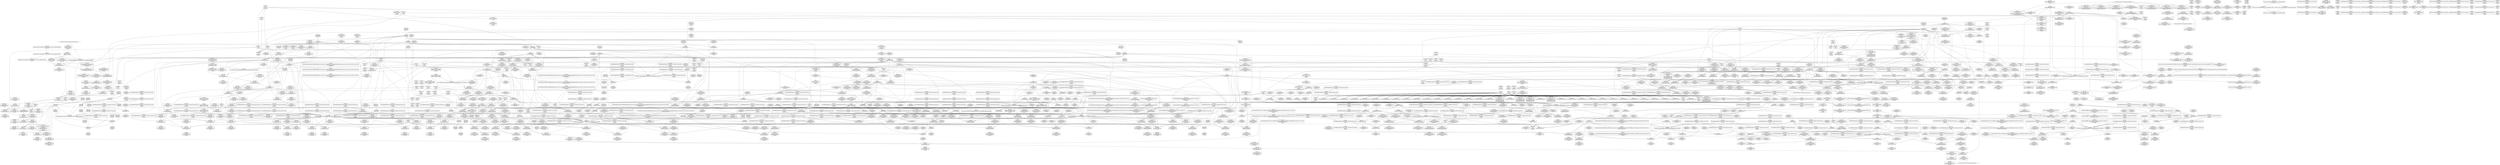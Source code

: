 digraph {
	CE0x45ce8f0 [shape=record,shape=Mrecord,label="{CE0x45ce8f0|sock_has_perm:_call|security/selinux/hooks.c,3967}"]
	CE0x45c2690 [shape=record,shape=Mrecord,label="{CE0x45c2690|_call_void_mcount()_#3|*SummSource*}"]
	CE0x4608dd0 [shape=record,shape=Mrecord,label="{CE0x4608dd0|rcu_read_unlock:_tmp|*SummSource*}"]
	CE0x45cea90 [shape=record,shape=Mrecord,label="{CE0x45cea90|sock_has_perm:_call|security/selinux/hooks.c,3967|*SummSink*}"]
	CE0x458c510 [shape=record,shape=Mrecord,label="{CE0x458c510|task_sid:_do.end|*SummSink*}"]
	CE0x4621860 [shape=record,shape=Mrecord,label="{CE0x4621860|_ret_void,_!dbg_!27719|./arch/x86/include/asm/preempt.h,73}"]
	CE0x45ca8c0 [shape=record,shape=Mrecord,label="{CE0x45ca8c0|8:_%struct.sock*,_:_SCME_30,31_}"]
	CE0x462ad10 [shape=record,shape=Mrecord,label="{CE0x462ad10|rcu_read_unlock:_tmp9|include/linux/rcupdate.h,933|*SummSource*}"]
	CE0x458c5f0 [shape=record,shape=Mrecord,label="{CE0x458c5f0|task_sid:_bb}"]
	CE0x4543fc0 [shape=record,shape=Mrecord,label="{CE0x4543fc0|selinux_socket_getsockname:_entry|*SummSink*}"]
	CE0x45f3fb0 [shape=record,shape=Mrecord,label="{CE0x45f3fb0|rcu_lock_release:_entry}"]
	CE0x45e1d80 [shape=record,shape=Mrecord,label="{CE0x45e1d80|task_sid:_tobool|security/selinux/hooks.c,208|*SummSink*}"]
	CE0x4603460 [shape=record,shape=Mrecord,label="{CE0x4603460|task_sid:_call7|security/selinux/hooks.c,208}"]
	CE0x461c7e0 [shape=record,shape=Mrecord,label="{CE0x461c7e0|_call_void_lockdep_rcu_suspicious(i8*_getelementptr_inbounds_(_25_x_i8_,_25_x_i8_*_.str45,_i32_0,_i32_0),_i32_883,_i8*_getelementptr_inbounds_(_42_x_i8_,_42_x_i8_*_.str46,_i32_0,_i32_0))_#10,_!dbg_!27728|include/linux/rcupdate.h,882|*SummSource*}"]
	CE0x458c4a0 [shape=record,shape=Mrecord,label="{CE0x458c4a0|_call_void_mcount()_#3}"]
	CE0x45cf4c0 [shape=record,shape=Mrecord,label="{CE0x45cf4c0|16:_i32,_24:_i16,_:_CRE_24,26_|*MultipleSource*|*LoadInst*|security/selinux/hooks.c,3964|security/selinux/hooks.c,3964|security/selinux/hooks.c,3969}"]
	CE0x45f5fa0 [shape=record,shape=Mrecord,label="{CE0x45f5fa0|__rcu_read_lock:_bb}"]
	CE0x457a320 [shape=record,shape=Mrecord,label="{CE0x457a320|_ret_i32_%call1,_!dbg_!27715|security/selinux/hooks.c,4226}"]
	CE0x45fd010 [shape=record,shape=Mrecord,label="{CE0x45fd010|i64*_getelementptr_inbounds_(_4_x_i64_,_4_x_i64_*___llvm_gcov_ctr135,_i64_0,_i64_1)|*Constant*|*SummSource*}"]
	CE0x4570cf0 [shape=record,shape=Mrecord,label="{CE0x4570cf0|%struct.task_struct*_(%struct.task_struct**)*_asm_movq_%gs:$_1:P_,$0_,_r,im,_dirflag_,_fpsr_,_flags_}"]
	CE0x465df60 [shape=record,shape=Mrecord,label="{CE0x465df60|rcu_lock_release:_tmp2|*SummSource*}"]
	CE0x4544cf0 [shape=record,shape=Mrecord,label="{CE0x4544cf0|sock_has_perm:_if.end}"]
	CE0x457dad0 [shape=record,shape=Mrecord,label="{CE0x457dad0|sock_has_perm:_perms|Function::sock_has_perm&Arg::perms::}"]
	CE0x45842f0 [shape=record,shape=Mrecord,label="{CE0x45842f0|task_sid:_tmp11|security/selinux/hooks.c,208|*SummSink*}"]
	CE0x45ede50 [shape=record,shape=Mrecord,label="{CE0x45ede50|i64_6|*Constant*|*SummSource*}"]
	CE0x4622160 [shape=record,shape=Mrecord,label="{CE0x4622160|rcu_read_unlock:_tmp2}"]
	CE0x45cc410 [shape=record,shape=Mrecord,label="{CE0x45cc410|8:_%struct.sock*,_:_SCME_53,54_}"]
	CE0x46acfa0 [shape=record,shape=Mrecord,label="{CE0x46acfa0|__preempt_count_sub:_do.body}"]
	CE0x4677430 [shape=record,shape=Mrecord,label="{CE0x4677430|i64_1|*Constant*}"]
	CE0x45e6b80 [shape=record,shape=Mrecord,label="{CE0x45e6b80|rcu_read_lock:_land.lhs.true|*SummSource*}"]
	CE0x45fd750 [shape=record,shape=Mrecord,label="{CE0x45fd750|_call_void_lock_acquire(%struct.lockdep_map*_%map,_i32_0,_i32_0,_i32_2,_i32_0,_%struct.lockdep_map*_null,_i64_ptrtoint_(i8*_blockaddress(_rcu_lock_acquire,_%__here)_to_i64))_#10,_!dbg_!27716|include/linux/rcupdate.h,418}"]
	CE0x466bfd0 [shape=record,shape=Mrecord,label="{CE0x466bfd0|i64*_getelementptr_inbounds_(_4_x_i64_,_4_x_i64_*___llvm_gcov_ctr130,_i64_0,_i64_3)|*Constant*|*SummSink*}"]
	CE0x45f7c60 [shape=record,shape=Mrecord,label="{CE0x45f7c60|rcu_lock_release:___here|*SummSink*}"]
	CE0x45f75e0 [shape=record,shape=Mrecord,label="{CE0x45f75e0|GLOBAL:_lock_acquire|*Constant*|*SummSource*}"]
	CE0x459dfe0 [shape=record,shape=Mrecord,label="{CE0x459dfe0|sock_has_perm:_tmp19|security/selinux/hooks.c,3977|*SummSink*}"]
	CE0x45f4470 [shape=record,shape=Mrecord,label="{CE0x45f4470|rcu_lock_release:_map|Function::rcu_lock_release&Arg::map::|*SummSource*}"]
	CE0x45f6880 [shape=record,shape=Mrecord,label="{CE0x45f6880|rcu_lock_acquire:_tmp5|include/linux/rcupdate.h,418|*SummSource*}"]
	CE0x46035c0 [shape=record,shape=Mrecord,label="{CE0x46035c0|task_sid:_call7|security/selinux/hooks.c,208|*SummSource*}"]
	CE0x4608f10 [shape=record,shape=Mrecord,label="{CE0x4608f10|i64*_getelementptr_inbounds_(_11_x_i64_,_11_x_i64_*___llvm_gcov_ctr132,_i64_0,_i64_0)|*Constant*|*SummSink*}"]
	CE0x4629a30 [shape=record,shape=Mrecord,label="{CE0x4629a30|rcu_lock_acquire:___here|*SummSink*}"]
	CE0x462ec60 [shape=record,shape=Mrecord,label="{CE0x462ec60|GLOBAL:_rcu_read_unlock.__warned|Global_var:rcu_read_unlock.__warned}"]
	CE0x45e05a0 [shape=record,shape=Mrecord,label="{CE0x45e05a0|task_sid:_tmp9|security/selinux/hooks.c,208}"]
	CE0x4627d70 [shape=record,shape=Mrecord,label="{CE0x4627d70|rcu_read_unlock:_do.body|*SummSource*}"]
	CE0x45fc9d0 [shape=record,shape=Mrecord,label="{CE0x45fc9d0|__preempt_count_add:_do.body}"]
	CE0x45ce9c0 [shape=record,shape=Mrecord,label="{CE0x45ce9c0|sock_has_perm:_call|security/selinux/hooks.c,3967|*SummSource*}"]
	CE0x45dd9b0 [shape=record,shape=Mrecord,label="{CE0x45dd9b0|cred_sid:_tmp5|security/selinux/hooks.c,196|*SummSource*}"]
	CE0x466c6a0 [shape=record,shape=Mrecord,label="{CE0x466c6a0|rcu_lock_acquire:_tmp7}"]
	CE0x461e250 [shape=record,shape=Mrecord,label="{CE0x461e250|i64*_getelementptr_inbounds_(_11_x_i64_,_11_x_i64_*___llvm_gcov_ctr127,_i64_0,_i64_10)|*Constant*|*SummSink*}"]
	CE0x4541f50 [shape=record,shape=Mrecord,label="{CE0x4541f50|selinux_socket_getsockname:_sock|Function::selinux_socket_getsockname&Arg::sock::|*SummSource*}"]
	CE0x4606e20 [shape=record,shape=Mrecord,label="{CE0x4606e20|rcu_read_lock:_bb|*SummSink*}"]
	CE0x45fc6c0 [shape=record,shape=Mrecord,label="{CE0x45fc6c0|__rcu_read_unlock:_tmp7|include/linux/rcupdate.h,245|*SummSource*}"]
	CE0x46591c0 [shape=record,shape=Mrecord,label="{CE0x46591c0|i64*_getelementptr_inbounds_(_4_x_i64_,_4_x_i64_*___llvm_gcov_ctr133,_i64_0,_i64_2)|*Constant*|*SummSource*}"]
	CE0x45e5370 [shape=record,shape=Mrecord,label="{CE0x45e5370|cred_sid:_tmp4|*LoadInst*|security/selinux/hooks.c,196|*SummSource*}"]
	CE0x46574f0 [shape=record,shape=Mrecord,label="{CE0x46574f0|rcu_lock_release:_tmp5|include/linux/rcupdate.h,423|*SummSource*}"]
	CE0x45cc1b0 [shape=record,shape=Mrecord,label="{CE0x45cc1b0|8:_%struct.sock*,_:_SCME_51,52_}"]
	CE0x45408c0 [shape=record,shape=Mrecord,label="{CE0x45408c0|selinux_socket_getsockname:_sk|security/selinux/hooks.c,4226|*SummSource*}"]
	CE0x45ee240 [shape=record,shape=Mrecord,label="{CE0x45ee240|task_sid:_tmp14|security/selinux/hooks.c,208|*SummSink*}"]
	CE0x469adb0 [shape=record,shape=Mrecord,label="{CE0x469adb0|i64*_getelementptr_inbounds_(_4_x_i64_,_4_x_i64_*___llvm_gcov_ctr129,_i64_0,_i64_0)|*Constant*}"]
	CE0x4550b10 [shape=record,shape=Mrecord,label="{CE0x4550b10|_call_void_lock_release(%struct.lockdep_map*_%map,_i32_1,_i64_ptrtoint_(i8*_blockaddress(_rcu_lock_release,_%__here)_to_i64))_#10,_!dbg_!27716|include/linux/rcupdate.h,423|*SummSource*}"]
	CE0x45f5220 [shape=record,shape=Mrecord,label="{CE0x45f5220|GLOBAL:___rcu_read_unlock|*Constant*|*SummSink*}"]
	CE0x4556760 [shape=record,shape=Mrecord,label="{CE0x4556760|sock_has_perm:_tmp18|security/selinux/hooks.c,3977|*SummSource*}"]
	CE0x466c760 [shape=record,shape=Mrecord,label="{CE0x466c760|rcu_lock_acquire:_tmp7|*SummSource*}"]
	CE0x45f1af0 [shape=record,shape=Mrecord,label="{CE0x45f1af0|task_sid:_tmp18|security/selinux/hooks.c,208}"]
	CE0x4606c20 [shape=record,shape=Mrecord,label="{CE0x4606c20|rcu_read_lock:_bb}"]
	CE0x45d1800 [shape=record,shape=Mrecord,label="{CE0x45d1800|sock_has_perm:_tmp10|security/selinux/hooks.c,3969|*SummSource*}"]
	CE0x4549b20 [shape=record,shape=Mrecord,label="{CE0x4549b20|sock_has_perm:_tmp8|security/selinux/hooks.c,3969|*SummSource*}"]
	CE0x458a8a0 [shape=record,shape=Mrecord,label="{CE0x458a8a0|task_sid:_tmp1|*SummSource*}"]
	CE0x45cba90 [shape=record,shape=Mrecord,label="{CE0x45cba90|8:_%struct.sock*,_:_SCME_45,46_}"]
	CE0x45b8260 [shape=record,shape=Mrecord,label="{CE0x45b8260|task_sid:_tmp20|security/selinux/hooks.c,208|*SummSource*}"]
	CE0x45fec80 [shape=record,shape=Mrecord,label="{CE0x45fec80|__rcu_read_lock:_tmp2|*SummSource*}"]
	CE0x45f3c10 [shape=record,shape=Mrecord,label="{CE0x45f3c10|GLOBAL:_rcu_lock_release|*Constant*|*SummSink*}"]
	CE0x4624c70 [shape=record,shape=Mrecord,label="{CE0x4624c70|rcu_read_unlock:_tobool1|include/linux/rcupdate.h,933}"]
	CE0x45d1950 [shape=record,shape=Mrecord,label="{CE0x45d1950|sock_has_perm:_tmp10|security/selinux/hooks.c,3969|*SummSink*}"]
	CE0x466b110 [shape=record,shape=Mrecord,label="{CE0x466b110|%struct.lockdep_map*_null|*Constant*}"]
	CE0x45eb0a0 [shape=record,shape=Mrecord,label="{CE0x45eb0a0|task_sid:_tmp7|security/selinux/hooks.c,208}"]
	CE0x45ca490 [shape=record,shape=Mrecord,label="{CE0x45ca490|8:_%struct.sock*,_:_SCME_26,27_}"]
	CE0x45c4f90 [shape=record,shape=Mrecord,label="{CE0x45c4f90|sock_has_perm:_tmp15|security/selinux/hooks.c,3974|*SummSource*}"]
	CE0x454e8e0 [shape=record,shape=Mrecord,label="{CE0x454e8e0|GLOBAL:_get_current|*Constant*|*SummSink*}"]
	CE0x46ab8c0 [shape=record,shape=Mrecord,label="{CE0x46ab8c0|i64*_getelementptr_inbounds_(_4_x_i64_,_4_x_i64_*___llvm_gcov_ctr135,_i64_0,_i64_0)|*Constant*|*SummSource*}"]
	CE0x4628cc0 [shape=record,shape=Mrecord,label="{CE0x4628cc0|rcu_read_unlock:_bb}"]
	CE0x466efc0 [shape=record,shape=Mrecord,label="{CE0x466efc0|i8*_undef|*Constant*}"]
	CE0x45bcb10 [shape=record,shape=Mrecord,label="{CE0x45bcb10|__preempt_count_add:_tmp3}"]
	CE0x4575520 [shape=record,shape=Mrecord,label="{CE0x4575520|%struct.task_struct*_(%struct.task_struct**)*_asm_movq_%gs:$_1:P_,$0_,_r,im,_dirflag_,_fpsr_,_flags_|*SummSink*}"]
	CE0x45c1040 [shape=record,shape=Mrecord,label="{CE0x45c1040|void_(i32*,_i32,_i32*)*_asm_addl_$1,_%gs:$0_,_*m,ri,*m,_dirflag_,_fpsr_,_flags_|*SummSource*}"]
	CE0x4555a20 [shape=record,shape=Mrecord,label="{CE0x4555a20|_ret_i32_%retval.0,_!dbg_!27728|security/selinux/avc.c,775|*SummSink*}"]
	CE0x45ccf40 [shape=record,shape=Mrecord,label="{CE0x45ccf40|task_sid:_entry|*SummSink*}"]
	CE0x576d460 [shape=record,shape=Mrecord,label="{CE0x576d460|selinux_socket_getsockname:_tmp4|*LoadInst*|security/selinux/hooks.c,4226|*SummSink*}"]
	CE0x45deb50 [shape=record,shape=Mrecord,label="{CE0x45deb50|i64_4|*Constant*}"]
	CE0x4615bf0 [shape=record,shape=Mrecord,label="{CE0x4615bf0|rcu_read_lock:_call3|include/linux/rcupdate.h,882|*SummSource*}"]
	CE0x4620b10 [shape=record,shape=Mrecord,label="{CE0x4620b10|rcu_read_unlock:_tmp13|include/linux/rcupdate.h,933|*SummSink*}"]
	CE0x45bb4d0 [shape=record,shape=Mrecord,label="{CE0x45bb4d0|__preempt_count_add:_tmp1}"]
	CE0x4585080 [shape=record,shape=Mrecord,label="{CE0x4585080|task_sid:_do.end6}"]
	CE0x45e8e90 [shape=record,shape=Mrecord,label="{CE0x45e8e90|GLOBAL:___llvm_gcov_ctr126|Global_var:__llvm_gcov_ctr126|*SummSink*}"]
	CE0x46343a0 [shape=record,shape=Mrecord,label="{CE0x46343a0|rcu_read_unlock:_tmp17|include/linux/rcupdate.h,933|*SummSink*}"]
	CE0x45ef140 [shape=record,shape=Mrecord,label="{CE0x45ef140|task_sid:_tmp17|security/selinux/hooks.c,208|*SummSink*}"]
	CE0x46733c0 [shape=record,shape=Mrecord,label="{CE0x46733c0|__preempt_count_add:_tmp3|*SummSource*}"]
	CE0x460c350 [shape=record,shape=Mrecord,label="{CE0x460c350|i64_3|*Constant*}"]
	CE0x4604160 [shape=record,shape=Mrecord,label="{CE0x4604160|cred_sid:_cred|Function::cred_sid&Arg::cred::}"]
	CE0x45dec90 [shape=record,shape=Mrecord,label="{CE0x45dec90|i64*_getelementptr_inbounds_(_13_x_i64_,_13_x_i64_*___llvm_gcov_ctr126,_i64_0,_i64_8)|*Constant*|*SummSink*}"]
	CE0x45d3a70 [shape=record,shape=Mrecord,label="{CE0x45d3a70|i8_0|*Constant*|*SummSink*}"]
	CE0x45e4c70 [shape=record,shape=Mrecord,label="{CE0x45e4c70|task_sid:_tobool1|security/selinux/hooks.c,208}"]
	CE0x455b020 [shape=record,shape=Mrecord,label="{CE0x455b020|i64*_getelementptr_inbounds_(_6_x_i64_,_6_x_i64_*___llvm_gcov_ctr327,_i64_0,_i64_0)|*Constant*|*SummSource*}"]
	CE0x4600720 [shape=record,shape=Mrecord,label="{CE0x4600720|rcu_lock_release:_tmp6|*SummSink*}"]
	CE0x45cf680 [shape=record,shape=Mrecord,label="{CE0x45cf680|sock_has_perm:_tmp6|security/selinux/hooks.c,3969}"]
	CE0x4620870 [shape=record,shape=Mrecord,label="{CE0x4620870|rcu_read_unlock:_tmp13|include/linux/rcupdate.h,933}"]
	CE0x458be30 [shape=record,shape=Mrecord,label="{CE0x458be30|task_sid:_real_cred|security/selinux/hooks.c,208|*SummSource*}"]
	CE0x4585ba0 [shape=record,shape=Mrecord,label="{CE0x4585ba0|_ret_void,_!dbg_!27717|include/linux/rcupdate.h,240|*SummSink*}"]
	CE0x46050a0 [shape=record,shape=Mrecord,label="{CE0x46050a0|rcu_read_unlock:_entry|*SummSource*}"]
	CE0x45b6720 [shape=record,shape=Mrecord,label="{CE0x45b6720|task_sid:_tmp26|security/selinux/hooks.c,208|*SummSource*}"]
	CE0x45ce820 [shape=record,shape=Mrecord,label="{CE0x45ce820|i32_8|*Constant*|*SummSink*}"]
	CE0x4672c80 [shape=record,shape=Mrecord,label="{CE0x4672c80|__preempt_count_sub:_tmp4|./arch/x86/include/asm/preempt.h,77|*SummSource*}"]
	CE0x45fd1e0 [shape=record,shape=Mrecord,label="{CE0x45fd1e0|rcu_lock_acquire:_tmp4|include/linux/rcupdate.h,418}"]
	CE0x45b96f0 [shape=record,shape=Mrecord,label="{CE0x45b96f0|_call_void_mcount()_#3}"]
	CE0x45cb4a0 [shape=record,shape=Mrecord,label="{CE0x45cb4a0|8:_%struct.sock*,_:_SCME_40,41_}"]
	CE0x465b860 [shape=record,shape=Mrecord,label="{CE0x465b860|i64*_getelementptr_inbounds_(_4_x_i64_,_4_x_i64_*___llvm_gcov_ctr134,_i64_0,_i64_2)|*Constant*|*SummSink*}"]
	CE0x45b5770 [shape=record,shape=Mrecord,label="{CE0x45b5770|task_sid:_tmp23|security/selinux/hooks.c,208}"]
	CE0x45623a0 [shape=record,shape=Mrecord,label="{CE0x45623a0|i32_2|*Constant*|*SummSink*}"]
	CE0x462da40 [shape=record,shape=Mrecord,label="{CE0x462da40|i64*_getelementptr_inbounds_(_4_x_i64_,_4_x_i64_*___llvm_gcov_ctr133,_i64_0,_i64_2)|*Constant*}"]
	CE0x4548590 [shape=record,shape=Mrecord,label="{CE0x4548590|avc_has_perm:_tclass|Function::avc_has_perm&Arg::tclass::|*SummSource*}"]
	CE0x45c0890 [shape=record,shape=Mrecord,label="{CE0x45c0890|__preempt_count_sub:_bb|*SummSink*}"]
	CE0x4626420 [shape=record,shape=Mrecord,label="{CE0x4626420|rcu_read_unlock:_tmp2|*SummSource*}"]
	CE0x4619b10 [shape=record,shape=Mrecord,label="{CE0x4619b10|i8*_getelementptr_inbounds_(_25_x_i8_,_25_x_i8_*_.str45,_i32_0,_i32_0)|*Constant*|*SummSink*}"]
	CE0x4600c10 [shape=record,shape=Mrecord,label="{CE0x4600c10|rcu_lock_release:_tmp7|*SummSource*}"]
	CE0x45c3730 [shape=record,shape=Mrecord,label="{CE0x45c3730|sock_has_perm:_u|security/selinux/hooks.c,3973|*SummSource*}"]
	CE0x45e2410 [shape=record,shape=Mrecord,label="{CE0x45e2410|COLLAPSED:_GCMRE___llvm_gcov_ctr126_internal_global_13_x_i64_zeroinitializer:_elem_0:default:}"]
	CE0x45c27a0 [shape=record,shape=Mrecord,label="{CE0x45c27a0|_call_void_mcount()_#3|*SummSink*}"]
	CE0x4673b00 [shape=record,shape=Mrecord,label="{CE0x4673b00|i32_0|*Constant*}"]
	CE0x45c4910 [shape=record,shape=Mrecord,label="{CE0x45c4910|sock_has_perm:_sid5|security/selinux/hooks.c,3976|*SummSink*}"]
	CE0x4627bb0 [shape=record,shape=Mrecord,label="{CE0x4627bb0|__preempt_count_add:_entry}"]
	CE0x45fda20 [shape=record,shape=Mrecord,label="{CE0x45fda20|rcu_lock_release:_tmp1|*SummSource*}"]
	CE0x458cbb0 [shape=record,shape=Mrecord,label="{CE0x458cbb0|rcu_read_unlock:_do.end}"]
	CE0x4629440 [shape=record,shape=Mrecord,label="{CE0x4629440|rcu_read_unlock:_tmp5|include/linux/rcupdate.h,933|*SummSink*}"]
	CE0x462dd70 [shape=record,shape=Mrecord,label="{CE0x462dd70|rcu_read_unlock:_tmp7|include/linux/rcupdate.h,933|*SummSource*}"]
	CE0x466c210 [shape=record,shape=Mrecord,label="{CE0x466c210|rcu_lock_acquire:_tmp6|*SummSource*}"]
	CE0x45ea510 [shape=record,shape=Mrecord,label="{CE0x45ea510|cred_sid:_tmp}"]
	CE0x468ca50 [shape=record,shape=Mrecord,label="{CE0x468ca50|__preempt_count_add:_tmp1|*SummSource*}"]
	CE0x45e14f0 [shape=record,shape=Mrecord,label="{CE0x45e14f0|task_sid:_tmp|*SummSink*}"]
	CE0x453e910 [shape=record,shape=Mrecord,label="{CE0x453e910|32:_%struct.sock*,_:_CRE_0,4_|*MultipleSource*|Function::selinux_socket_getsockname&Arg::sock::|security/selinux/hooks.c,4226}"]
	CE0x4541050 [shape=record,shape=Mrecord,label="{CE0x4541050|i64*_getelementptr_inbounds_(_2_x_i64_,_2_x_i64_*___llvm_gcov_ctr363,_i64_0,_i64_1)|*Constant*}"]
	CE0x46009a0 [shape=record,shape=Mrecord,label="{CE0x46009a0|__rcu_read_unlock:_do.end|*SummSink*}"]
	CE0x462be80 [shape=record,shape=Mrecord,label="{CE0x462be80|rcu_read_unlock:_tmp10|include/linux/rcupdate.h,933|*SummSource*}"]
	CE0x45ce6f0 [shape=record,shape=Mrecord,label="{CE0x45ce6f0|i32_8|*Constant*}"]
	CE0x4601720 [shape=record,shape=Mrecord,label="{CE0x4601720|GLOBAL:___preempt_count_sub|*Constant*|*SummSink*}"]
	CE0x45ec570 [shape=record,shape=Mrecord,label="{CE0x45ec570|rcu_read_unlock:_tmp8|include/linux/rcupdate.h,933|*SummSource*}"]
	CE0x45e2e10 [shape=record,shape=Mrecord,label="{CE0x45e2e10|i64_3|*Constant*|*SummSource*}"]
	CE0x4658dc0 [shape=record,shape=Mrecord,label="{CE0x4658dc0|GLOBAL:___preempt_count|Global_var:__preempt_count}"]
	CE0x46155e0 [shape=record,shape=Mrecord,label="{CE0x46155e0|rcu_read_lock:_tmp12|include/linux/rcupdate.h,882|*SummSource*}"]
	CE0x4674ea0 [shape=record,shape=Mrecord,label="{CE0x4674ea0|__rcu_read_unlock:_tmp2|*SummSink*}"]
	CE0x45d6250 [shape=record,shape=Mrecord,label="{CE0x45d6250|rcu_read_lock:_tmp9|include/linux/rcupdate.h,882|*SummSource*}"]
	CE0x453f3e0 [shape=record,shape=Mrecord,label="{CE0x453f3e0|selinux_socket_getsockname:_bb}"]
	CE0x4584800 [shape=record,shape=Mrecord,label="{CE0x4584800|task_sid:_tmp12|security/selinux/hooks.c,208|*SummSink*}"]
	CE0x45e7ba0 [shape=record,shape=Mrecord,label="{CE0x45e7ba0|task_sid:_do.end6|*SummSink*}"]
	CE0x4563320 [shape=record,shape=Mrecord,label="{CE0x4563320|i32_0|*Constant*}"]
	CE0x45c9290 [shape=record,shape=Mrecord,label="{CE0x45c9290|8:_%struct.sock*,_:_SCME_8,16_|*MultipleSource*|security/selinux/hooks.c, 3966|security/selinux/hooks.c,3966|security/selinux/hooks.c,3966}"]
	CE0x4608940 [shape=record,shape=Mrecord,label="{CE0x4608940|i64*_getelementptr_inbounds_(_4_x_i64_,_4_x_i64_*___llvm_gcov_ctr130,_i64_0,_i64_1)|*Constant*|*SummSource*}"]
	CE0x4631c20 [shape=record,shape=Mrecord,label="{CE0x4631c20|i64*_getelementptr_inbounds_(_11_x_i64_,_11_x_i64_*___llvm_gcov_ctr132,_i64_0,_i64_8)|*Constant*|*SummSink*}"]
	CE0x462e580 [shape=record,shape=Mrecord,label="{CE0x462e580|rcu_read_unlock:_do.end|*SummSink*}"]
	CE0x4602730 [shape=record,shape=Mrecord,label="{CE0x4602730|__rcu_read_unlock:_tmp}"]
	CE0x4542650 [shape=record,shape=Mrecord,label="{CE0x4542650|i32_59|*Constant*|*SummSink*}"]
	CE0x4669d60 [shape=record,shape=Mrecord,label="{CE0x4669d60|_call_void_mcount()_#3|*SummSource*}"]
	CE0x4625710 [shape=record,shape=Mrecord,label="{CE0x4625710|rcu_read_unlock:_call|include/linux/rcupdate.h,933|*SummSource*}"]
	CE0x461dc20 [shape=record,shape=Mrecord,label="{CE0x461dc20|rcu_read_lock:_tmp21|include/linux/rcupdate.h,884}"]
	CE0x45c52c0 [shape=record,shape=Mrecord,label="{CE0x45c52c0|sock_has_perm:_sk4|security/selinux/hooks.c,3974}"]
	CE0x460b070 [shape=record,shape=Mrecord,label="{CE0x460b070|rcu_lock_acquire:_tmp1|*SummSource*}"]
	CE0x4600400 [shape=record,shape=Mrecord,label="{CE0x4600400|rcu_lock_release:_tmp6}"]
	CE0x45c5560 [shape=record,shape=Mrecord,label="{CE0x45c5560|sock_has_perm:_sk4|security/selinux/hooks.c,3974|*SummSink*}"]
	CE0x45fec10 [shape=record,shape=Mrecord,label="{CE0x45fec10|__rcu_read_lock:_tmp2}"]
	CE0x454de80 [shape=record,shape=Mrecord,label="{CE0x454de80|i32_22|*Constant*}"]
	CE0x4585120 [shape=record,shape=Mrecord,label="{CE0x4585120|task_sid:_do.end6|*SummSource*}"]
	CE0x466ae80 [shape=record,shape=Mrecord,label="{CE0x466ae80|i32_0|*Constant*}"]
	CE0x45c3570 [shape=record,shape=Mrecord,label="{CE0x45c3570|sock_has_perm:_tmp17|security/selinux/hooks.c,3976|*SummSink*}"]
	CE0x45d6e60 [shape=record,shape=Mrecord,label="{CE0x45d6e60|rcu_read_lock:_tmp10|include/linux/rcupdate.h,882|*SummSink*}"]
	CE0x453f150 [shape=record,shape=Mrecord,label="{CE0x453f150|selinux_socket_getsockname:_tmp1|*SummSource*}"]
	CE0x4541c00 [shape=record,shape=Mrecord,label="{CE0x4541c00|i32_5|*Constant*|*SummSink*}"]
	CE0x4623470 [shape=record,shape=Mrecord,label="{CE0x4623470|GLOBAL:___llvm_gcov_ctr132|Global_var:__llvm_gcov_ctr132}"]
	CE0x45f21f0 [shape=record,shape=Mrecord,label="{CE0x45f21f0|task_sid:_tmp19|security/selinux/hooks.c,208|*SummSource*}"]
	CE0x45d5e90 [shape=record,shape=Mrecord,label="{CE0x45d5e90|rcu_read_lock:_tobool1|include/linux/rcupdate.h,882}"]
	CE0x454d2c0 [shape=record,shape=Mrecord,label="{CE0x454d2c0|get_current:_tmp3|*SummSource*}"]
	CE0x45dd2e0 [shape=record,shape=Mrecord,label="{CE0x45dd2e0|task_sid:_tmp10|security/selinux/hooks.c,208|*SummSource*}"]
	CE0x45897d0 [shape=record,shape=Mrecord,label="{CE0x45897d0|sock_has_perm:_type|security/selinux/hooks.c,3972}"]
	CE0x45cbcf0 [shape=record,shape=Mrecord,label="{CE0x45cbcf0|8:_%struct.sock*,_:_SCME_47,48_}"]
	CE0x45ddc40 [shape=record,shape=Mrecord,label="{CE0x45ddc40|_call_void_rcu_lock_acquire(%struct.lockdep_map*_rcu_lock_map)_#10,_!dbg_!27711|include/linux/rcupdate.h,881|*SummSink*}"]
	CE0x454c130 [shape=record,shape=Mrecord,label="{CE0x454c130|get_current:_tmp2|*SummSink*}"]
	CE0x45d6bc0 [shape=record,shape=Mrecord,label="{CE0x45d6bc0|rcu_read_lock:_tmp10|include/linux/rcupdate.h,882}"]
	CE0x46077e0 [shape=record,shape=Mrecord,label="{CE0x46077e0|rcu_read_unlock:_tmp8|include/linux/rcupdate.h,933}"]
	CE0x45c7260 [shape=record,shape=Mrecord,label="{CE0x45c7260|i32_(i32,_i32,_i16,_i32,_%struct.common_audit_data*)*_bitcast_(i32_(i32,_i32,_i16,_i32,_%struct.common_audit_data.495*)*_avc_has_perm_to_i32_(i32,_i32,_i16,_i32,_%struct.common_audit_data*)*)|*Constant*}"]
	CE0x45c6660 [shape=record,shape=Mrecord,label="{CE0x45c6660|sock_has_perm:_tmp16|security/selinux/hooks.c,3976|*SummSink*}"]
	CE0x4603e80 [shape=record,shape=Mrecord,label="{CE0x4603e80|cred_sid:_entry|*SummSource*}"]
	CE0x454d750 [shape=record,shape=Mrecord,label="{CE0x454d750|_call_void_rcu_read_lock()_#10,_!dbg_!27712|security/selinux/hooks.c,207|*SummSource*}"]
	CE0x461a260 [shape=record,shape=Mrecord,label="{CE0x461a260|i32_883|*Constant*|*SummSink*}"]
	CE0x465f440 [shape=record,shape=Mrecord,label="{CE0x465f440|__preempt_count_add:_tmp}"]
	CE0x45fcf70 [shape=record,shape=Mrecord,label="{CE0x45fcf70|i64*_getelementptr_inbounds_(_4_x_i64_,_4_x_i64_*___llvm_gcov_ctr135,_i64_0,_i64_1)|*Constant*|*SummSink*}"]
	CE0x4624530 [shape=record,shape=Mrecord,label="{CE0x4624530|rcu_lock_acquire:_tmp2}"]
	CE0x462f2b0 [shape=record,shape=Mrecord,label="{CE0x462f2b0|rcu_read_unlock:_tmp8|include/linux/rcupdate.h,933|*SummSink*}"]
	CE0x45752d0 [shape=record,shape=Mrecord,label="{CE0x45752d0|COLLAPSED:_GCMRE___llvm_gcov_ctr327_internal_global_6_x_i64_zeroinitializer:_elem_0:default:}"]
	CE0x45866a0 [shape=record,shape=Mrecord,label="{CE0x45866a0|get_current:_tmp1}"]
	CE0x469aaa0 [shape=record,shape=Mrecord,label="{CE0x469aaa0|__preempt_count_add:_do.body|*SummSource*}"]
	CE0x45f47c0 [shape=record,shape=Mrecord,label="{CE0x45f47c0|GLOBAL:___rcu_read_unlock|*Constant*}"]
	CE0x4657380 [shape=record,shape=Mrecord,label="{CE0x4657380|rcu_lock_release:_tmp5|include/linux/rcupdate.h,423}"]
	CE0x45ef9a0 [shape=record,shape=Mrecord,label="{CE0x45ef9a0|task_sid:_tmp19|security/selinux/hooks.c,208|*SummSink*}"]
	CE0x45fc420 [shape=record,shape=Mrecord,label="{CE0x45fc420|__preempt_count_add:_do.end}"]
	CE0x4625cc0 [shape=record,shape=Mrecord,label="{CE0x4625cc0|rcu_read_unlock:_land.lhs.true|*SummSink*}"]
	CE0x45c9b90 [shape=record,shape=Mrecord,label="{CE0x45c9b90|task_sid:_tmp2|*SummSource*}"]
	CE0x45fd6e0 [shape=record,shape=Mrecord,label="{CE0x45fd6e0|rcu_lock_acquire:_tmp5|include/linux/rcupdate.h,418|*SummSink*}"]
	CE0x461c540 [shape=record,shape=Mrecord,label="{CE0x461c540|i8_1|*Constant*}"]
	CE0x454d850 [shape=record,shape=Mrecord,label="{CE0x454d850|_call_void_rcu_read_lock()_#10,_!dbg_!27712|security/selinux/hooks.c,207|*SummSink*}"]
	CE0x4673a90 [shape=record,shape=Mrecord,label="{CE0x4673a90|void_(i32*,_i32,_i32*)*_asm_addl_$1,_%gs:$0_,_*m,ri,*m,_dirflag_,_fpsr_,_flags_}"]
	CE0x45e8f00 [shape=record,shape=Mrecord,label="{CE0x45e8f00|GLOBAL:___llvm_gcov_ctr126|Global_var:__llvm_gcov_ctr126|*SummSource*}"]
	CE0x4627e30 [shape=record,shape=Mrecord,label="{CE0x4627e30|rcu_read_unlock:_do.body|*SummSink*}"]
	CE0x461e650 [shape=record,shape=Mrecord,label="{CE0x461e650|rcu_read_lock:_tmp22|include/linux/rcupdate.h,884}"]
	CE0x45dcd50 [shape=record,shape=Mrecord,label="{CE0x45dcd50|rcu_lock_acquire:_map|Function::rcu_lock_acquire&Arg::map::}"]
	CE0x458b050 [shape=record,shape=Mrecord,label="{CE0x458b050|i64*_getelementptr_inbounds_(_4_x_i64_,_4_x_i64_*___llvm_gcov_ctr128,_i64_0,_i64_3)|*Constant*|*SummSource*}"]
	CE0x45bc9f0 [shape=record,shape=Mrecord,label="{CE0x45bc9f0|__preempt_count_add:_tmp3|*SummSink*}"]
	CE0x45d28c0 [shape=record,shape=Mrecord,label="{CE0x45d28c0|i64*_getelementptr_inbounds_(_6_x_i64_,_6_x_i64_*___llvm_gcov_ctr327,_i64_0,_i64_4)|*Constant*|*SummSource*}"]
	CE0x4561770 [shape=record,shape=Mrecord,label="{CE0x4561770|i64*_getelementptr_inbounds_(_13_x_i64_,_13_x_i64_*___llvm_gcov_ctr126,_i64_0,_i64_1)|*Constant*|*SummSource*}"]
	CE0x461ba10 [shape=record,shape=Mrecord,label="{CE0x461ba10|rcu_read_lock:_tmp17|include/linux/rcupdate.h,882|*SummSource*}"]
	CE0x45be3c0 [shape=record,shape=Mrecord,label="{CE0x45be3c0|__preempt_count_sub:_tmp7|./arch/x86/include/asm/preempt.h,78|*SummSource*}"]
	CE0x46566b0 [shape=record,shape=Mrecord,label="{CE0x46566b0|__rcu_read_lock:_tmp4|include/linux/rcupdate.h,239|*SummSink*}"]
	CE0x465d670 [shape=record,shape=Mrecord,label="{CE0x465d670|_call_void_mcount()_#3}"]
	CE0x4606fc0 [shape=record,shape=Mrecord,label="{CE0x4606fc0|cred_sid:_tmp5|security/selinux/hooks.c,196|*SummSink*}"]
	CE0x4564960 [shape=record,shape=Mrecord,label="{CE0x4564960|selinux_socket_getsockname:_tmp3|*SummSource*}"]
	CE0x4571b80 [shape=record,shape=Mrecord,label="{CE0x4571b80|i64*_getelementptr_inbounds_(_2_x_i64_,_2_x_i64_*___llvm_gcov_ctr98,_i64_0,_i64_1)|*Constant*|*SummSink*}"]
	CE0x4539a70 [shape=record,shape=Mrecord,label="{CE0x4539a70|selinux_socket_getsockname:_tmp|*SummSource*}"]
	CE0x461e2c0 [shape=record,shape=Mrecord,label="{CE0x461e2c0|rcu_read_lock:_tmp21|include/linux/rcupdate.h,884|*SummSink*}"]
	CE0x466d110 [shape=record,shape=Mrecord,label="{CE0x466d110|i64*_getelementptr_inbounds_(_4_x_i64_,_4_x_i64_*___llvm_gcov_ctr133,_i64_0,_i64_1)|*Constant*|*SummSink*}"]
	CE0x3c8b060 [shape=record,shape=Mrecord,label="{CE0x3c8b060|GLOBAL:_sock_has_perm|*Constant*|*SummSink*}"]
	CE0x46608f0 [shape=record,shape=Mrecord,label="{CE0x46608f0|__preempt_count_add:_do.end|*SummSink*}"]
	CE0x45c9c00 [shape=record,shape=Mrecord,label="{CE0x45c9c00|task_sid:_tmp2|*SummSink*}"]
	CE0x45df6f0 [shape=record,shape=Mrecord,label="{CE0x45df6f0|rcu_lock_acquire:_map|Function::rcu_lock_acquire&Arg::map::|*SummSink*}"]
	CE0x45de330 [shape=record,shape=Mrecord,label="{CE0x45de330|_call_void_mcount()_#3}"]
	CE0x4604e60 [shape=record,shape=Mrecord,label="{CE0x4604e60|GLOBAL:_rcu_read_unlock|*Constant*|*SummSink*}"]
	CE0x4555fb0 [shape=record,shape=Mrecord,label="{CE0x4555fb0|sock_has_perm:_retval.0|*SummSink*}"]
	CE0x45f4580 [shape=record,shape=Mrecord,label="{CE0x45f4580|rcu_lock_release:_map|Function::rcu_lock_release&Arg::map::|*SummSink*}"]
	CE0x45c6860 [shape=record,shape=Mrecord,label="{CE0x45c6860|i32_4|*Constant*}"]
	CE0x46237e0 [shape=record,shape=Mrecord,label="{CE0x46237e0|_ret_void,_!dbg_!27719|./arch/x86/include/asm/preempt.h,73|*SummSource*}"]
	CE0x45edcd0 [shape=record,shape=Mrecord,label="{CE0x45edcd0|i64_7|*Constant*|*SummSink*}"]
	CE0x461aba0 [shape=record,shape=Mrecord,label="{CE0x461aba0|i8*_getelementptr_inbounds_(_42_x_i8_,_42_x_i8_*_.str46,_i32_0,_i32_0)|*Constant*|*SummSink*}"]
	CE0x45e23a0 [shape=record,shape=Mrecord,label="{CE0x45e23a0|task_sid:_tmp}"]
	CE0x46ad200 [shape=record,shape=Mrecord,label="{CE0x46ad200|__preempt_count_sub:_bb|*SummSource*}"]
	CE0x4606d10 [shape=record,shape=Mrecord,label="{CE0x4606d10|rcu_read_lock:_bb|*SummSource*}"]
	CE0x4562030 [shape=record,shape=Mrecord,label="{CE0x4562030|_call_void_mcount()_#3|*SummSource*}"]
	CE0x45c4210 [shape=record,shape=Mrecord,label="{CE0x45c4210|sock_has_perm:_net1|security/selinux/hooks.c,3973|*SummSink*}"]
	CE0x45d0a80 [shape=record,shape=Mrecord,label="{CE0x45d0a80|i64_0|*Constant*}"]
	CE0x45d7260 [shape=record,shape=Mrecord,label="{CE0x45d7260|rcu_read_lock:_tmp11|include/linux/rcupdate.h,882|*SummSource*}"]
	CE0x4542060 [shape=record,shape=Mrecord,label="{CE0x4542060|sock_has_perm:_tmp1|*SummSource*}"]
	CE0x4621620 [shape=record,shape=Mrecord,label="{CE0x4621620|_call_void_asm_sideeffect_,_memory_,_dirflag_,_fpsr_,_flags_()_#3,_!dbg_!27714,_!srcloc_!27715|include/linux/rcupdate.h,239|*SummSource*}"]
	CE0x4687f10 [shape=record,shape=Mrecord,label="{CE0x4687f10|__preempt_count_add:_tmp7|./arch/x86/include/asm/preempt.h,73|*SummSink*}"]
	CE0x4575780 [shape=record,shape=Mrecord,label="{CE0x4575780|i32_59|*Constant*|*SummSource*}"]
	CE0x465d9b0 [shape=record,shape=Mrecord,label="{CE0x465d9b0|__preempt_count_add:_tmp5|./arch/x86/include/asm/preempt.h,72}"]
	CE0x4608ff0 [shape=record,shape=Mrecord,label="{CE0x4608ff0|rcu_lock_acquire:_indirectgoto|*SummSource*}"]
	CE0x45cc540 [shape=record,shape=Mrecord,label="{CE0x45cc540|8:_%struct.sock*,_:_SCME_54,55_}"]
	CE0x4601bc0 [shape=record,shape=Mrecord,label="{CE0x4601bc0|rcu_lock_release:_tmp3|*SummSource*}"]
	CE0x466cd80 [shape=record,shape=Mrecord,label="{CE0x466cd80|i64*_getelementptr_inbounds_(_4_x_i64_,_4_x_i64_*___llvm_gcov_ctr130,_i64_0,_i64_0)|*Constant*|*SummSource*}"]
	CE0x4573660 [shape=record,shape=Mrecord,label="{CE0x4573660|sock_has_perm:_ad|security/selinux/hooks.c, 3965|*SummSink*}"]
	CE0x466cad0 [shape=record,shape=Mrecord,label="{CE0x466cad0|GLOBAL:___preempt_count_sub|*Constant*}"]
	CE0x45e1850 [shape=record,shape=Mrecord,label="{CE0x45e1850|_call_void___rcu_read_lock()_#10,_!dbg_!27710|include/linux/rcupdate.h,879|*SummSink*}"]
	CE0x460d0d0 [shape=record,shape=Mrecord,label="{CE0x460d0d0|__rcu_read_lock:_tmp5|include/linux/rcupdate.h,239|*SummSource*}"]
	CE0x45ef010 [shape=record,shape=Mrecord,label="{CE0x45ef010|task_sid:_tmp17|security/selinux/hooks.c,208|*SummSource*}"]
	CE0x45c9220 [shape=record,shape=Mrecord,label="{CE0x45c9220|8:_%struct.sock*,_:_SCME_0,4_|*MultipleSource*|security/selinux/hooks.c, 3966|security/selinux/hooks.c,3966|security/selinux/hooks.c,3966}"]
	CE0x45e2ff0 [shape=record,shape=Mrecord,label="{CE0x45e2ff0|i64*_getelementptr_inbounds_(_2_x_i64_,_2_x_i64_*___llvm_gcov_ctr131,_i64_0,_i64_1)|*Constant*|*SummSink*}"]
	CE0x462ed90 [shape=record,shape=Mrecord,label="{CE0x462ed90|GLOBAL:_rcu_read_unlock.__warned|Global_var:rcu_read_unlock.__warned|*SummSource*}"]
	CE0x45cbbc0 [shape=record,shape=Mrecord,label="{CE0x45cbbc0|8:_%struct.sock*,_:_SCME_46,47_}"]
	CE0x461e1a0 [shape=record,shape=Mrecord,label="{CE0x461e1a0|i64*_getelementptr_inbounds_(_11_x_i64_,_11_x_i64_*___llvm_gcov_ctr127,_i64_0,_i64_10)|*Constant*|*SummSource*}"]
	CE0x454b960 [shape=record,shape=Mrecord,label="{CE0x454b960|GLOBAL:___llvm_gcov_ctr327|Global_var:__llvm_gcov_ctr327|*SummSink*}"]
	CE0x45d5e00 [shape=record,shape=Mrecord,label="{CE0x45d5e00|i64_4|*Constant*}"]
	CE0x4551420 [shape=record,shape=Mrecord,label="{CE0x4551420|_ret_i32_%call7,_!dbg_!27749|security/selinux/hooks.c,210|*SummSink*}"]
	CE0x4608d60 [shape=record,shape=Mrecord,label="{CE0x4608d60|COLLAPSED:_GCMRE___llvm_gcov_ctr132_internal_global_11_x_i64_zeroinitializer:_elem_0:default:}"]
	CE0x45e5dd0 [shape=record,shape=Mrecord,label="{CE0x45e5dd0|i64_5|*Constant*}"]
	CE0x466a660 [shape=record,shape=Mrecord,label="{CE0x466a660|_call_void_mcount()_#3|*SummSink*}"]
	CE0x46705c0 [shape=record,shape=Mrecord,label="{CE0x46705c0|_call_void_asm_addl_$1,_%gs:$0_,_*m,ri,*m,_dirflag_,_fpsr_,_flags_(i32*___preempt_count,_i32_%sub,_i32*___preempt_count)_#3,_!dbg_!27717,_!srcloc_!27718|./arch/x86/include/asm/preempt.h,77|*SummSource*}"]
	CE0x45cc080 [shape=record,shape=Mrecord,label="{CE0x45cc080|8:_%struct.sock*,_:_SCME_50,51_}"]
	CE0x4543490 [shape=record,shape=Mrecord,label="{CE0x4543490|cred_sid:_security|security/selinux/hooks.c,196|*SummSource*}"]
	CE0x4671f80 [shape=record,shape=Mrecord,label="{CE0x4671f80|__preempt_count_sub:_tmp6|./arch/x86/include/asm/preempt.h,78|*SummSink*}"]
	CE0x46b5a70 [shape=record,shape=Mrecord,label="{CE0x46b5a70|__preempt_count_sub:_tmp3|*SummSink*}"]
	CE0x4623f90 [shape=record,shape=Mrecord,label="{CE0x4623f90|rcu_lock_release:_indirectgoto|*SummSink*}"]
	CE0x457c870 [shape=record,shape=Mrecord,label="{CE0x457c870|_ret_i32_%retval.0,_!dbg_!27740|security/selinux/hooks.c,3977}"]
	CE0x4554c20 [shape=record,shape=Mrecord,label="{CE0x4554c20|GLOBAL:_task_sid.__warned|Global_var:task_sid.__warned|*SummSource*}"]
	CE0x45dc3e0 [shape=record,shape=Mrecord,label="{CE0x45dc3e0|i64*_getelementptr_inbounds_(_11_x_i64_,_11_x_i64_*___llvm_gcov_ctr127,_i64_0,_i64_1)|*Constant*|*SummSink*}"]
	CE0x45ccd20 [shape=record,shape=Mrecord,label="{CE0x45ccd20|GLOBAL:_task_sid|*Constant*|*SummSink*}"]
	CE0x45e8f90 [shape=record,shape=Mrecord,label="{CE0x45e8f90|i64*_getelementptr_inbounds_(_11_x_i64_,_11_x_i64_*___llvm_gcov_ctr127,_i64_0,_i64_1)|*Constant*}"]
	CE0x461f750 [shape=record,shape=Mrecord,label="{CE0x461f750|rcu_read_unlock:_tmp14|include/linux/rcupdate.h,933|*SummSource*}"]
	CE0x4606660 [shape=record,shape=Mrecord,label="{CE0x4606660|rcu_read_lock:_tmp6|include/linux/rcupdate.h,882}"]
	CE0x466c280 [shape=record,shape=Mrecord,label="{CE0x466c280|rcu_lock_acquire:_tmp6|*SummSink*}"]
	CE0x45841c0 [shape=record,shape=Mrecord,label="{CE0x45841c0|task_sid:_tmp11|security/selinux/hooks.c,208|*SummSource*}"]
	CE0x458c9f0 [shape=record,shape=Mrecord,label="{CE0x458c9f0|rcu_read_unlock:_if.then|*SummSource*}"]
	CE0x46096b0 [shape=record,shape=Mrecord,label="{CE0x46096b0|GLOBAL:___llvm_gcov_ctr132|Global_var:__llvm_gcov_ctr132|*SummSink*}"]
	CE0x4555d80 [shape=record,shape=Mrecord,label="{CE0x4555d80|sock_has_perm:_retval.0|*SummSource*}"]
	CE0x454bf40 [shape=record,shape=Mrecord,label="{CE0x454bf40|_ret_%struct.task_struct*_%tmp4,_!dbg_!27714|./arch/x86/include/asm/current.h,14|*SummSink*}"]
	CE0x455a1e0 [shape=record,shape=Mrecord,label="{CE0x455a1e0|_call_void_mcount()_#3}"]
	CE0x45c7060 [shape=record,shape=Mrecord,label="{CE0x45c7060|sock_has_perm:_call6|security/selinux/hooks.c,3976|*SummSink*}"]
	CE0x45735f0 [shape=record,shape=Mrecord,label="{CE0x45735f0|sock_has_perm:_ad|security/selinux/hooks.c, 3965|*SummSource*}"]
	CE0x45fdea0 [shape=record,shape=Mrecord,label="{CE0x45fdea0|i64*_getelementptr_inbounds_(_4_x_i64_,_4_x_i64_*___llvm_gcov_ctr130,_i64_0,_i64_2)|*Constant*|*SummSource*}"]
	CE0x465def0 [shape=record,shape=Mrecord,label="{CE0x465def0|rcu_lock_release:_tmp2}"]
	CE0x4560c90 [shape=record,shape=Mrecord,label="{CE0x4560c90|i64*_getelementptr_inbounds_(_2_x_i64_,_2_x_i64_*___llvm_gcov_ctr363,_i64_0,_i64_1)|*Constant*|*SummSource*}"]
	CE0x45eb210 [shape=record,shape=Mrecord,label="{CE0x45eb210|task_sid:_tmp6|security/selinux/hooks.c,208|*SummSource*}"]
	CE0x460a1b0 [shape=record,shape=Mrecord,label="{CE0x460a1b0|i64*_getelementptr_inbounds_(_11_x_i64_,_11_x_i64_*___llvm_gcov_ctr132,_i64_0,_i64_1)|*Constant*|*SummSink*}"]
	CE0x45567d0 [shape=record,shape=Mrecord,label="{CE0x45567d0|sock_has_perm:_tmp18|security/selinux/hooks.c,3977|*SummSink*}"]
	CE0x45b5910 [shape=record,shape=Mrecord,label="{CE0x45b5910|task_sid:_tmp23|security/selinux/hooks.c,208|*SummSource*}"]
	CE0x45b8790 [shape=record,shape=Mrecord,label="{CE0x45b8790|task_sid:_tmp21|security/selinux/hooks.c,208|*SummSource*}"]
	CE0x45e1d10 [shape=record,shape=Mrecord,label="{CE0x45e1d10|i64_3|*Constant*}"]
	CE0x45f2830 [shape=record,shape=Mrecord,label="{CE0x45f2830|i64*_getelementptr_inbounds_(_11_x_i64_,_11_x_i64_*___llvm_gcov_ctr132,_i64_0,_i64_10)|*Constant*|*SummSource*}"]
	CE0x45e3060 [shape=record,shape=Mrecord,label="{CE0x45e3060|cred_sid:_tmp1}"]
	CE0x45f4b60 [shape=record,shape=Mrecord,label="{CE0x45f4b60|_call_void___rcu_read_unlock()_#10,_!dbg_!27734|include/linux/rcupdate.h,937}"]
	CE0x461f060 [shape=record,shape=Mrecord,label="{CE0x461f060|cred_sid:_bb|*SummSource*}"]
	CE0x4669580 [shape=record,shape=Mrecord,label="{CE0x4669580|i64*_getelementptr_inbounds_(_4_x_i64_,_4_x_i64_*___llvm_gcov_ctr134,_i64_0,_i64_3)|*Constant*|*SummSource*}"]
	CE0x45e1e50 [shape=record,shape=Mrecord,label="{CE0x45e1e50|GLOBAL:___llvm_gcov_ctr126|Global_var:__llvm_gcov_ctr126}"]
	CE0x45efd20 [shape=record,shape=Mrecord,label="{CE0x45efd20|i8_1|*Constant*|*SummSource*}"]
	CE0x46abad0 [shape=record,shape=Mrecord,label="{CE0x46abad0|__preempt_count_sub:_do.body|*SummSink*}"]
	CE0x45c7710 [shape=record,shape=Mrecord,label="{CE0x45c7710|GLOBAL:_rcu_read_lock.__warned|Global_var:rcu_read_lock.__warned|*SummSource*}"]
	CE0x4545fe0 [shape=record,shape=Mrecord,label="{CE0x4545fe0|avc_has_perm:_entry|*SummSink*}"]
	CE0x4607db0 [shape=record,shape=Mrecord,label="{CE0x4607db0|rcu_read_lock:_if.then|*SummSource*}"]
	CE0x45b5130 [shape=record,shape=Mrecord,label="{CE0x45b5130|sock_has_perm:_tmp2|*LoadInst*|security/selinux/hooks.c,3964|*SummSink*}"]
	CE0x45e3a20 [shape=record,shape=Mrecord,label="{CE0x45e3a20|rcu_read_unlock:_tobool1|include/linux/rcupdate.h,933|*SummSink*}"]
	CE0x461d270 [shape=record,shape=Mrecord,label="{CE0x461d270|rcu_read_lock:_tmp19|include/linux/rcupdate.h,882|*SummSink*}"]
	CE0x46086c0 [shape=record,shape=Mrecord,label="{CE0x46086c0|rcu_read_lock:_tobool|include/linux/rcupdate.h,882|*SummSource*}"]
	CE0x46732c0 [shape=record,shape=Mrecord,label="{CE0x46732c0|__preempt_count_sub:_tmp|*SummSource*}"]
	CE0x4573580 [shape=record,shape=Mrecord,label="{CE0x4573580|sock_has_perm:_ad|security/selinux/hooks.c, 3965}"]
	CE0x458bc80 [shape=record,shape=Mrecord,label="{CE0x458bc80|__rcu_read_lock:_entry}"]
	CE0x4618ca0 [shape=record,shape=Mrecord,label="{CE0x4618ca0|rcu_read_lock:_tmp16|include/linux/rcupdate.h,882}"]
	CE0x4589900 [shape=record,shape=Mrecord,label="{CE0x4589900|sock_has_perm:_type|security/selinux/hooks.c,3972|*SummSource*}"]
	CE0x4541cb0 [shape=record,shape=Mrecord,label="{CE0x4541cb0|i64_1|*Constant*|*SummSource*}"]
	CE0x46028b0 [shape=record,shape=Mrecord,label="{CE0x46028b0|i64*_getelementptr_inbounds_(_13_x_i64_,_13_x_i64_*___llvm_gcov_ctr126,_i64_0,_i64_12)|*Constant*|*SummSource*}"]
	CE0x469f8a0 [shape=record,shape=Mrecord,label="{CE0x469f8a0|i64*_getelementptr_inbounds_(_4_x_i64_,_4_x_i64_*___llvm_gcov_ctr135,_i64_0,_i64_3)|*Constant*|*SummSource*}"]
	CE0x45c2bb0 [shape=record,shape=Mrecord,label="{CE0x45c2bb0|i8_2|*Constant*|*SummSource*}"]
	CE0x458c260 [shape=record,shape=Mrecord,label="{CE0x458c260|rcu_read_lock:_tmp2}"]
	CE0x46581e0 [shape=record,shape=Mrecord,label="{CE0x46581e0|i64_ptrtoint_(i8*_blockaddress(_rcu_lock_release,_%__here)_to_i64)|*Constant*|*SummSink*}"]
	CE0x45790a0 [shape=record,shape=Mrecord,label="{CE0x45790a0|get_current:_bb}"]
	CE0x45c8ab0 [shape=record,shape=Mrecord,label="{CE0x45c8ab0|avc_has_perm:_auditdata|Function::avc_has_perm&Arg::auditdata::|*SummSource*}"]
	CE0x45dcc00 [shape=record,shape=Mrecord,label="{CE0x45dcc00|GLOBAL:_rcu_lock_map|Global_var:rcu_lock_map|*SummSink*}"]
	CE0x4656cb0 [shape=record,shape=Mrecord,label="{CE0x4656cb0|__rcu_read_lock:_do.end}"]
	CE0x46248c0 [shape=record,shape=Mrecord,label="{CE0x46248c0|__rcu_read_unlock:_tmp3|*SummSink*}"]
	CE0x4657c10 [shape=record,shape=Mrecord,label="{CE0x4657c10|i32_1|*Constant*}"]
	CE0x461f1d0 [shape=record,shape=Mrecord,label="{CE0x461f1d0|cred_sid:_bb|*SummSink*}"]
	CE0x4629080 [shape=record,shape=Mrecord,label="{CE0x4629080|__rcu_read_unlock:_tmp5|include/linux/rcupdate.h,244|*SummSource*}"]
	CE0x46ad080 [shape=record,shape=Mrecord,label="{CE0x46ad080|__preempt_count_sub:_do.end}"]
	CE0x465d840 [shape=record,shape=Mrecord,label="{CE0x465d840|_call_void_mcount()_#3|*SummSink*}"]
	CE0x454b660 [shape=record,shape=Mrecord,label="{CE0x454b660|sock_has_perm:_if.then}"]
	CE0x46192e0 [shape=record,shape=Mrecord,label="{CE0x46192e0|i64*_getelementptr_inbounds_(_11_x_i64_,_11_x_i64_*___llvm_gcov_ctr127,_i64_0,_i64_8)|*Constant*}"]
	CE0x466b640 [shape=record,shape=Mrecord,label="{CE0x466b640|%struct.lockdep_map*_null|*Constant*|*SummSink*}"]
	CE0x4551930 [shape=record,shape=Mrecord,label="{CE0x4551930|sock_has_perm:_sid|security/selinux/hooks.c,3969|*SummSink*}"]
	CE0x458bd60 [shape=record,shape=Mrecord,label="{CE0x458bd60|task_sid:_real_cred|security/selinux/hooks.c,208}"]
	CE0x46024e0 [shape=record,shape=Mrecord,label="{CE0x46024e0|__rcu_read_lock:_do.body|*SummSource*}"]
	CE0x45ccac0 [shape=record,shape=Mrecord,label="{CE0x45ccac0|GLOBAL:_task_sid|*Constant*}"]
	CE0x45c5f30 [shape=record,shape=Mrecord,label="{CE0x45c5f30|sock_has_perm:_sclass|security/selinux/hooks.c,3976|*SummSink*}"]
	CE0x469ace0 [shape=record,shape=Mrecord,label="{CE0x469ace0|__preempt_count_add:_bb|*SummSink*}"]
	CE0x4550c40 [shape=record,shape=Mrecord,label="{CE0x4550c40|_call_void_lock_release(%struct.lockdep_map*_%map,_i32_1,_i64_ptrtoint_(i8*_blockaddress(_rcu_lock_release,_%__here)_to_i64))_#10,_!dbg_!27716|include/linux/rcupdate.h,423|*SummSink*}"]
	CE0x45cd250 [shape=record,shape=Mrecord,label="{CE0x45cd250|task_sid:_task|Function::task_sid&Arg::task::|*SummSink*}"]
	CE0x462bd10 [shape=record,shape=Mrecord,label="{CE0x462bd10|rcu_read_unlock:_tmp10|include/linux/rcupdate.h,933}"]
	CE0x45e8d80 [shape=record,shape=Mrecord,label="{CE0x45e8d80|task_sid:_tmp5|security/selinux/hooks.c,208|*SummSink*}"]
	CE0x466b450 [shape=record,shape=Mrecord,label="{CE0x466b450|%struct.lockdep_map*_null|*Constant*|*SummSource*}"]
	CE0x458ac40 [shape=record,shape=Mrecord,label="{CE0x458ac40|i64*_getelementptr_inbounds_(_13_x_i64_,_13_x_i64_*___llvm_gcov_ctr126,_i64_0,_i64_1)|*Constant*}"]
	CE0x4619a80 [shape=record,shape=Mrecord,label="{CE0x4619a80|i8*_getelementptr_inbounds_(_25_x_i8_,_25_x_i8_*_.str45,_i32_0,_i32_0)|*Constant*|*SummSource*}"]
	CE0x455a520 [shape=record,shape=Mrecord,label="{CE0x455a520|get_current:_tmp1|*SummSource*}"]
	CE0x460a140 [shape=record,shape=Mrecord,label="{CE0x460a140|rcu_read_unlock:_tmp|*SummSink*}"]
	CE0x4573b40 [shape=record,shape=Mrecord,label="{CE0x4573b40|rcu_read_unlock:_tmp1|*SummSink*}"]
	CE0x45e9400 [shape=record,shape=Mrecord,label="{CE0x45e9400|task_sid:_land.lhs.true2}"]
	CE0x45556c0 [shape=record,shape=Mrecord,label="{CE0x45556c0|avc_has_perm:_entry|*SummSource*}"]
	CE0x46746b0 [shape=record,shape=Mrecord,label="{CE0x46746b0|__preempt_count_sub:_val|Function::__preempt_count_sub&Arg::val::|*SummSource*}"]
	CE0x4630f90 [shape=record,shape=Mrecord,label="{CE0x4630f90|rcu_read_unlock:_tmp15|include/linux/rcupdate.h,933|*SummSource*}"]
	CE0x45b62c0 [shape=record,shape=Mrecord,label="{CE0x45b62c0|i64*_getelementptr_inbounds_(_13_x_i64_,_13_x_i64_*___llvm_gcov_ctr126,_i64_0,_i64_11)|*Constant*}"]
	CE0x4546640 [shape=record,shape=Mrecord,label="{CE0x4546640|avc_has_perm:_tsid|Function::avc_has_perm&Arg::tsid::|*SummSource*}"]
	"CONST[source:2(external),value:2(dynamic)][purpose:{subject}]"
	CE0x45cab20 [shape=record,shape=Mrecord,label="{CE0x45cab20|8:_%struct.sock*,_:_SCME_32,33_}"]
	CE0x45d65b0 [shape=record,shape=Mrecord,label="{CE0x45d65b0|i64*_getelementptr_inbounds_(_11_x_i64_,_11_x_i64_*___llvm_gcov_ctr127,_i64_0,_i64_8)|*Constant*|*SummSink*}"]
	CE0x4624110 [shape=record,shape=Mrecord,label="{CE0x4624110|i64*_getelementptr_inbounds_(_4_x_i64_,_4_x_i64_*___llvm_gcov_ctr133,_i64_0,_i64_0)|*Constant*}"]
	CE0x468bc30 [shape=record,shape=Mrecord,label="{CE0x468bc30|__rcu_read_unlock:_do.body|*SummSink*}"]
	CE0x45f1b60 [shape=record,shape=Mrecord,label="{CE0x45f1b60|task_sid:_tmp18|security/selinux/hooks.c,208|*SummSource*}"]
	CE0x4559fa0 [shape=record,shape=Mrecord,label="{CE0x4559fa0|selinux_socket_getsockname:_call1|security/selinux/hooks.c,4226|*SummSink*}"]
	CE0x4634be0 [shape=record,shape=Mrecord,label="{CE0x4634be0|_call_void_lockdep_rcu_suspicious(i8*_getelementptr_inbounds_(_25_x_i8_,_25_x_i8_*_.str45,_i32_0,_i32_0),_i32_934,_i8*_getelementptr_inbounds_(_44_x_i8_,_44_x_i8_*_.str47,_i32_0,_i32_0))_#10,_!dbg_!27726|include/linux/rcupdate.h,933|*SummSource*}"]
	CE0x457a2b0 [shape=record,shape=Mrecord,label="{CE0x457a2b0|_ret_i32_%retval.0,_!dbg_!27740|security/selinux/hooks.c,3977|*SummSource*}"]
	CE0x4633170 [shape=record,shape=Mrecord,label="{CE0x4633170|rcu_read_unlock:_tmp19|include/linux/rcupdate.h,933}"]
	CE0x45bf470 [shape=record,shape=Mrecord,label="{CE0x45bf470|__preempt_count_add:_tmp7|./arch/x86/include/asm/preempt.h,73}"]
	CE0x45f4060 [shape=record,shape=Mrecord,label="{CE0x45f4060|rcu_lock_release:_entry|*SummSink*}"]
	CE0x4673250 [shape=record,shape=Mrecord,label="{CE0x4673250|COLLAPSED:_GCMRE___llvm_gcov_ctr135_internal_global_4_x_i64_zeroinitializer:_elem_0:default:}"]
	CE0x4629aa0 [shape=record,shape=Mrecord,label="{CE0x4629aa0|rcu_lock_acquire:_indirectgoto}"]
	CE0x4658f50 [shape=record,shape=Mrecord,label="{CE0x4658f50|GLOBAL:___preempt_count|Global_var:__preempt_count|*SummSink*}"]
	CE0x4625780 [shape=record,shape=Mrecord,label="{CE0x4625780|rcu_read_unlock:_call|include/linux/rcupdate.h,933|*SummSink*}"]
	CE0x45fe2f0 [shape=record,shape=Mrecord,label="{CE0x45fe2f0|__rcu_read_lock:_tmp1|*SummSource*}"]
	CE0x45f26c0 [shape=record,shape=Mrecord,label="{CE0x45f26c0|rcu_lock_acquire:_entry}"]
	CE0x45f7d50 [shape=record,shape=Mrecord,label="{CE0x45f7d50|rcu_lock_release:_indirectgoto}"]
	CE0x4624be0 [shape=record,shape=Mrecord,label="{CE0x4624be0|rcu_read_unlock:_tmp9|include/linux/rcupdate.h,933}"]
	CE0x4601820 [shape=record,shape=Mrecord,label="{CE0x4601820|__preempt_count_sub:_entry}"]
	CE0x4539800 [shape=record,shape=Mrecord,label="{CE0x4539800|sock_has_perm:_sk|Function::sock_has_perm&Arg::sk::|*SummSource*}"]
	CE0x468cc70 [shape=record,shape=Mrecord,label="{CE0x468cc70|__preempt_count_add:_tmp1|*SummSink*}"]
	CE0x4556260 [shape=record,shape=Mrecord,label="{CE0x4556260|i64*_getelementptr_inbounds_(_6_x_i64_,_6_x_i64_*___llvm_gcov_ctr327,_i64_0,_i64_5)|*Constant*}"]
	CE0x45f5a00 [shape=record,shape=Mrecord,label="{CE0x45f5a00|_ret_void,_!dbg_!27717|include/linux/rcupdate.h,245}"]
	CE0x4589eb0 [shape=record,shape=Mrecord,label="{CE0x4589eb0|0:_i8,_8:_%struct.lsm_network_audit*,_24:_%struct.selinux_audit_data*,_:_SCMRE_0,1_|*MultipleSource*|security/selinux/hooks.c, 3965|security/selinux/hooks.c,3972}"]
	CE0x4631100 [shape=record,shape=Mrecord,label="{CE0x4631100|rcu_read_unlock:_tmp15|include/linux/rcupdate.h,933|*SummSink*}"]
	CE0x45fecf0 [shape=record,shape=Mrecord,label="{CE0x45fecf0|__rcu_read_lock:_tmp2|*SummSink*}"]
	CE0x458b7e0 [shape=record,shape=Mrecord,label="{CE0x458b7e0|task_sid:_tmp4|*LoadInst*|security/selinux/hooks.c,208|*SummSource*}"]
	CE0x4609a20 [shape=record,shape=Mrecord,label="{CE0x4609a20|rcu_read_lock:_tmp5|include/linux/rcupdate.h,882}"]
	CE0x453f800 [shape=record,shape=Mrecord,label="{CE0x453f800|_ret_%struct.task_struct*_%tmp4,_!dbg_!27714|./arch/x86/include/asm/current.h,14|*SummSource*}"]
	CE0x456fb40 [shape=record,shape=Mrecord,label="{CE0x456fb40|i64*_getelementptr_inbounds_(_11_x_i64_,_11_x_i64_*___llvm_gcov_ctr132,_i64_0,_i64_1)|*Constant*|*SummSource*}"]
	CE0x45e28b0 [shape=record,shape=Mrecord,label="{CE0x45e28b0|rcu_read_lock:_tmp3|*SummSink*}"]
	CE0x4561240 [shape=record,shape=Mrecord,label="{CE0x4561240|GLOBAL:_current_task|Global_var:current_task|*SummSource*}"]
	CE0x45df1c0 [shape=record,shape=Mrecord,label="{CE0x45df1c0|cred_sid:_tmp3}"]
	CE0x4631980 [shape=record,shape=Mrecord,label="{CE0x4631980|i64*_getelementptr_inbounds_(_11_x_i64_,_11_x_i64_*___llvm_gcov_ctr132,_i64_0,_i64_8)|*Constant*|*SummSource*}"]
	CE0x453a630 [shape=record,shape=Mrecord,label="{CE0x453a630|get_current:_entry|*SummSink*}"]
	CE0x4541680 [shape=record,shape=Mrecord,label="{CE0x4541680|selinux_socket_getsockname:_bb|*SummSink*}"]
	CE0x45f6bd0 [shape=record,shape=Mrecord,label="{CE0x45f6bd0|_call_void_lock_acquire(%struct.lockdep_map*_%map,_i32_0,_i32_0,_i32_2,_i32_0,_%struct.lockdep_map*_null,_i64_ptrtoint_(i8*_blockaddress(_rcu_lock_acquire,_%__here)_to_i64))_#10,_!dbg_!27716|include/linux/rcupdate.h,418|*SummSource*}"]
	CE0x45bb2d0 [shape=record,shape=Mrecord,label="{CE0x45bb2d0|__preempt_count_sub:_sub|./arch/x86/include/asm/preempt.h,77|*SummSource*}"]
	CE0x45e2480 [shape=record,shape=Mrecord,label="{CE0x45e2480|task_sid:_tmp|*SummSource*}"]
	CE0x4674960 [shape=record,shape=Mrecord,label="{CE0x4674960|i64*_getelementptr_inbounds_(_4_x_i64_,_4_x_i64_*___llvm_gcov_ctr129,_i64_0,_i64_3)|*Constant*}"]
	CE0x454bff0 [shape=record,shape=Mrecord,label="{CE0x454bff0|selinux_socket_getsockname:_tmp2|*SummSource*}"]
	CE0x4658720 [shape=record,shape=Mrecord,label="{CE0x4658720|i64*_getelementptr_inbounds_(_4_x_i64_,_4_x_i64_*___llvm_gcov_ctr133,_i64_0,_i64_3)|*Constant*|*SummSource*}"]
	CE0x45484b0 [shape=record,shape=Mrecord,label="{CE0x45484b0|avc_has_perm:_tclass|Function::avc_has_perm&Arg::tclass::}"]
	CE0x4621c50 [shape=record,shape=Mrecord,label="{CE0x4621c50|_call_void_asm_sideeffect_,_memory_,_dirflag_,_fpsr_,_flags_()_#3,_!dbg_!27711,_!srcloc_!27714|include/linux/rcupdate.h,244|*SummSource*}"]
	CE0x4601f40 [shape=record,shape=Mrecord,label="{CE0x4601f40|_call_void_mcount()_#3}"]
	CE0x46023e0 [shape=record,shape=Mrecord,label="{CE0x46023e0|__rcu_read_unlock:_tmp|*SummSink*}"]
	CE0x45d0040 [shape=record,shape=Mrecord,label="{CE0x45d0040|sock_has_perm:_cmp|security/selinux/hooks.c,3969}"]
	CE0x45d01c0 [shape=record,shape=Mrecord,label="{CE0x45d01c0|sock_has_perm:_cmp|security/selinux/hooks.c,3969|*SummSource*}"]
	CE0x45b82d0 [shape=record,shape=Mrecord,label="{CE0x45b82d0|task_sid:_tmp20|security/selinux/hooks.c,208|*SummSink*}"]
	CE0x4622250 [shape=record,shape=Mrecord,label="{CE0x4622250|__preempt_count_add:_val|Function::__preempt_count_add&Arg::val::|*SummSource*}"]
	CE0x45f7ed0 [shape=record,shape=Mrecord,label="{CE0x45f7ed0|i64*_getelementptr_inbounds_(_4_x_i64_,_4_x_i64_*___llvm_gcov_ctr128,_i64_0,_i64_2)|*Constant*}"]
	CE0x45cb960 [shape=record,shape=Mrecord,label="{CE0x45cb960|8:_%struct.sock*,_:_SCME_44,45_}"]
	CE0x4634110 [shape=record,shape=Mrecord,label="{CE0x4634110|rcu_read_unlock:_tmp17|include/linux/rcupdate.h,933|*SummSource*}"]
	CE0x45c0600 [shape=record,shape=Mrecord,label="{CE0x45c0600|__preempt_count_add:_tmp2|*SummSink*}"]
	CE0x4633330 [shape=record,shape=Mrecord,label="{CE0x4633330|rcu_read_unlock:_tmp19|include/linux/rcupdate.h,933|*SummSink*}"]
	CE0x460cea0 [shape=record,shape=Mrecord,label="{CE0x460cea0|__rcu_read_lock:_tmp5|include/linux/rcupdate.h,239|*SummSink*}"]
	CE0x4625df0 [shape=record,shape=Mrecord,label="{CE0x4625df0|i64*_getelementptr_inbounds_(_11_x_i64_,_11_x_i64_*___llvm_gcov_ctr132,_i64_0,_i64_0)|*Constant*}"]
	CE0x466d180 [shape=record,shape=Mrecord,label="{CE0x466d180|i64_1|*Constant*}"]
	CE0x45e0ca0 [shape=record,shape=Mrecord,label="{CE0x45e0ca0|task_sid:_call|security/selinux/hooks.c,208|*SummSource*}"]
	CE0x46057c0 [shape=record,shape=Mrecord,label="{CE0x46057c0|_ret_void,_!dbg_!27735|include/linux/rcupdate.h,938}"]
	CE0x4622440 [shape=record,shape=Mrecord,label="{CE0x4622440|_ret_void,_!dbg_!27719|./arch/x86/include/asm/preempt.h,73|*SummSink*}"]
	CE0x4547f10 [shape=record,shape=Mrecord,label="{CE0x4547f10|get_current:_bb|*SummSource*}"]
	CE0x45ecec0 [shape=record,shape=Mrecord,label="{CE0x45ecec0|task_sid:_call3|security/selinux/hooks.c,208}"]
	CE0x454e000 [shape=record,shape=Mrecord,label="{CE0x454e000|i32_22|*Constant*|*SummSink*}"]
	CE0x4602ba0 [shape=record,shape=Mrecord,label="{CE0x4602ba0|task_sid:_tmp27|security/selinux/hooks.c,208}"]
	CE0x45b6640 [shape=record,shape=Mrecord,label="{CE0x45b6640|i64*_getelementptr_inbounds_(_13_x_i64_,_13_x_i64_*___llvm_gcov_ctr126,_i64_0,_i64_11)|*Constant*|*SummSink*}"]
	CE0x45f3140 [shape=record,shape=Mrecord,label="{CE0x45f3140|rcu_read_unlock:_tmp22|include/linux/rcupdate.h,935|*SummSource*}"]
	CE0x45eea70 [shape=record,shape=Mrecord,label="{CE0x45eea70|task_sid:_tmp16|security/selinux/hooks.c,208}"]
	CE0x45f8050 [shape=record,shape=Mrecord,label="{CE0x45f8050|__rcu_read_lock:_tmp3|*SummSink*}"]
	"CONST[source:0(mediator),value:2(dynamic)][purpose:{subject}]"
	CE0x4601cc0 [shape=record,shape=Mrecord,label="{CE0x4601cc0|rcu_lock_release:_tmp3|*SummSink*}"]
	CE0x4546150 [shape=record,shape=Mrecord,label="{CE0x4546150|avc_has_perm:_ssid|Function::avc_has_perm&Arg::ssid::}"]
	CE0x45caeb0 [shape=record,shape=Mrecord,label="{CE0x45caeb0|8:_%struct.sock*,_:_SCME_35,36_}"]
	CE0x46058d0 [shape=record,shape=Mrecord,label="{CE0x46058d0|_ret_void,_!dbg_!27735|include/linux/rcupdate.h,938|*SummSource*}"]
	CE0x45e94d0 [shape=record,shape=Mrecord,label="{CE0x45e94d0|task_sid:_land.lhs.true2|*SummSource*}"]
	CE0x455c040 [shape=record,shape=Mrecord,label="{CE0x455c040|sock_has_perm:_tmp9|security/selinux/hooks.c,3969|*SummSink*}"]
	CE0x4539c60 [shape=record,shape=Mrecord,label="{CE0x4539c60|selinux_socket_getsockname:_sock|Function::selinux_socket_getsockname&Arg::sock::|*SummSink*}"]
	CE0x45c6dc0 [shape=record,shape=Mrecord,label="{CE0x45c6dc0|sock_has_perm:_call6|security/selinux/hooks.c,3976}"]
	CE0x45846d0 [shape=record,shape=Mrecord,label="{CE0x45846d0|task_sid:_tmp12|security/selinux/hooks.c,208|*SummSource*}"]
	CE0x4624200 [shape=record,shape=Mrecord,label="{CE0x4624200|i64*_getelementptr_inbounds_(_4_x_i64_,_4_x_i64_*___llvm_gcov_ctr133,_i64_0,_i64_0)|*Constant*|*SummSource*}"]
	CE0x45b5530 [shape=record,shape=Mrecord,label="{CE0x45b5530|i8*_getelementptr_inbounds_(_41_x_i8_,_41_x_i8_*_.str44,_i32_0,_i32_0)|*Constant*|*SummSink*}"]
	CE0x45c6b00 [shape=record,shape=Mrecord,label="{CE0x45c6b00|i32_4|*Constant*|*SummSink*}"]
	CE0x455bea0 [shape=record,shape=Mrecord,label="{CE0x455bea0|i64*_getelementptr_inbounds_(_6_x_i64_,_6_x_i64_*___llvm_gcov_ctr327,_i64_0,_i64_3)|*Constant*|*SummSink*}"]
	CE0x45e6c60 [shape=record,shape=Mrecord,label="{CE0x45e6c60|rcu_read_lock:_land.lhs.true|*SummSink*}"]
	CE0x45b5480 [shape=record,shape=Mrecord,label="{CE0x45b5480|i8*_getelementptr_inbounds_(_41_x_i8_,_41_x_i8_*_.str44,_i32_0,_i32_0)|*Constant*|*SummSource*}"]
	CE0x45e03e0 [shape=record,shape=Mrecord,label="{CE0x45e03e0|task_sid:_tmp6|security/selinux/hooks.c,208|*SummSink*}"]
	CE0x45859d0 [shape=record,shape=Mrecord,label="{CE0x45859d0|__rcu_read_lock:_entry|*SummSink*}"]
	CE0x45e7cc0 [shape=record,shape=Mrecord,label="{CE0x45e7cc0|task_sid:_do.body}"]
	CE0x45ddd70 [shape=record,shape=Mrecord,label="{CE0x45ddd70|rcu_lock_acquire:_entry|*SummSource*}"]
	CE0x4550aa0 [shape=record,shape=Mrecord,label="{CE0x4550aa0|GLOBAL:_lock_release|*Constant*}"]
	CE0x4607c00 [shape=record,shape=Mrecord,label="{CE0x4607c00|rcu_read_lock:_do.end|*SummSink*}"]
	CE0x453ffd0 [shape=record,shape=Mrecord,label="{CE0x453ffd0|get_current:_entry}"]
	CE0x45cce60 [shape=record,shape=Mrecord,label="{CE0x45cce60|task_sid:_entry|*SummSource*}"]
	CE0x45d67f0 [shape=record,shape=Mrecord,label="{CE0x45d67f0|rcu_read_lock:_tmp9|include/linux/rcupdate.h,882|*SummSink*}"]
	CE0x4540760 [shape=record,shape=Mrecord,label="{CE0x4540760|_ret_%struct.task_struct*_%tmp4,_!dbg_!27714|./arch/x86/include/asm/current.h,14}"]
	CE0x45b8da0 [shape=record,shape=Mrecord,label="{CE0x45b8da0|i64*_getelementptr_inbounds_(_13_x_i64_,_13_x_i64_*___llvm_gcov_ctr126,_i64_0,_i64_10)|*Constant*}"]
	CE0x46097a0 [shape=record,shape=Mrecord,label="{CE0x46097a0|GLOBAL:___llvm_gcov_ctr127|Global_var:__llvm_gcov_ctr127|*SummSink*}"]
	CE0x4577f50 [shape=record,shape=Mrecord,label="{CE0x4577f50|_ret_i32_%call1,_!dbg_!27715|security/selinux/hooks.c,4226|*SummSource*}"]
	CE0x462d590 [shape=record,shape=Mrecord,label="{CE0x462d590|rcu_read_unlock:_if.end}"]
	CE0x466fd50 [shape=record,shape=Mrecord,label="{CE0x466fd50|rcu_lock_release:_bb}"]
	CE0x4628090 [shape=record,shape=Mrecord,label="{CE0x4628090|rcu_lock_acquire:_tmp|*SummSink*}"]
	CE0x45c3420 [shape=record,shape=Mrecord,label="{CE0x45c3420|sock_has_perm:_tmp17|security/selinux/hooks.c,3976|*SummSource*}"]
	CE0x45b4f20 [shape=record,shape=Mrecord,label="{CE0x45b4f20|sock_has_perm:_tmp2|*LoadInst*|security/selinux/hooks.c,3964|*SummSource*}"]
	CE0x4622b00 [shape=record,shape=Mrecord,label="{CE0x4622b00|rcu_read_unlock:_call3|include/linux/rcupdate.h,933}"]
	CE0x462d330 [shape=record,shape=Mrecord,label="{CE0x462d330|__rcu_read_lock:_tmp7|include/linux/rcupdate.h,240|*SummSource*}"]
	CE0x45f1e60 [shape=record,shape=Mrecord,label="{CE0x45f1e60|GLOBAL:_lockdep_rcu_suspicious|*Constant*}"]
	CE0x4570d80 [shape=record,shape=Mrecord,label="{CE0x4570d80|%struct.task_struct*_(%struct.task_struct**)*_asm_movq_%gs:$_1:P_,$0_,_r,im,_dirflag_,_fpsr_,_flags_|*SummSource*}"]
	CE0x4548a20 [shape=record,shape=Mrecord,label="{CE0x4548a20|avc_has_perm:_requested|Function::avc_has_perm&Arg::requested::}"]
	CE0x4631340 [shape=record,shape=Mrecord,label="{CE0x4631340|rcu_read_unlock:_tmp16|include/linux/rcupdate.h,933}"]
	CE0x45cac50 [shape=record,shape=Mrecord,label="{CE0x45cac50|8:_%struct.sock*,_:_SCME_33,34_}"]
	CE0x45d38d0 [shape=record,shape=Mrecord,label="{CE0x45d38d0|i8_0|*Constant*|*SummSource*}"]
	CE0x46154b0 [shape=record,shape=Mrecord,label="{CE0x46154b0|rcu_read_lock:_tmp12|include/linux/rcupdate.h,882}"]
	CE0x461ab30 [shape=record,shape=Mrecord,label="{CE0x461ab30|i8*_getelementptr_inbounds_(_42_x_i8_,_42_x_i8_*_.str46,_i32_0,_i32_0)|*Constant*|*SummSource*}"]
	CE0x4609910 [shape=record,shape=Mrecord,label="{CE0x4609910|i64_0|*Constant*}"]
	CE0x4687b10 [shape=record,shape=Mrecord,label="{CE0x4687b10|i64*_getelementptr_inbounds_(_4_x_i64_,_4_x_i64_*___llvm_gcov_ctr134,_i64_0,_i64_2)|*Constant*}"]
	CE0x46597b0 [shape=record,shape=Mrecord,label="{CE0x46597b0|rcu_lock_release:_tmp4|include/linux/rcupdate.h,423|*SummSource*}"]
	CE0x45dc8f0 [shape=record,shape=Mrecord,label="{CE0x45dc8f0|i32_77|*Constant*|*SummSink*}"]
	CE0x4689b10 [shape=record,shape=Mrecord,label="{CE0x4689b10|__preempt_count_sub:_tmp}"]
	CE0x469aea0 [shape=record,shape=Mrecord,label="{CE0x469aea0|i64*_getelementptr_inbounds_(_4_x_i64_,_4_x_i64_*___llvm_gcov_ctr129,_i64_0,_i64_0)|*Constant*|*SummSource*}"]
	CE0x462a950 [shape=record,shape=Mrecord,label="{CE0x462a950|rcu_lock_acquire:_bb|*SummSink*}"]
	CE0x4619830 [shape=record,shape=Mrecord,label="{CE0x4619830|i8*_getelementptr_inbounds_(_25_x_i8_,_25_x_i8_*_.str45,_i32_0,_i32_0)|*Constant*}"]
	CE0x4617d00 [shape=record,shape=Mrecord,label="{CE0x4617d00|rcu_read_lock:_tmp13|include/linux/rcupdate.h,882}"]
	CE0x4628d80 [shape=record,shape=Mrecord,label="{CE0x4628d80|rcu_read_unlock:_bb|*SummSource*}"]
	CE0x458c690 [shape=record,shape=Mrecord,label="{CE0x458c690|task_sid:_bb|*SummSource*}"]
	CE0x45eaa40 [shape=record,shape=Mrecord,label="{CE0x45eaa40|task_sid:_if.then}"]
	CE0x4585fe0 [shape=record,shape=Mrecord,label="{CE0x4585fe0|rcu_read_lock:_entry}"]
	CE0x45e0f50 [shape=record,shape=Mrecord,label="{CE0x45e0f50|cred_sid:_tmp1|*SummSource*}"]
	CE0x4604760 [shape=record,shape=Mrecord,label="{CE0x4604760|_ret_i32_%tmp6,_!dbg_!27716|security/selinux/hooks.c,197|*SummSink*}"]
	CE0x4632960 [shape=record,shape=Mrecord,label="{CE0x4632960|i64*_getelementptr_inbounds_(_11_x_i64_,_11_x_i64_*___llvm_gcov_ctr132,_i64_0,_i64_9)|*Constant*|*SummSource*}"]
	CE0x46184b0 [shape=record,shape=Mrecord,label="{CE0x46184b0|rcu_read_lock:_tmp14|include/linux/rcupdate.h,882|*SummSink*}"]
	CE0x458d110 [shape=record,shape=Mrecord,label="{CE0x458d110|COLLAPSED:_GCMRE___llvm_gcov_ctr127_internal_global_11_x_i64_zeroinitializer:_elem_0:default:}"]
	CE0x466ac20 [shape=record,shape=Mrecord,label="{CE0x466ac20|__rcu_read_unlock:_tmp|*SummSource*}"]
	CE0x4574080 [shape=record,shape=Mrecord,label="{CE0x4574080|task_sid:_tmp9|security/selinux/hooks.c,208|*SummSource*}"]
	CE0x469efe0 [shape=record,shape=Mrecord,label="{CE0x469efe0|__preempt_count_add:_tmp|*SummSource*}"]
	CE0x454b760 [shape=record,shape=Mrecord,label="{CE0x454b760|sock_has_perm:_if.then|*SummSink*}"]
	CE0x45b5d20 [shape=record,shape=Mrecord,label="{CE0x45b5d20|task_sid:_tmp23|security/selinux/hooks.c,208|*SummSink*}"]
	CE0x460cd30 [shape=record,shape=Mrecord,label="{CE0x460cd30|_call_void___preempt_count_add(i32_1)_#10,_!dbg_!27711|include/linux/rcupdate.h,239}"]
	CE0x4628920 [shape=record,shape=Mrecord,label="{CE0x4628920|__rcu_read_lock:_tmp6|include/linux/rcupdate.h,240|*SummSource*}"]
	CE0x45f0f60 [shape=record,shape=Mrecord,label="{CE0x45f0f60|GLOBAL:_lockdep_rcu_suspicious|*Constant*|*SummSink*}"]
	CE0x4547100 [shape=record,shape=Mrecord,label="{CE0x4547100|selinux_socket_getsockname:_tmp2|*SummSink*}"]
	CE0x461c670 [shape=record,shape=Mrecord,label="{CE0x461c670|_call_void_lockdep_rcu_suspicious(i8*_getelementptr_inbounds_(_25_x_i8_,_25_x_i8_*_.str45,_i32_0,_i32_0),_i32_883,_i8*_getelementptr_inbounds_(_42_x_i8_,_42_x_i8_*_.str46,_i32_0,_i32_0))_#10,_!dbg_!27728|include/linux/rcupdate.h,882}"]
	CE0x45bc820 [shape=record,shape=Mrecord,label="{CE0x45bc820|__preempt_count_sub:_tmp2|*SummSource*}"]
	CE0x45d1c40 [shape=record,shape=Mrecord,label="{CE0x45d1c40|sock_has_perm:_tmp11|security/selinux/hooks.c,3970|*SummSource*}"]
	CE0x468c4e0 [shape=record,shape=Mrecord,label="{CE0x468c4e0|__rcu_read_unlock:_bb}"]
	CE0x45d2720 [shape=record,shape=Mrecord,label="{CE0x45d2720|i64*_getelementptr_inbounds_(_6_x_i64_,_6_x_i64_*___llvm_gcov_ctr327,_i64_0,_i64_4)|*Constant*|*SummSink*}"]
	CE0x45ead80 [shape=record,shape=Mrecord,label="{CE0x45ead80|_call_void___rcu_read_lock()_#10,_!dbg_!27710|include/linux/rcupdate.h,879|*SummSource*}"]
	CE0x45835d0 [shape=record,shape=Mrecord,label="{CE0x45835d0|rcu_read_lock:_tmp1|*SummSink*}"]
	CE0x45f5730 [shape=record,shape=Mrecord,label="{CE0x45f5730|__rcu_read_unlock:_entry|*SummSink*}"]
	CE0x45bcbe0 [shape=record,shape=Mrecord,label="{CE0x45bcbe0|i64*_getelementptr_inbounds_(_4_x_i64_,_4_x_i64_*___llvm_gcov_ctr134,_i64_0,_i64_0)|*Constant*|*SummSink*}"]
	CE0x4547c70 [shape=record,shape=Mrecord,label="{CE0x4547c70|get_current:_tmp4|./arch/x86/include/asm/current.h,14|*SummSink*}"]
	CE0x462a800 [shape=record,shape=Mrecord,label="{CE0x462a800|__rcu_read_unlock:_tmp6|include/linux/rcupdate.h,245|*SummSink*}"]
	CE0x45ed550 [shape=record,shape=Mrecord,label="{CE0x45ed550|task_sid:_tobool4|security/selinux/hooks.c,208}"]
	CE0x46ad010 [shape=record,shape=Mrecord,label="{CE0x46ad010|__preempt_count_sub:_bb}"]
	CE0x454d400 [shape=record,shape=Mrecord,label="{CE0x454d400|get_current:_tmp1|*SummSink*}"]
	CE0x4559210 [shape=record,shape=Mrecord,label="{CE0x4559210|sock_has_perm:_cleanup|*SummSink*}"]
	CE0x4632b80 [shape=record,shape=Mrecord,label="{CE0x4632b80|i64*_getelementptr_inbounds_(_11_x_i64_,_11_x_i64_*___llvm_gcov_ctr132,_i64_0,_i64_9)|*Constant*|*SummSink*}"]
	CE0x46315e0 [shape=record,shape=Mrecord,label="{CE0x46315e0|rcu_read_unlock:_tmp16|include/linux/rcupdate.h,933|*SummSink*}"]
	CE0x45cd560 [shape=record,shape=Mrecord,label="{CE0x45cd560|_ret_i32_%call7,_!dbg_!27749|security/selinux/hooks.c,210|*SummSource*}"]
	CE0x4672f60 [shape=record,shape=Mrecord,label="{CE0x4672f60|__preempt_count_add:_tmp|*SummSink*}"]
	CE0x45c88f0 [shape=record,shape=Mrecord,label="{CE0x45c88f0|sock_has_perm:_retval.0}"]
	CE0x45cb700 [shape=record,shape=Mrecord,label="{CE0x45cb700|8:_%struct.sock*,_:_SCME_42,43_}"]
	CE0x4600b50 [shape=record,shape=Mrecord,label="{CE0x4600b50|rcu_lock_release:_tmp7}"]
	CE0x45e8250 [shape=record,shape=Mrecord,label="{CE0x45e8250|rcu_read_lock:_tmp3}"]
	CE0x45b88c0 [shape=record,shape=Mrecord,label="{CE0x45b88c0|task_sid:_tmp21|security/selinux/hooks.c,208|*SummSink*}"]
	CE0x45f2b40 [shape=record,shape=Mrecord,label="{CE0x45f2b40|rcu_read_unlock:_tmp22|include/linux/rcupdate.h,935|*SummSink*}"]
	CE0x45b9120 [shape=record,shape=Mrecord,label="{CE0x45b9120|i64*_getelementptr_inbounds_(_13_x_i64_,_13_x_i64_*___llvm_gcov_ctr126,_i64_0,_i64_10)|*Constant*|*SummSink*}"]
	CE0x466c820 [shape=record,shape=Mrecord,label="{CE0x466c820|rcu_lock_acquire:_tmp7|*SummSink*}"]
	CE0x462c530 [shape=record,shape=Mrecord,label="{CE0x462c530|i64*_getelementptr_inbounds_(_4_x_i64_,_4_x_i64_*___llvm_gcov_ctr135,_i64_0,_i64_3)|*Constant*}"]
	CE0x45c0590 [shape=record,shape=Mrecord,label="{CE0x45c0590|__preempt_count_add:_tmp2}"]
	CE0x45f6510 [shape=record,shape=Mrecord,label="{CE0x45f6510|__preempt_count_sub:_sub|./arch/x86/include/asm/preempt.h,77|*SummSink*}"]
	CE0x45c4600 [shape=record,shape=Mrecord,label="{CE0x45c4600|sock_has_perm:_u2|security/selinux/hooks.c,3974|*SummSource*}"]
	CE0x45de680 [shape=record,shape=Mrecord,label="{CE0x45de680|cred_sid:_tmp2|*SummSink*}"]
	CE0x4541e10 [shape=record,shape=Mrecord,label="{CE0x4541e10|selinux_socket_getsockname:_bb|*SummSource*}"]
	CE0x466b8d0 [shape=record,shape=Mrecord,label="{CE0x466b8d0|i64_ptrtoint_(i8*_blockaddress(_rcu_lock_acquire,_%__here)_to_i64)|*Constant*|*SummSource*}"]
	CE0x45dea40 [shape=record,shape=Mrecord,label="{CE0x45dea40|task_sid:_tmp9|security/selinux/hooks.c,208|*SummSink*}"]
	CE0x453ee90 [shape=record,shape=Mrecord,label="{CE0x453ee90|32:_%struct.sock*,_:_CRE_8,16_|*MultipleSource*|Function::selinux_socket_getsockname&Arg::sock::|security/selinux/hooks.c,4226}"]
	CE0x461aa70 [shape=record,shape=Mrecord,label="{CE0x461aa70|i8*_getelementptr_inbounds_(_42_x_i8_,_42_x_i8_*_.str46,_i32_0,_i32_0)|*Constant*}"]
	CE0x45f48b0 [shape=record,shape=Mrecord,label="{CE0x45f48b0|_ret_void,_!dbg_!27717|include/linux/rcupdate.h,424}"]
	CE0x4618210 [shape=record,shape=Mrecord,label="{CE0x4618210|rcu_read_lock:_tmp14|include/linux/rcupdate.h,882}"]
	CE0x4674bb0 [shape=record,shape=Mrecord,label="{CE0x4674bb0|i64*_getelementptr_inbounds_(_4_x_i64_,_4_x_i64_*___llvm_gcov_ctr129,_i64_0,_i64_3)|*Constant*|*SummSink*}"]
	CE0x45b53c0 [shape=record,shape=Mrecord,label="{CE0x45b53c0|i8*_getelementptr_inbounds_(_41_x_i8_,_41_x_i8_*_.str44,_i32_0,_i32_0)|*Constant*}"]
	CE0x454e170 [shape=record,shape=Mrecord,label="{CE0x454e170|cred_sid:_tmp4|*LoadInst*|security/selinux/hooks.c,196}"]
	CE0x4588f30 [shape=record,shape=Mrecord,label="{CE0x4588f30|sock_has_perm:_tmp14|security/selinux/hooks.c,3972|*SummSink*}"]
	CE0x460bf70 [shape=record,shape=Mrecord,label="{CE0x460bf70|__rcu_read_lock:_tmp1}"]
	CE0x45e21c0 [shape=record,shape=Mrecord,label="{CE0x45e21c0|cred_sid:_tmp6|security/selinux/hooks.c,197|*SummSource*}"]
	CE0x455e900 [shape=record,shape=Mrecord,label="{CE0x455e900|_call_void_mcount()_#3|*SummSource*}"]
	CE0x4625240 [shape=record,shape=Mrecord,label="{CE0x4625240|i64*_getelementptr_inbounds_(_4_x_i64_,_4_x_i64_*___llvm_gcov_ctr128,_i64_0,_i64_2)|*Constant*|*SummSource*}"]
	CE0x45de610 [shape=record,shape=Mrecord,label="{CE0x45de610|cred_sid:_tmp2|*SummSource*}"]
	CE0x461cba0 [shape=record,shape=Mrecord,label="{CE0x461cba0|_call_void_lockdep_rcu_suspicious(i8*_getelementptr_inbounds_(_25_x_i8_,_25_x_i8_*_.str45,_i32_0,_i32_0),_i32_883,_i8*_getelementptr_inbounds_(_42_x_i8_,_42_x_i8_*_.str46,_i32_0,_i32_0))_#10,_!dbg_!27728|include/linux/rcupdate.h,882|*SummSink*}"]
	CE0x4554db0 [shape=record,shape=Mrecord,label="{CE0x4554db0|_call_void_mcount()_#3|*SummSink*}"]
	CE0x4609b90 [shape=record,shape=Mrecord,label="{CE0x4609b90|rcu_read_lock:_tmp5|include/linux/rcupdate.h,882|*SummSource*}"]
	CE0x459f770 [shape=record,shape=Mrecord,label="{CE0x459f770|rcu_read_unlock:_tmp12|include/linux/rcupdate.h,933}"]
	CE0x454cdb0 [shape=record,shape=Mrecord,label="{CE0x454cdb0|i64*_getelementptr_inbounds_(_2_x_i64_,_2_x_i64_*___llvm_gcov_ctr98,_i64_0,_i64_1)|*Constant*|*SummSource*}"]
	CE0x4551760 [shape=record,shape=Mrecord,label="{CE0x4551760|sock_has_perm:_sid|security/selinux/hooks.c,3969}"]
	CE0x45eabf0 [shape=record,shape=Mrecord,label="{CE0x45eabf0|task_sid:_if.then|*SummSink*}"]
	CE0x4573140 [shape=record,shape=Mrecord,label="{CE0x4573140|task_sid:_do.end|*SummSource*}"]
	CE0x45bddb0 [shape=record,shape=Mrecord,label="{CE0x45bddb0|_call_void_mcount()_#3|*SummSink*}"]
	CE0x45ee130 [shape=record,shape=Mrecord,label="{CE0x45ee130|task_sid:_tmp14|security/selinux/hooks.c,208|*SummSource*}"]
	CE0x46b6150 [shape=record,shape=Mrecord,label="{CE0x46b6150|i64*_getelementptr_inbounds_(_4_x_i64_,_4_x_i64_*___llvm_gcov_ctr135,_i64_0,_i64_1)|*Constant*}"]
	CE0x576d590 [shape=record,shape=Mrecord,label="{CE0x576d590|selinux_socket_getsockname:_call1|security/selinux/hooks.c,4226|*SummSource*}"]
	CE0x45b9200 [shape=record,shape=Mrecord,label="{CE0x45b9200|task_sid:_tmp24|security/selinux/hooks.c,208|*SummSource*}"]
	CE0x60cb890 [shape=record,shape=Mrecord,label="{CE0x60cb890|GLOBAL:_sock_has_perm|*Constant*|*SummSource*}"]
	CE0x46ab660 [shape=record,shape=Mrecord,label="{CE0x46ab660|i64*_getelementptr_inbounds_(_4_x_i64_,_4_x_i64_*___llvm_gcov_ctr135,_i64_0,_i64_0)|*Constant*}"]
	CE0x45e95e0 [shape=record,shape=Mrecord,label="{CE0x45e95e0|task_sid:_land.lhs.true2|*SummSink*}"]
	CE0x46014c0 [shape=record,shape=Mrecord,label="{CE0x46014c0|__rcu_read_unlock:_do.end|*SummSource*}"]
	CE0x45fca40 [shape=record,shape=Mrecord,label="{CE0x45fca40|__preempt_count_add:_do.end|*SummSource*}"]
	CE0x4633700 [shape=record,shape=Mrecord,label="{CE0x4633700|rcu_read_unlock:_tmp20|include/linux/rcupdate.h,933|*SummSource*}"]
	CE0x4584bf0 [shape=record,shape=Mrecord,label="{CE0x4584bf0|cred_sid:_tmp5|security/selinux/hooks.c,196}"]
	CE0x455aa20 [shape=record,shape=Mrecord,label="{CE0x455aa20|sock_has_perm:_task|Function::sock_has_perm&Arg::task::|*SummSink*}"]
	CE0x4574d30 [shape=record,shape=Mrecord,label="{CE0x4574d30|_call_void_mcount()_#3|*SummSource*}"]
	CE0x45c8df0 [shape=record,shape=Mrecord,label="{CE0x45c8df0|_ret_i32_%retval.0,_!dbg_!27728|security/selinux/avc.c,775|*SummSource*}"]
	CE0x4626830 [shape=record,shape=Mrecord,label="{CE0x4626830|_call_void___preempt_count_add(i32_1)_#10,_!dbg_!27711|include/linux/rcupdate.h,239|*SummSink*}"]
	CE0x45d6440 [shape=record,shape=Mrecord,label="{CE0x45d6440|rcu_read_lock:_tmp9|include/linux/rcupdate.h,882}"]
	CE0x468c5e0 [shape=record,shape=Mrecord,label="{CE0x468c5e0|i64*_getelementptr_inbounds_(_4_x_i64_,_4_x_i64_*___llvm_gcov_ctr129,_i64_0,_i64_1)|*Constant*}"]
	CE0x45eda20 [shape=record,shape=Mrecord,label="{CE0x45eda20|i64_7|*Constant*}"]
	CE0x469fbb0 [shape=record,shape=Mrecord,label="{CE0x469fbb0|i64*_getelementptr_inbounds_(_4_x_i64_,_4_x_i64_*___llvm_gcov_ctr129,_i64_0,_i64_2)|*Constant*|*SummSource*}"]
	CE0x459e540 [shape=record,shape=Mrecord,label="{CE0x459e540|sock_has_perm:_tmp19|security/selinux/hooks.c,3977|*SummSource*}"]
	CE0x45cfb20 [shape=record,shape=Mrecord,label="{CE0x45cfb20|sock_has_perm:_tmp9|security/selinux/hooks.c,3969}"]
	CE0x45ddf90 [shape=record,shape=Mrecord,label="{CE0x45ddf90|_call_void_rcu_lock_acquire(%struct.lockdep_map*_rcu_lock_map)_#10,_!dbg_!27711|include/linux/rcupdate.h,881|*SummSource*}"]
	CE0x4672cf0 [shape=record,shape=Mrecord,label="{CE0x4672cf0|__preempt_count_sub:_tmp4|./arch/x86/include/asm/preempt.h,77|*SummSink*}"]
	CE0x4602150 [shape=record,shape=Mrecord,label="{CE0x4602150|_call_void_mcount()_#3|*SummSink*}"]
	CE0x4560ab0 [shape=record,shape=Mrecord,label="{CE0x4560ab0|selinux_socket_getsockname:_tmp3|*SummSink*}"]
	CE0x45c7390 [shape=record,shape=Mrecord,label="{CE0x45c7390|i32_(i32,_i32,_i16,_i32,_%struct.common_audit_data*)*_bitcast_(i32_(i32,_i32,_i16,_i32,_%struct.common_audit_data.495*)*_avc_has_perm_to_i32_(i32,_i32,_i16,_i32,_%struct.common_audit_data*)*)|*Constant*|*SummSource*}"]
	CE0x45f66b0 [shape=record,shape=Mrecord,label="{CE0x45f66b0|_call_void_asm_addl_$1,_%gs:$0_,_*m,ri,*m,_dirflag_,_fpsr_,_flags_(i32*___preempt_count,_i32_%sub,_i32*___preempt_count)_#3,_!dbg_!27717,_!srcloc_!27718|./arch/x86/include/asm/preempt.h,77}"]
	CE0x45d34a0 [shape=record,shape=Mrecord,label="{CE0x45d34a0|sock_has_perm:_tmp5|security/selinux/hooks.c,3966|*SummSource*}"]
	CE0x453a840 [shape=record,shape=Mrecord,label="{CE0x453a840|i64*_getelementptr_inbounds_(_2_x_i64_,_2_x_i64_*___llvm_gcov_ctr363,_i64_0,_i64_0)|*Constant*|*SummSource*}"]
	CE0x4560420 [shape=record,shape=Mrecord,label="{CE0x4560420|i64_1|*Constant*|*SummSink*}"]
	CE0x459f3c0 [shape=record,shape=Mrecord,label="{CE0x459f3c0|rcu_read_unlock:_tmp11|include/linux/rcupdate.h,933|*SummSource*}"]
	CE0x45cafe0 [shape=record,shape=Mrecord,label="{CE0x45cafe0|8:_%struct.sock*,_:_SCME_36,37_}"]
	CE0x45b8b10 [shape=record,shape=Mrecord,label="{CE0x45b8b10|task_sid:_tmp22|security/selinux/hooks.c,208}"]
	CE0x4633c80 [shape=record,shape=Mrecord,label="{CE0x4633c80|i64*_getelementptr_inbounds_(_11_x_i64_,_11_x_i64_*___llvm_gcov_ctr132,_i64_0,_i64_10)|*Constant*}"]
	CE0x45fd250 [shape=record,shape=Mrecord,label="{CE0x45fd250|rcu_lock_acquire:_tmp4|include/linux/rcupdate.h,418|*SummSource*}"]
	CE0x46697b0 [shape=record,shape=Mrecord,label="{CE0x46697b0|_ret_void,_!dbg_!27720|./arch/x86/include/asm/preempt.h,78|*SummSink*}"]
	CE0x45b9ac0 [shape=record,shape=Mrecord,label="{CE0x45b9ac0|__preempt_count_sub:_tmp5|./arch/x86/include/asm/preempt.h,77|*SummSource*}"]
	CE0x460a870 [shape=record,shape=Mrecord,label="{CE0x460a870|rcu_read_lock:_tmp7|include/linux/rcupdate.h,882|*SummSink*}"]
	CE0x4626490 [shape=record,shape=Mrecord,label="{CE0x4626490|rcu_read_unlock:_tmp2|*SummSink*}"]
	CE0x45dde50 [shape=record,shape=Mrecord,label="{CE0x45dde50|GLOBAL:_rcu_lock_acquire|*Constant*}"]
	CE0x4540340 [shape=record,shape=Mrecord,label="{CE0x4540340|i32_0|*Constant*}"]
	CE0x45df870 [shape=record,shape=Mrecord,label="{CE0x45df870|rcu_read_lock:_call|include/linux/rcupdate.h,882}"]
	CE0x45ebf30 [shape=record,shape=Mrecord,label="{CE0x45ebf30|GLOBAL:_rcu_lock_acquire|*Constant*|*SummSink*}"]
	CE0x4607530 [shape=record,shape=Mrecord,label="{CE0x4607530|i32_0|*Constant*}"]
	CE0x454b6d0 [shape=record,shape=Mrecord,label="{CE0x454b6d0|sock_has_perm:_if.then|*SummSource*}"]
	CE0x458b660 [shape=record,shape=Mrecord,label="{CE0x458b660|task_sid:_tmp4|*LoadInst*|security/selinux/hooks.c,208}"]
	CE0x45d0470 [shape=record,shape=Mrecord,label="{CE0x45d0470|i64_2|*Constant*}"]
	CE0x45b66b0 [shape=record,shape=Mrecord,label="{CE0x45b66b0|task_sid:_tmp24|security/selinux/hooks.c,208|*SummSink*}"]
	CE0x458b160 [shape=record,shape=Mrecord,label="{CE0x458b160|rcu_read_lock:_do.body|*SummSource*}"]
	CE0x458aae0 [shape=record,shape=Mrecord,label="{CE0x458aae0|task_sid:_tmp1|*SummSink*}"]
	CE0x45de050 [shape=record,shape=Mrecord,label="{CE0x45de050|task_sid:_tmp3|*SummSink*}"]
	CE0x4673fc0 [shape=record,shape=Mrecord,label="{CE0x4673fc0|i64*_getelementptr_inbounds_(_4_x_i64_,_4_x_i64_*___llvm_gcov_ctr135,_i64_0,_i64_3)|*Constant*|*SummSink*}"]
	CE0x45f40d0 [shape=record,shape=Mrecord,label="{CE0x45f40d0|_ret_void,_!dbg_!27717|include/linux/rcupdate.h,424|*SummSink*}"]
	CE0x45e3f00 [shape=record,shape=Mrecord,label="{CE0x45e3f00|rcu_read_lock:_if.end}"]
	CE0x4627c80 [shape=record,shape=Mrecord,label="{CE0x4627c80|rcu_read_unlock:_do.body}"]
	CE0x45401e0 [shape=record,shape=Mrecord,label="{CE0x45401e0|i32_0|*Constant*|*SummSink*}"]
	CE0x46594e0 [shape=record,shape=Mrecord,label="{CE0x46594e0|i64*_getelementptr_inbounds_(_4_x_i64_,_4_x_i64_*___llvm_gcov_ctr133,_i64_0,_i64_2)|*Constant*|*SummSink*}"]
	CE0x468c950 [shape=record,shape=Mrecord,label="{CE0x468c950|__rcu_read_unlock:_bb|*SummSink*}"]
	CE0x4617e60 [shape=record,shape=Mrecord,label="{CE0x4617e60|rcu_read_lock:_tmp13|include/linux/rcupdate.h,882|*SummSource*}"]
	CE0x45e6340 [shape=record,shape=Mrecord,label="{CE0x45e6340|_call_void_mcount()_#3}"]
	CE0x45eca80 [shape=record,shape=Mrecord,label="{CE0x45eca80|task_sid:_tmp13|security/selinux/hooks.c,208|*SummSource*}"]
	CE0x4603f60 [shape=record,shape=Mrecord,label="{CE0x4603f60|cred_sid:_entry|*SummSink*}"]
	CE0x4634d10 [shape=record,shape=Mrecord,label="{CE0x4634d10|_call_void_lockdep_rcu_suspicious(i8*_getelementptr_inbounds_(_25_x_i8_,_25_x_i8_*_.str45,_i32_0,_i32_0),_i32_934,_i8*_getelementptr_inbounds_(_44_x_i8_,_44_x_i8_*_.str47,_i32_0,_i32_0))_#10,_!dbg_!27726|include/linux/rcupdate.h,933|*SummSink*}"]
	CE0x4601150 [shape=record,shape=Mrecord,label="{CE0x4601150|__rcu_read_unlock:_do.end}"]
	CE0x4589280 [shape=record,shape=Mrecord,label="{CE0x4589280|sock_has_perm:_tmp14|security/selinux/hooks.c,3972}"]
	CE0x462a680 [shape=record,shape=Mrecord,label="{CE0x462a680|__rcu_read_unlock:_tmp6|include/linux/rcupdate.h,245|*SummSource*}"]
	CE0x45cd110 [shape=record,shape=Mrecord,label="{CE0x45cd110|task_sid:_task|Function::task_sid&Arg::task::}"]
	CE0x45bc7b0 [shape=record,shape=Mrecord,label="{CE0x45bc7b0|__preempt_count_sub:_tmp2}"]
	CE0x456fad0 [shape=record,shape=Mrecord,label="{CE0x456fad0|i64*_getelementptr_inbounds_(_11_x_i64_,_11_x_i64_*___llvm_gcov_ctr132,_i64_0,_i64_1)|*Constant*}"]
	CE0x462ef80 [shape=record,shape=Mrecord,label="{CE0x462ef80|_call_void___preempt_count_add(i32_1)_#10,_!dbg_!27711|include/linux/rcupdate.h,239|*SummSource*}"]
	CE0x455c6c0 [shape=record,shape=Mrecord,label="{CE0x455c6c0|i64*_getelementptr_inbounds_(_6_x_i64_,_6_x_i64_*___llvm_gcov_ctr327,_i64_0,_i64_0)|*Constant*|*SummSink*}"]
	CE0x4622620 [shape=record,shape=Mrecord,label="{CE0x4622620|rcu_read_unlock:_tmp12|include/linux/rcupdate.h,933|*SummSource*}"]
	CE0x4588bc0 [shape=record,shape=Mrecord,label="{CE0x4588bc0|sock_has_perm:_tmp13|security/selinux/hooks.c,3972}"]
	CE0x465eec0 [shape=record,shape=Mrecord,label="{CE0x465eec0|__preempt_count_sub:_tmp3|*SummSource*}"]
	CE0x4627a50 [shape=record,shape=Mrecord,label="{CE0x4627a50|GLOBAL:___preempt_count_add|*Constant*|*SummSource*}"]
	CE0x460ae60 [shape=record,shape=Mrecord,label="{CE0x460ae60|rcu_read_unlock:_tmp5|include/linux/rcupdate.h,933|*SummSource*}"]
	CE0x455dcd0 [shape=record,shape=Mrecord,label="{CE0x455dcd0|__rcu_read_lock:_tmp}"]
	CE0x45840c0 [shape=record,shape=Mrecord,label="{CE0x45840c0|rcu_read_lock:_if.then|*SummSink*}"]
	"CONST[source:0(mediator),value:0(static)][purpose:{operation}]"
	CE0x45b8630 [shape=record,shape=Mrecord,label="{CE0x45b8630|task_sid:_tmp21|security/selinux/hooks.c,208}"]
	CE0x45dd3f0 [shape=record,shape=Mrecord,label="{CE0x45dd3f0|task_sid:_tmp10|security/selinux/hooks.c,208|*SummSink*}"]
	CE0x462ae20 [shape=record,shape=Mrecord,label="{CE0x462ae20|rcu_read_unlock:_tmp9|include/linux/rcupdate.h,933|*SummSink*}"]
	CE0x458d550 [shape=record,shape=Mrecord,label="{CE0x458d550|sock_has_perm:_tmp1|*SummSink*}"]
	CE0x45608e0 [shape=record,shape=Mrecord,label="{CE0x45608e0|32:_%struct.sock*,_:_CRE_16,24_|*MultipleSource*|Function::selinux_socket_getsockname&Arg::sock::|security/selinux/hooks.c,4226}"]
	CE0x45c4e60 [shape=record,shape=Mrecord,label="{CE0x45c4e60|sock_has_perm:_tmp15|security/selinux/hooks.c,3974}"]
	CE0x4543b80 [shape=record,shape=Mrecord,label="{CE0x4543b80|task_sid:_do.body5|*SummSink*}"]
	CE0x4602940 [shape=record,shape=Mrecord,label="{CE0x4602940|i64*_getelementptr_inbounds_(_13_x_i64_,_13_x_i64_*___llvm_gcov_ctr126,_i64_0,_i64_12)|*Constant*|*SummSink*}"]
	CE0x45cca00 [shape=record,shape=Mrecord,label="{CE0x45cca00|i64_56|*Constant*|*SummSink*}"]
	CE0x4607d10 [shape=record,shape=Mrecord,label="{CE0x4607d10|rcu_read_lock:_if.then}"]
	CE0x45e63b0 [shape=record,shape=Mrecord,label="{CE0x45e63b0|_call_void_mcount()_#3|*SummSource*}"]
	CE0x4632460 [shape=record,shape=Mrecord,label="{CE0x4632460|i8*_getelementptr_inbounds_(_44_x_i8_,_44_x_i8_*_.str47,_i32_0,_i32_0)|*Constant*|*SummSource*}"]
	CE0x45ea320 [shape=record,shape=Mrecord,label="{CE0x45ea320|task_sid:_tmp6|security/selinux/hooks.c,208}"]
	CE0x459f050 [shape=record,shape=Mrecord,label="{CE0x459f050|i64_7|*Constant*}"]
	CE0x454ba70 [shape=record,shape=Mrecord,label="{CE0x454ba70|sock_has_perm:_tmp8|security/selinux/hooks.c,3969}"]
	CE0x458af20 [shape=record,shape=Mrecord,label="{CE0x458af20|i64*_getelementptr_inbounds_(_4_x_i64_,_4_x_i64_*___llvm_gcov_ctr128,_i64_0,_i64_3)|*Constant*}"]
	CE0x4588ca0 [shape=record,shape=Mrecord,label="{CE0x4588ca0|sock_has_perm:_tmp13|security/selinux/hooks.c,3972|*SummSink*}"]
	CE0x45f1bd0 [shape=record,shape=Mrecord,label="{CE0x45f1bd0|task_sid:_tmp18|security/selinux/hooks.c,208|*SummSink*}"]
	CE0x4674490 [shape=record,shape=Mrecord,label="{CE0x4674490|_ret_void,_!dbg_!27720|./arch/x86/include/asm/preempt.h,78}"]
	CE0x4619f30 [shape=record,shape=Mrecord,label="{CE0x4619f30|GLOBAL:_lockdep_rcu_suspicious|*Constant*}"]
	CE0x461b9a0 [shape=record,shape=Mrecord,label="{CE0x461b9a0|rcu_read_lock:_tmp17|include/linux/rcupdate.h,882}"]
	CE0x45c7ef0 [shape=record,shape=Mrecord,label="{CE0x45c7ef0|0:_i8,_:_GCMR_rcu_read_lock.__warned_internal_global_i8_0,_section_.data.unlikely_,_align_1:_elem_0:default:}"]
	CE0x45566f0 [shape=record,shape=Mrecord,label="{CE0x45566f0|sock_has_perm:_tmp18|security/selinux/hooks.c,3977}"]
	CE0x45e27b0 [shape=record,shape=Mrecord,label="{CE0x45e27b0|rcu_read_lock:_tmp3|*SummSource*}"]
	CE0x45474d0 [shape=record,shape=Mrecord,label="{CE0x45474d0|get_current:_tmp4|./arch/x86/include/asm/current.h,14|*SummSource*}"]
	CE0x461c090 [shape=record,shape=Mrecord,label="{CE0x461c090|rcu_read_lock:_tmp18|include/linux/rcupdate.h,882|*SummSource*}"]
	CE0x458bf40 [shape=record,shape=Mrecord,label="{CE0x458bf40|task_sid:_real_cred|security/selinux/hooks.c,208|*SummSink*}"]
	CE0x460b780 [shape=record,shape=Mrecord,label="{CE0x460b780|__preempt_count_add:_tmp6|./arch/x86/include/asm/preempt.h,73}"]
	CE0x45d0c00 [shape=record,shape=Mrecord,label="{CE0x45d0c00|i64_0|*Constant*|*SummSource*}"]
	CE0x45e5720 [shape=record,shape=Mrecord,label="{CE0x45e5720|rcu_read_lock:_tmp}"]
	CE0x45f6010 [shape=record,shape=Mrecord,label="{CE0x45f6010|__rcu_read_lock:_bb|*SummSource*}"]
	CE0x4549d00 [shape=record,shape=Mrecord,label="{CE0x4549d00|_call_void_mcount()_#3|*SummSource*}"]
	CE0x4575340 [shape=record,shape=Mrecord,label="{CE0x4575340|sock_has_perm:_tmp|*SummSource*}"]
	CE0x461eec0 [shape=record,shape=Mrecord,label="{CE0x461eec0|i64*_getelementptr_inbounds_(_2_x_i64_,_2_x_i64_*___llvm_gcov_ctr131,_i64_0,_i64_0)|*Constant*|*SummSink*}"]
	CE0x454bbe0 [shape=record,shape=Mrecord,label="{CE0x454bbe0|_call_void_mcount()_#3|*SummSink*}"]
	CE0x4628990 [shape=record,shape=Mrecord,label="{CE0x4628990|__rcu_read_lock:_tmp6|include/linux/rcupdate.h,240|*SummSink*}"]
	CE0x45fd4d0 [shape=record,shape=Mrecord,label="{CE0x45fd4d0|rcu_lock_acquire:_tmp4|include/linux/rcupdate.h,418|*SummSink*}"]
	CE0x45e4b10 [shape=record,shape=Mrecord,label="{CE0x45e4b10|0:_i8,_:_GCMR_task_sid.__warned_internal_global_i8_0,_section_.data.unlikely_,_align_1:_elem_0:default:}"]
	CE0x461d200 [shape=record,shape=Mrecord,label="{CE0x461d200|rcu_read_lock:_tmp19|include/linux/rcupdate.h,882|*SummSource*}"]
	CE0x45df350 [shape=record,shape=Mrecord,label="{CE0x45df350|i64_1|*Constant*}"]
	CE0x45739f0 [shape=record,shape=Mrecord,label="{CE0x45739f0|rcu_read_unlock:_tmp1|*SummSource*}"]
	CE0x4603a10 [shape=record,shape=Mrecord,label="{CE0x4603a10|GLOBAL:_cred_sid|*Constant*}"]
	CE0x453a4d0 [shape=record,shape=Mrecord,label="{CE0x453a4d0|selinux_socket_getsockname:_tmp}"]
	CE0x453ed30 [shape=record,shape=Mrecord,label="{CE0x453ed30|i64*_getelementptr_inbounds_(_2_x_i64_,_2_x_i64_*___llvm_gcov_ctr363,_i64_0,_i64_0)|*Constant*|*SummSink*}"]
	CE0x4671c80 [shape=record,shape=Mrecord,label="{CE0x4671c80|COLLAPSED:_GCMRE___llvm_gcov_ctr129_internal_global_4_x_i64_zeroinitializer:_elem_0:default:}"]
	CE0x4585f00 [shape=record,shape=Mrecord,label="{CE0x4585f00|GLOBAL:_rcu_read_lock|*Constant*|*SummSink*}"]
	CE0x462b6e0 [shape=record,shape=Mrecord,label="{CE0x462b6e0|_call_void___preempt_count_sub(i32_1)_#10,_!dbg_!27715|include/linux/rcupdate.h,244}"]
	CE0x466afb0 [shape=record,shape=Mrecord,label="{CE0x466afb0|i32_2|*Constant*}"]
	CE0x45f6270 [shape=record,shape=Mrecord,label="{CE0x45f6270|i64*_getelementptr_inbounds_(_4_x_i64_,_4_x_i64_*___llvm_gcov_ctr128,_i64_0,_i64_0)|*Constant*|*SummSink*}"]
	CE0x4607380 [shape=record,shape=Mrecord,label="{CE0x4607380|_ret_void,_!dbg_!27717|include/linux/rcupdate.h,419|*SummSource*}"]
	CE0x45becc0 [shape=record,shape=Mrecord,label="{CE0x45becc0|__preempt_count_add:_tmp2|*SummSource*}"]
	CE0x45f2540 [shape=record,shape=Mrecord,label="{CE0x45f2540|GLOBAL:_rcu_lock_acquire|*Constant*|*SummSource*}"]
	CE0x45ea0c0 [shape=record,shape=Mrecord,label="{CE0x45ea0c0|task_sid:_tmp8|security/selinux/hooks.c,208}"]
	CE0x46085f0 [shape=record,shape=Mrecord,label="{CE0x46085f0|rcu_read_lock:_tobool|include/linux/rcupdate.h,882}"]
	CE0x4602000 [shape=record,shape=Mrecord,label="{CE0x4602000|_call_void_mcount()_#3|*SummSource*}"]
	CE0x4571bf0 [shape=record,shape=Mrecord,label="{CE0x4571bf0|get_current:_tmp|*SummSink*}"]
	CE0x45b9070 [shape=record,shape=Mrecord,label="{CE0x45b9070|i64*_getelementptr_inbounds_(_13_x_i64_,_13_x_i64_*___llvm_gcov_ctr126,_i64_0,_i64_10)|*Constant*|*SummSource*}"]
	CE0x46029b0 [shape=record,shape=Mrecord,label="{CE0x46029b0|task_sid:_tmp26|security/selinux/hooks.c,208|*SummSink*}"]
	CE0x45e5b50 [shape=record,shape=Mrecord,label="{CE0x45e5b50|i64_4|*Constant*|*SummSource*}"]
	CE0x45f1580 [shape=record,shape=Mrecord,label="{CE0x45f1580|i32_208|*Constant*|*SummSource*}"]
	CE0x45d02a0 [shape=record,shape=Mrecord,label="{CE0x45d02a0|sock_has_perm:_cmp|security/selinux/hooks.c,3969|*SummSink*}"]
	CE0x45f3820 [shape=record,shape=Mrecord,label="{CE0x45f3820|rcu_lock_release:_entry|*SummSource*}"]
	CE0x4540290 [shape=record,shape=Mrecord,label="{CE0x4540290|GLOBAL:_get_current|*Constant*|*SummSource*}"]
	CE0x4555480 [shape=record,shape=Mrecord,label="{CE0x4555480|task_sid:_tmp3|*SummSource*}"]
	CE0x466db20 [shape=record,shape=Mrecord,label="{CE0x466db20|COLLAPSED:_GCMRE___llvm_gcov_ctr128_internal_global_4_x_i64_zeroinitializer:_elem_0:default:}"]
	CE0x453fc90 [shape=record,shape=Mrecord,label="{CE0x453fc90|_call_void_mcount()_#3|*SummSink*}"]
	CE0x45f0320 [shape=record,shape=Mrecord,label="{CE0x45f0320|_call_void_lockdep_rcu_suspicious(i8*_getelementptr_inbounds_(_25_x_i8_,_25_x_i8_*_.str3,_i32_0,_i32_0),_i32_208,_i8*_getelementptr_inbounds_(_41_x_i8_,_41_x_i8_*_.str44,_i32_0,_i32_0))_#10,_!dbg_!27732|security/selinux/hooks.c,208|*SummSink*}"]
	CE0x46288b0 [shape=record,shape=Mrecord,label="{CE0x46288b0|__rcu_read_lock:_tmp6|include/linux/rcupdate.h,240}"]
	CE0x45ca7c0 [shape=record,shape=Mrecord,label="{CE0x45ca7c0|8:_%struct.sock*,_:_SCME_29,30_}"]
	CE0x3c8b0d0 [shape=record,shape=Mrecord,label="{CE0x3c8b0d0|sock_has_perm:_entry}"]
	CE0x45cb110 [shape=record,shape=Mrecord,label="{CE0x45cb110|8:_%struct.sock*,_:_SCME_37,38_}"]
	CE0x45baa60 [shape=record,shape=Mrecord,label="{CE0x45baa60|__preempt_count_sub:_tmp1|*SummSource*}"]
	CE0x459f290 [shape=record,shape=Mrecord,label="{CE0x459f290|rcu_read_unlock:_tmp11|include/linux/rcupdate.h,933}"]
	CE0x4574150 [shape=record,shape=Mrecord,label="{CE0x4574150|GLOBAL:_task_sid.__warned|Global_var:task_sid.__warned|*SummSink*}"]
	CE0x45b3870 [shape=record,shape=Mrecord,label="{CE0x45b3870|1216:_i8*,_:_CRE_1216,1224_|*MultipleSource*|Function::sock_has_perm&Arg::sk::|security/selinux/hooks.c,3964|*LoadInst*|security/selinux/hooks.c,4226}"]
	CE0x4660a60 [shape=record,shape=Mrecord,label="{CE0x4660a60|i64*_getelementptr_inbounds_(_4_x_i64_,_4_x_i64_*___llvm_gcov_ctr129,_i64_0,_i64_0)|*Constant*|*SummSink*}"]
	CE0x45e73f0 [shape=record,shape=Mrecord,label="{CE0x45e73f0|task_sid:_tmp5|security/selinux/hooks.c,208}"]
	CE0x4612ae0 [shape=record,shape=Mrecord,label="{CE0x4612ae0|rcu_read_lock:_tmp4|include/linux/rcupdate.h,882}"]
	CE0x45c0b90 [shape=record,shape=Mrecord,label="{CE0x45c0b90|i64*_getelementptr_inbounds_(_4_x_i64_,_4_x_i64_*___llvm_gcov_ctr135,_i64_0,_i64_2)|*Constant*|*SummSink*}"]
	CE0x45ea5f0 [shape=record,shape=Mrecord,label="{CE0x45ea5f0|cred_sid:_tmp|*SummSource*}"]
	CE0x45fc550 [shape=record,shape=Mrecord,label="{CE0x45fc550|__rcu_read_unlock:_tmp7|include/linux/rcupdate.h,245}"]
	CE0x4605db0 [shape=record,shape=Mrecord,label="{CE0x4605db0|rcu_read_lock:_land.lhs.true2|*SummSink*}"]
	CE0x45ed6b0 [shape=record,shape=Mrecord,label="{CE0x45ed6b0|task_sid:_tobool4|security/selinux/hooks.c,208|*SummSource*}"]
	CE0x45cb5d0 [shape=record,shape=Mrecord,label="{CE0x45cb5d0|8:_%struct.sock*,_:_SCME_41,42_}"]
	CE0x462af90 [shape=record,shape=Mrecord,label="{CE0x462af90|rcu_read_unlock:_tmp10|include/linux/rcupdate.h,933|*SummSink*}"]
	CE0x45b68a0 [shape=record,shape=Mrecord,label="{CE0x45b68a0|task_sid:_tmp25|security/selinux/hooks.c,208}"]
	CE0x4672c10 [shape=record,shape=Mrecord,label="{CE0x4672c10|__preempt_count_sub:_tmp4|./arch/x86/include/asm/preempt.h,77}"]
	CE0x4605250 [shape=record,shape=Mrecord,label="{CE0x4605250|rcu_read_unlock:_entry|*SummSink*}"]
	CE0x45f28e0 [shape=record,shape=Mrecord,label="{CE0x45f28e0|i64*_getelementptr_inbounds_(_11_x_i64_,_11_x_i64_*___llvm_gcov_ctr132,_i64_0,_i64_10)|*Constant*|*SummSink*}"]
	CE0x45b7160 [shape=record,shape=Mrecord,label="{CE0x45b7160|task_sid:_tmp26|security/selinux/hooks.c,208}"]
	CE0x458c960 [shape=record,shape=Mrecord,label="{CE0x458c960|rcu_read_unlock:_if.then|*SummSink*}"]
	CE0x4625c00 [shape=record,shape=Mrecord,label="{CE0x4625c00|rcu_read_unlock:_land.lhs.true|*SummSource*}"]
	CE0x4624de0 [shape=record,shape=Mrecord,label="{CE0x4624de0|rcu_read_unlock:_tobool1|include/linux/rcupdate.h,933|*SummSource*}"]
	CE0x45df230 [shape=record,shape=Mrecord,label="{CE0x45df230|cred_sid:_tmp3|*SummSource*}"]
	CE0x45fdc60 [shape=record,shape=Mrecord,label="{CE0x45fdc60|rcu_lock_release:_tmp1|*SummSink*}"]
	CE0x4602a20 [shape=record,shape=Mrecord,label="{CE0x4602a20|_call_void_rcu_read_unlock()_#10,_!dbg_!27748|security/selinux/hooks.c,209|*SummSink*}"]
	CE0x466f890 [shape=record,shape=Mrecord,label="{CE0x466f890|i8*_undef|*Constant*|*SummSource*}"]
	CE0x45b6030 [shape=record,shape=Mrecord,label="{CE0x45b6030|task_sid:_tmp24|security/selinux/hooks.c,208}"]
	CE0x45db820 [shape=record,shape=Mrecord,label="{CE0x45db820|cred_sid:_tmp3|*SummSink*}"]
	CE0x46247a0 [shape=record,shape=Mrecord,label="{CE0x46247a0|__rcu_read_unlock:_do.body}"]
	CE0x46695f0 [shape=record,shape=Mrecord,label="{CE0x46695f0|_ret_void,_!dbg_!27720|./arch/x86/include/asm/preempt.h,78|*SummSource*}"]
	CE0x461a2d0 [shape=record,shape=Mrecord,label="{CE0x461a2d0|i32_883|*Constant*|*SummSource*}"]
	CE0x45d3010 [shape=record,shape=Mrecord,label="{CE0x45d3010|sock_has_perm:_tmp4|security/selinux/hooks.c,3966|*SummSource*}"]
	CE0x4615ac0 [shape=record,shape=Mrecord,label="{CE0x4615ac0|rcu_read_lock:_call3|include/linux/rcupdate.h,882}"]
	CE0x4635b10 [shape=record,shape=Mrecord,label="{CE0x4635b10|rcu_lock_acquire:_tmp|*SummSource*}"]
	CE0x45f5e30 [shape=record,shape=Mrecord,label="{CE0x45f5e30|_ret_void,_!dbg_!27717|include/linux/rcupdate.h,245|*SummSource*}"]
	CE0x45d3180 [shape=record,shape=Mrecord,label="{CE0x45d3180|sock_has_perm:_tmp4|security/selinux/hooks.c,3966|*SummSink*}"]
	CE0x4603ca0 [shape=record,shape=Mrecord,label="{CE0x4603ca0|GLOBAL:_cred_sid|*Constant*|*SummSink*}"]
	CE0x46286d0 [shape=record,shape=Mrecord,label="{CE0x46286d0|rcu_read_unlock:_tmp4|include/linux/rcupdate.h,933}"]
	CE0x462b540 [shape=record,shape=Mrecord,label="{CE0x462b540|_call_void___preempt_count_sub(i32_1)_#10,_!dbg_!27715|include/linux/rcupdate.h,244|*SummSink*}"]
	CE0x4556320 [shape=record,shape=Mrecord,label="{CE0x4556320|i64*_getelementptr_inbounds_(_6_x_i64_,_6_x_i64_*___llvm_gcov_ctr327,_i64_0,_i64_5)|*Constant*|*SummSource*}"]
	CE0x4621a10 [shape=record,shape=Mrecord,label="{CE0x4621a10|__rcu_read_unlock:_tmp4|include/linux/rcupdate.h,244|*SummSink*}"]
	CE0x45cefa0 [shape=record,shape=Mrecord,label="{CE0x45cefa0|i32_2|*Constant*}"]
	CE0x45cb370 [shape=record,shape=Mrecord,label="{CE0x45cb370|8:_%struct.sock*,_:_SCME_39,40_}"]
	CE0x4604a00 [shape=record,shape=Mrecord,label="{CE0x4604a00|_call_void_rcu_read_unlock()_#10,_!dbg_!27748|security/selinux/hooks.c,209}"]
	CE0x45c4490 [shape=record,shape=Mrecord,label="{CE0x45c4490|sock_has_perm:_u2|security/selinux/hooks.c,3974}"]
	CE0x45606e0 [shape=record,shape=Mrecord,label="{CE0x45606e0|sock_has_perm:_net|security/selinux/hooks.c, 3966|*SummSink*}"]
	CE0x45d6cf0 [shape=record,shape=Mrecord,label="{CE0x45d6cf0|rcu_read_lock:_tmp10|include/linux/rcupdate.h,882|*SummSource*}"]
	CE0x4687bb0 [shape=record,shape=Mrecord,label="{CE0x4687bb0|__preempt_count_add:_tmp6|./arch/x86/include/asm/preempt.h,73|*SummSource*}"]
	CE0x466db90 [shape=record,shape=Mrecord,label="{CE0x466db90|__rcu_read_lock:_tmp|*SummSource*}"]
	CE0x459f530 [shape=record,shape=Mrecord,label="{CE0x459f530|rcu_read_unlock:_tmp11|include/linux/rcupdate.h,933|*SummSink*}"]
	CE0x45c6370 [shape=record,shape=Mrecord,label="{CE0x45c6370|sock_has_perm:_tmp16|security/selinux/hooks.c,3976}"]
	CE0x4631470 [shape=record,shape=Mrecord,label="{CE0x4631470|rcu_read_unlock:_tmp16|include/linux/rcupdate.h,933|*SummSource*}"]
	CE0x45e74a0 [shape=record,shape=Mrecord,label="{CE0x45e74a0|i64_0|*Constant*}"]
	CE0x465d730 [shape=record,shape=Mrecord,label="{CE0x465d730|_call_void_mcount()_#3|*SummSource*}"]
	CE0x45512a0 [shape=record,shape=Mrecord,label="{CE0x45512a0|selinux_socket_getsockname:_tmp3}"]
	CE0x45b4d10 [shape=record,shape=Mrecord,label="{CE0x45b4d10|sock_has_perm:_tmp2|*LoadInst*|security/selinux/hooks.c,3964}"]
	CE0x465e120 [shape=record,shape=Mrecord,label="{CE0x465e120|rcu_lock_acquire:___here}"]
	CE0x462e4c0 [shape=record,shape=Mrecord,label="{CE0x462e4c0|rcu_read_unlock:_do.end|*SummSource*}"]
	CE0x466ba30 [shape=record,shape=Mrecord,label="{CE0x466ba30|i64_ptrtoint_(i8*_blockaddress(_rcu_lock_acquire,_%__here)_to_i64)|*Constant*|*SummSink*}"]
	CE0x454f780 [shape=record,shape=Mrecord,label="{CE0x454f780|get_current:_tmp3|*SummSink*}"]
	CE0x455dd40 [shape=record,shape=Mrecord,label="{CE0x455dd40|_call_void_mcount()_#3|*SummSink*}"]
	CE0x4585e50 [shape=record,shape=Mrecord,label="{CE0x4585e50|GLOBAL:_rcu_read_lock|*Constant*|*SummSource*}"]
	CE0x461fe70 [shape=record,shape=Mrecord,label="{CE0x461fe70|i64*_getelementptr_inbounds_(_4_x_i64_,_4_x_i64_*___llvm_gcov_ctr128,_i64_0,_i64_0)|*Constant*}"]
	CE0x4606790 [shape=record,shape=Mrecord,label="{CE0x4606790|rcu_read_lock:_tmp6|include/linux/rcupdate.h,882|*SummSource*}"]
	CE0x45cbe20 [shape=record,shape=Mrecord,label="{CE0x45cbe20|8:_%struct.sock*,_:_SCME_48,49_}"]
	CE0x45b9190 [shape=record,shape=Mrecord,label="{CE0x45b9190|task_sid:_tmp22|security/selinux/hooks.c,208|*SummSink*}"]
	CE0x4553f50 [shape=record,shape=Mrecord,label="{CE0x4553f50|cred_sid:_tmp6|security/selinux/hooks.c,197|*SummSink*}"]
	CE0x4605cd0 [shape=record,shape=Mrecord,label="{CE0x4605cd0|rcu_read_lock:_land.lhs.true2|*SummSource*}"]
	CE0x45fd8d0 [shape=record,shape=Mrecord,label="{CE0x45fd8d0|rcu_lock_acquire:_tmp5|include/linux/rcupdate.h,418}"]
	CE0x4601790 [shape=record,shape=Mrecord,label="{CE0x4601790|GLOBAL:___preempt_count_sub|*Constant*|*SummSource*}"]
	CE0x457ebf0 [shape=record,shape=Mrecord,label="{CE0x457ebf0|i32_16|*Constant*}"]
	CE0x45c4b00 [shape=record,shape=Mrecord,label="{CE0x45c4b00|sock_has_perm:_net3|security/selinux/hooks.c,3974|*SummSource*}"]
	CE0x4607b30 [shape=record,shape=Mrecord,label="{CE0x4607b30|rcu_read_lock:_do.end|*SummSource*}"]
	CE0x4585330 [shape=record,shape=Mrecord,label="{CE0x4585330|rcu_read_lock:_tobool|include/linux/rcupdate.h,882|*SummSink*}"]
	CE0x4634660 [shape=record,shape=Mrecord,label="{CE0x4634660|rcu_read_unlock:_tmp18|include/linux/rcupdate.h,933}"]
	CE0x45c64f0 [shape=record,shape=Mrecord,label="{CE0x45c64f0|sock_has_perm:_tmp16|security/selinux/hooks.c,3976|*SummSource*}"]
	CE0x454df20 [shape=record,shape=Mrecord,label="{CE0x454df20|i32_22|*Constant*|*SummSource*}"]
	CE0x4656f90 [shape=record,shape=Mrecord,label="{CE0x4656f90|rcu_lock_release:_tmp4|include/linux/rcupdate.h,423|*SummSink*}"]
	CE0x4555410 [shape=record,shape=Mrecord,label="{CE0x4555410|task_sid:_tmp3}"]
	CE0x46036f0 [shape=record,shape=Mrecord,label="{CE0x46036f0|task_sid:_call7|security/selinux/hooks.c,208|*SummSink*}"]
	CE0x461d770 [shape=record,shape=Mrecord,label="{CE0x461d770|rcu_read_lock:_tmp20|include/linux/rcupdate.h,882|*SummSource*}"]
	CE0x460cb00 [shape=record,shape=Mrecord,label="{CE0x460cb00|GLOBAL:_rcu_lock_map|Global_var:rcu_lock_map}"]
	CE0x45c95d0 [shape=record,shape=Mrecord,label="{CE0x45c95d0|sock_has_perm:_tmp10|security/selinux/hooks.c,3969}"]
	CE0x468c380 [shape=record,shape=Mrecord,label="{CE0x468c380|__preempt_count_add:_tmp4|./arch/x86/include/asm/preempt.h,72|*SummSource*}"]
	CE0x45cc2e0 [shape=record,shape=Mrecord,label="{CE0x45cc2e0|8:_%struct.sock*,_:_SCME_52,53_}"]
	CE0x45e6150 [shape=record,shape=Mrecord,label="{CE0x45e6150|_ret_void,_!dbg_!27717|include/linux/rcupdate.h,240|*SummSource*}"]
	CE0x4607140 [shape=record,shape=Mrecord,label="{CE0x4607140|cred_sid:_sid|security/selinux/hooks.c,197}"]
	CE0x45e8800 [shape=record,shape=Mrecord,label="{CE0x45e8800|rcu_read_unlock:_tmp3|*SummSource*}"]
	CE0x46745a0 [shape=record,shape=Mrecord,label="{CE0x46745a0|__preempt_count_sub:_val|Function::__preempt_count_sub&Arg::val::}"]
	CE0x4618a60 [shape=record,shape=Mrecord,label="{CE0x4618a60|rcu_read_lock:_tmp15|include/linux/rcupdate.h,882|*SummSink*}"]
	CE0x466e350 [shape=record,shape=Mrecord,label="{CE0x466e350|__rcu_read_unlock:_tmp1}"]
	CE0x4620f70 [shape=record,shape=Mrecord,label="{CE0x4620f70|COLLAPSED:_GCMRE___llvm_gcov_ctr133_internal_global_4_x_i64_zeroinitializer:_elem_0:default:}"]
	CE0x4689bf0 [shape=record,shape=Mrecord,label="{CE0x4689bf0|i64_1|*Constant*}"]
	CE0x4559a00 [shape=record,shape=Mrecord,label="{CE0x4559a00|32:_%struct.sock*,_:_CRE_32,40_|*MultipleSource*|Function::selinux_socket_getsockname&Arg::sock::|security/selinux/hooks.c,4226}"]
	CE0x457c800 [shape=record,shape=Mrecord,label="{CE0x457c800|sock_has_perm:_perms|Function::sock_has_perm&Arg::perms::|*SummSink*}"]
	CE0x45ccdd0 [shape=record,shape=Mrecord,label="{CE0x45ccdd0|task_sid:_entry}"]
	CE0x4553b10 [shape=record,shape=Mrecord,label="{CE0x4553b10|rcu_read_lock:_entry|*SummSink*}"]
	CE0x45dd0b0 [shape=record,shape=Mrecord,label="{CE0x45dd0b0|i64_5|*Constant*|*SummSink*}"]
	CE0x4609540 [shape=record,shape=Mrecord,label="{CE0x4609540|GLOBAL:___llvm_gcov_ctr132|Global_var:__llvm_gcov_ctr132|*SummSource*}"]
	CE0x459f220 [shape=record,shape=Mrecord,label="{CE0x459f220|_call_void_lockdep_rcu_suspicious(i8*_getelementptr_inbounds_(_25_x_i8_,_25_x_i8_*_.str45,_i32_0,_i32_0),_i32_934,_i8*_getelementptr_inbounds_(_44_x_i8_,_44_x_i8_*_.str47,_i32_0,_i32_0))_#10,_!dbg_!27726|include/linux/rcupdate.h,933}"]
	CE0x45f06c0 [shape=record,shape=Mrecord,label="{CE0x45f06c0|i8*_getelementptr_inbounds_(_25_x_i8_,_25_x_i8_*_.str3,_i32_0,_i32_0)|*Constant*|*SummSource*}"]
	CE0x455e870 [shape=record,shape=Mrecord,label="{CE0x455e870|_call_void_mcount()_#3}"]
	CE0x4629c70 [shape=record,shape=Mrecord,label="{CE0x4629c70|rcu_read_unlock:_land.lhs.true2|*SummSource*}"]
	CE0x458c340 [shape=record,shape=Mrecord,label="{CE0x458c340|rcu_read_lock:_tmp2|*SummSink*}"]
	CE0x4573270 [shape=record,shape=Mrecord,label="{CE0x4573270|sock_has_perm:_if.end|*SummSink*}"]
	CE0x45e6040 [shape=record,shape=Mrecord,label="{CE0x45e6040|_ret_void,_!dbg_!27717|include/linux/rcupdate.h,240}"]
	CE0x46345f0 [shape=record,shape=Mrecord,label="{CE0x46345f0|i32_934|*Constant*}"]
	CE0x45f4a20 [shape=record,shape=Mrecord,label="{CE0x45f4a20|_ret_void,_!dbg_!27717|include/linux/rcupdate.h,424|*SummSource*}"]
	CE0x4618340 [shape=record,shape=Mrecord,label="{CE0x4618340|rcu_read_lock:_tmp14|include/linux/rcupdate.h,882|*SummSource*}"]
	CE0x462aca0 [shape=record,shape=Mrecord,label="{CE0x462aca0|i64*_getelementptr_inbounds_(_11_x_i64_,_11_x_i64_*___llvm_gcov_ctr132,_i64_0,_i64_8)|*Constant*}"]
	CE0x45ef5b0 [shape=record,shape=Mrecord,label="{CE0x45ef5b0|i64*_getelementptr_inbounds_(_13_x_i64_,_13_x_i64_*___llvm_gcov_ctr126,_i64_0,_i64_8)|*Constant*|*SummSource*}"]
	CE0x461c200 [shape=record,shape=Mrecord,label="{CE0x461c200|rcu_read_lock:_tmp18|include/linux/rcupdate.h,882|*SummSink*}"]
	CE0x45611d0 [shape=record,shape=Mrecord,label="{CE0x45611d0|get_current:_bb|*SummSink*}"]
	CE0x45558b0 [shape=record,shape=Mrecord,label="{CE0x45558b0|avc_has_perm:_requested|Function::avc_has_perm&Arg::requested::|*SummSink*}"]
	CE0x454d010 [shape=record,shape=Mrecord,label="{CE0x454d010|i64*_getelementptr_inbounds_(_2_x_i64_,_2_x_i64_*___llvm_gcov_ctr98,_i64_0,_i64_1)|*Constant*}"]
	CE0x45f1150 [shape=record,shape=Mrecord,label="{CE0x45f1150|i32_208|*Constant*}"]
	CE0x4604630 [shape=record,shape=Mrecord,label="{CE0x4604630|_ret_i32_%tmp6,_!dbg_!27716|security/selinux/hooks.c,197|*SummSource*}"]
	CE0x4629320 [shape=record,shape=Mrecord,label="{CE0x4629320|rcu_read_unlock:_tmp4|include/linux/rcupdate.h,933|*SummSink*}"]
	CE0x45d2c90 [shape=record,shape=Mrecord,label="{CE0x45d2c90|sock_has_perm:_tmp3|security/selinux/hooks.c,3964|*SummSource*}"]
	CE0x45f29c0 [shape=record,shape=Mrecord,label="{CE0x45f29c0|rcu_read_unlock:_tmp21|include/linux/rcupdate.h,935|*SummSink*}"]
	CE0x45ee030 [shape=record,shape=Mrecord,label="{CE0x45ee030|task_sid:_tmp14|security/selinux/hooks.c,208}"]
	CE0x45d1ec0 [shape=record,shape=Mrecord,label="{CE0x45d1ec0|sock_has_perm:_tmp12|security/selinux/hooks.c,3970|*SummSink*}"]
	CE0x45de5a0 [shape=record,shape=Mrecord,label="{CE0x45de5a0|cred_sid:_tmp2}"]
	CE0x465db10 [shape=record,shape=Mrecord,label="{CE0x465db10|__preempt_count_add:_tmp5|./arch/x86/include/asm/preempt.h,72|*SummSource*}"]
	CE0x45e75d0 [shape=record,shape=Mrecord,label="{CE0x45e75d0|task_sid:_tmp5|security/selinux/hooks.c,208|*SummSource*}"]
	CE0x469f910 [shape=record,shape=Mrecord,label="{CE0x469f910|__preempt_count_sub:_tmp6|./arch/x86/include/asm/preempt.h,78}"]
	CE0x45e0510 [shape=record,shape=Mrecord,label="{CE0x45e0510|task_sid:_tmp7|security/selinux/hooks.c,208|*SummSource*}"]
	CE0x462d1c0 [shape=record,shape=Mrecord,label="{CE0x462d1c0|__rcu_read_lock:_tmp7|include/linux/rcupdate.h,240}"]
	CE0x4607f60 [shape=record,shape=Mrecord,label="{CE0x4607f60|cred_sid:_sid|security/selinux/hooks.c,197|*SummSink*}"]
	CE0x453f6a0 [shape=record,shape=Mrecord,label="{CE0x453f6a0|i64*_getelementptr_inbounds_(_2_x_i64_,_2_x_i64_*___llvm_gcov_ctr363,_i64_0,_i64_1)|*Constant*|*SummSink*}"]
	CE0x4571d90 [shape=record,shape=Mrecord,label="{CE0x4571d90|get_current:_tmp2|*SummSource*}"]
	CE0x4547d50 [shape=record,shape=Mrecord,label="{CE0x4547d50|GLOBAL:_current_task|Global_var:current_task}"]
	CE0x461ef30 [shape=record,shape=Mrecord,label="{CE0x461ef30|cred_sid:_bb}"]
	CE0x45bde90 [shape=record,shape=Mrecord,label="{CE0x45bde90|i64*_getelementptr_inbounds_(_4_x_i64_,_4_x_i64_*___llvm_gcov_ctr135,_i64_0,_i64_2)|*Constant*}"]
	CE0x460d670 [shape=record,shape=Mrecord,label="{CE0x460d670|i64*_getelementptr_inbounds_(_4_x_i64_,_4_x_i64_*___llvm_gcov_ctr128,_i64_0,_i64_3)|*Constant*|*SummSink*}"]
	CE0x45ca290 [shape=record,shape=Mrecord,label="{CE0x45ca290|8:_%struct.sock*,_:_SCME_25,26_}"]
	CE0x458bab0 [shape=record,shape=Mrecord,label="{CE0x458bab0|GLOBAL:___rcu_read_lock|*Constant*|*SummSource*}"]
	CE0x469abe0 [shape=record,shape=Mrecord,label="{CE0x469abe0|__preempt_count_add:_bb}"]
	CE0x460be30 [shape=record,shape=Mrecord,label="{CE0x460be30|i64*_getelementptr_inbounds_(_4_x_i64_,_4_x_i64_*___llvm_gcov_ctr128,_i64_0,_i64_0)|*Constant*|*SummSource*}"]
	CE0x468c310 [shape=record,shape=Mrecord,label="{CE0x468c310|__preempt_count_add:_tmp4|./arch/x86/include/asm/preempt.h,72}"]
	CE0x45ecbb0 [shape=record,shape=Mrecord,label="{CE0x45ecbb0|task_sid:_tmp13|security/selinux/hooks.c,208|*SummSink*}"]
	CE0x453a120 [shape=record,shape=Mrecord,label="{CE0x453a120|i32_5|*Constant*}"]
	CE0x468d940 [shape=record,shape=Mrecord,label="{CE0x468d940|_call_void_asm_addl_$1,_%gs:$0_,_*m,ri,*m,_dirflag_,_fpsr_,_flags_(i32*___preempt_count,_i32_%val,_i32*___preempt_count)_#3,_!dbg_!27714,_!srcloc_!27717|./arch/x86/include/asm/preempt.h,72|*SummSource*}"]
	CE0x4588c30 [shape=record,shape=Mrecord,label="{CE0x4588c30|sock_has_perm:_tmp13|security/selinux/hooks.c,3972|*SummSource*}"]
	CE0x4628a80 [shape=record,shape=Mrecord,label="{CE0x4628a80|__rcu_read_lock:_tmp7|include/linux/rcupdate.h,240|*SummSink*}"]
	CE0x462cb90 [shape=record,shape=Mrecord,label="{CE0x462cb90|rcu_lock_acquire:_tmp3}"]
	CE0x45dced0 [shape=record,shape=Mrecord,label="{CE0x45dced0|rcu_lock_acquire:_map|Function::rcu_lock_acquire&Arg::map::|*SummSource*}"]
	CE0x458c810 [shape=record,shape=Mrecord,label="{CE0x458c810|task_sid:_land.lhs.true}"]
	CE0x45bb150 [shape=record,shape=Mrecord,label="{CE0x45bb150|__preempt_count_sub:_sub|./arch/x86/include/asm/preempt.h,77}"]
	CE0x4671510 [shape=record,shape=Mrecord,label="{CE0x4671510|i64*_getelementptr_inbounds_(_4_x_i64_,_4_x_i64_*___llvm_gcov_ctr134,_i64_0,_i64_2)|*Constant*|*SummSource*}"]
	CE0x458c750 [shape=record,shape=Mrecord,label="{CE0x458c750|task_sid:_bb|*SummSink*}"]
	CE0x468c3f0 [shape=record,shape=Mrecord,label="{CE0x468c3f0|__preempt_count_add:_tmp4|./arch/x86/include/asm/preempt.h,72|*SummSink*}"]
	CE0x45bd520 [shape=record,shape=Mrecord,label="{CE0x45bd520|__preempt_count_sub:_tmp1|*SummSink*}"]
	CE0x45e8920 [shape=record,shape=Mrecord,label="{CE0x45e8920|rcu_read_unlock:_tmp3|*SummSink*}"]
	CE0x466e2e0 [shape=record,shape=Mrecord,label="{CE0x466e2e0|i64*_getelementptr_inbounds_(_4_x_i64_,_4_x_i64_*___llvm_gcov_ctr134,_i64_0,_i64_1)|*Constant*|*SummSink*}"]
	CE0x45f0ef0 [shape=record,shape=Mrecord,label="{CE0x45f0ef0|GLOBAL:_lockdep_rcu_suspicious|*Constant*|*SummSource*}"]
	CE0x45d0f10 [shape=record,shape=Mrecord,label="{CE0x45d0f10|GLOBAL:___llvm_gcov_ctr327|Global_var:__llvm_gcov_ctr327}"]
	CE0x45f6d00 [shape=record,shape=Mrecord,label="{CE0x45f6d00|_call_void_lock_acquire(%struct.lockdep_map*_%map,_i32_0,_i32_0,_i32_2,_i32_0,_%struct.lockdep_map*_null,_i64_ptrtoint_(i8*_blockaddress(_rcu_lock_acquire,_%__here)_to_i64))_#10,_!dbg_!27716|include/linux/rcupdate.h,418|*SummSink*}"]
	CE0x466d660 [shape=record,shape=Mrecord,label="{CE0x466d660|i64*_getelementptr_inbounds_(_4_x_i64_,_4_x_i64_*___llvm_gcov_ctr134,_i64_0,_i64_1)|*Constant*|*SummSource*}"]
	CE0x468bd00 [shape=record,shape=Mrecord,label="{CE0x468bd00|i64*_getelementptr_inbounds_(_4_x_i64_,_4_x_i64_*___llvm_gcov_ctr129,_i64_0,_i64_1)|*Constant*|*SummSource*}"]
	CE0x45e5c80 [shape=record,shape=Mrecord,label="{CE0x45e5c80|i64_4|*Constant*|*SummSink*}"]
	CE0x455aae0 [shape=record,shape=Mrecord,label="{CE0x455aae0|i32_16|*Constant*|*SummSource*}"]
	CE0x454d220 [shape=record,shape=Mrecord,label="{CE0x454d220|get_current:_tmp3}"]
	CE0x45c2ea0 [shape=record,shape=Mrecord,label="{CE0x45c2ea0|sock_has_perm:_u|security/selinux/hooks.c,3973}"]
	CE0x4584e00 [shape=record,shape=Mrecord,label="{CE0x4584e00|task_sid:_if.end|*SummSource*}"]
	CE0x45c9fc0 [shape=record,shape=Mrecord,label="{CE0x45c9fc0|8:_%struct.sock*,_:_SCME_20,22_|*MultipleSource*|security/selinux/hooks.c, 3966|security/selinux/hooks.c,3966|security/selinux/hooks.c,3966}"]
	CE0x45d5b80 [shape=record,shape=Mrecord,label="{CE0x45d5b80|rcu_read_lock:_tmp8|include/linux/rcupdate.h,882|*SummSink*}"]
	CE0x4603b70 [shape=record,shape=Mrecord,label="{CE0x4603b70|GLOBAL:_cred_sid|*Constant*|*SummSource*}"]
	CE0x4659740 [shape=record,shape=Mrecord,label="{CE0x4659740|rcu_lock_release:_tmp4|include/linux/rcupdate.h,423}"]
	CE0x45fc3b0 [shape=record,shape=Mrecord,label="{CE0x45fc3b0|__rcu_read_unlock:_tmp7|include/linux/rcupdate.h,245|*SummSink*}"]
	CE0x457a390 [shape=record,shape=Mrecord,label="{CE0x457a390|_ret_i32_%retval.0,_!dbg_!27740|security/selinux/hooks.c,3977|*SummSink*}"]
	CE0x4657ea0 [shape=record,shape=Mrecord,label="{CE0x4657ea0|i64_ptrtoint_(i8*_blockaddress(_rcu_lock_release,_%__here)_to_i64)|*Constant*|*SummSource*}"]
	CE0x45ca9f0 [shape=record,shape=Mrecord,label="{CE0x45ca9f0|8:_%struct.sock*,_:_SCME_31,32_}"]
	CE0x45e7ea0 [shape=record,shape=Mrecord,label="{CE0x45e7ea0|task_sid:_do.body|*SummSink*}"]
	CE0x4627f40 [shape=record,shape=Mrecord,label="{CE0x4627f40|rcu_read_unlock:_land.lhs.true}"]
	CE0x461b020 [shape=record,shape=Mrecord,label="{CE0x461b020|i64*_getelementptr_inbounds_(_11_x_i64_,_11_x_i64_*___llvm_gcov_ctr127,_i64_0,_i64_9)|*Constant*|*SummSource*}"]
	CE0x461fbd0 [shape=record,shape=Mrecord,label="{CE0x461fbd0|rcu_read_unlock:_tmp15|include/linux/rcupdate.h,933}"]
	CE0x4669c90 [shape=record,shape=Mrecord,label="{CE0x4669c90|_call_void_mcount()_#3}"]
	CE0x46048c0 [shape=record,shape=Mrecord,label="{CE0x46048c0|GLOBAL:_rcu_read_unlock|*Constant*}"]
	CE0x45861f0 [shape=record,shape=Mrecord,label="{CE0x45861f0|sock_has_perm:_if.end|*SummSource*}"]
	CE0x45e3d00 [shape=record,shape=Mrecord,label="{CE0x45e3d00|rcu_read_unlock:_tmp6|include/linux/rcupdate.h,933}"]
	"CONST[source:1(input),value:2(dynamic)][purpose:{object}]"
	CE0x45ead10 [shape=record,shape=Mrecord,label="{CE0x45ead10|_call_void___rcu_read_lock()_#10,_!dbg_!27710|include/linux/rcupdate.h,879}"]
	CE0x45c2620 [shape=record,shape=Mrecord,label="{CE0x45c2620|_call_void_mcount()_#3}"]
	CE0x4674dc0 [shape=record,shape=Mrecord,label="{CE0x4674dc0|__rcu_read_unlock:_tmp2}"]
	CE0x4622f20 [shape=record,shape=Mrecord,label="{CE0x4622f20|i64*_getelementptr_inbounds_(_4_x_i64_,_4_x_i64_*___llvm_gcov_ctr133,_i64_0,_i64_1)|*Constant*|*SummSource*}"]
	CE0x466bf60 [shape=record,shape=Mrecord,label="{CE0x466bf60|rcu_lock_acquire:_tmp6}"]
	CE0x4541260 [shape=record,shape=Mrecord,label="{CE0x4541260|selinux_socket_getsockname:_sk|security/selinux/hooks.c,4226|*SummSink*}"]
	CE0x4572840 [shape=record,shape=Mrecord,label="{CE0x4572840|sock_has_perm:_sk_security|security/selinux/hooks.c,3964|*SummSource*}"]
	CE0x466e610 [shape=record,shape=Mrecord,label="{CE0x466e610|__rcu_read_lock:_tmp1|*SummSink*}"]
	CE0x4634790 [shape=record,shape=Mrecord,label="{CE0x4634790|rcu_read_unlock:_tmp18|include/linux/rcupdate.h,933|*SummSource*}"]
	CE0x45c5a20 [shape=record,shape=Mrecord,label="{CE0x45c5a20|sock_has_perm:_sid5|security/selinux/hooks.c,3976}"]
	CE0x4601a90 [shape=record,shape=Mrecord,label="{CE0x4601a90|__preempt_count_sub:_entry|*SummSource*}"]
	CE0x3c8b140 [shape=record,shape=Mrecord,label="{CE0x3c8b140|sock_has_perm:_entry|*SummSource*}"]
	CE0x4545e70 [shape=record,shape=Mrecord,label="{CE0x4545e70|get_current:_tmp|*SummSource*}"]
	CE0x4584a20 [shape=record,shape=Mrecord,label="{CE0x4584a20|cred_sid:_tmp4|*LoadInst*|security/selinux/hooks.c,196|*SummSink*}"]
	CE0x4545ee0 [shape=record,shape=Mrecord,label="{CE0x4545ee0|COLLAPSED:_GCMRE___llvm_gcov_ctr98_internal_global_2_x_i64_zeroinitializer:_elem_0:default:}"]
	CE0x459e920 [shape=record,shape=Mrecord,label="{CE0x459e920|sock_has_perm:_tmp20|security/selinux/hooks.c,3977}"]
	CE0x4542ae0 [shape=record,shape=Mrecord,label="{CE0x4542ae0|task_sid:_tmp8|security/selinux/hooks.c,208|*SummSource*}"]
	CE0x45865b0 [shape=record,shape=Mrecord,label="{CE0x45865b0|8:_%struct.sock*,_:_SCME_18,20_|*MultipleSource*|security/selinux/hooks.c, 3966|security/selinux/hooks.c,3966|security/selinux/hooks.c,3966}"]
	CE0x4601b00 [shape=record,shape=Mrecord,label="{CE0x4601b00|rcu_lock_release:_tmp3}"]
	CE0x46560e0 [shape=record,shape=Mrecord,label="{CE0x46560e0|i64*_getelementptr_inbounds_(_4_x_i64_,_4_x_i64_*___llvm_gcov_ctr128,_i64_0,_i64_2)|*Constant*|*SummSink*}"]
	CE0x462d450 [shape=record,shape=Mrecord,label="{CE0x462d450|rcu_read_unlock:_tmp}"]
	CE0x45b6590 [shape=record,shape=Mrecord,label="{CE0x45b6590|i64*_getelementptr_inbounds_(_13_x_i64_,_13_x_i64_*___llvm_gcov_ctr126,_i64_0,_i64_11)|*Constant*|*SummSource*}"]
	CE0x45d0d70 [shape=record,shape=Mrecord,label="{CE0x45d0d70|i64_0|*Constant*|*SummSink*}"]
	CE0x45c8c30 [shape=record,shape=Mrecord,label="{CE0x45c8c30|avc_has_perm:_auditdata|Function::avc_has_perm&Arg::auditdata::|*SummSink*}"]
	CE0x4674e30 [shape=record,shape=Mrecord,label="{CE0x4674e30|__rcu_read_unlock:_tmp2|*SummSource*}"]
	CE0x46041d0 [shape=record,shape=Mrecord,label="{CE0x46041d0|cred_sid:_cred|Function::cred_sid&Arg::cred::|*SummSource*}"]
	CE0x45d2240 [shape=record,shape=Mrecord,label="{CE0x45d2240|sock_has_perm:_tmp12|security/selinux/hooks.c,3970}"]
	CE0x459ebc0 [shape=record,shape=Mrecord,label="{CE0x459ebc0|rcu_read_lock:_call3|include/linux/rcupdate.h,882|*SummSink*}"]
	CE0x4543a70 [shape=record,shape=Mrecord,label="{CE0x4543a70|task_sid:_do.body5|*SummSource*}"]
	CE0x45b73f0 [shape=record,shape=Mrecord,label="{CE0x45b73f0|i64*_getelementptr_inbounds_(_13_x_i64_,_13_x_i64_*___llvm_gcov_ctr126,_i64_0,_i64_12)|*Constant*}"]
	CE0x45e5090 [shape=record,shape=Mrecord,label="{CE0x45e5090|i32_1|*Constant*}"]
	CE0x458c880 [shape=record,shape=Mrecord,label="{CE0x458c880|task_sid:_land.lhs.true|*SummSource*}"]
	CE0x45eed00 [shape=record,shape=Mrecord,label="{CE0x45eed00|task_sid:_tmp16|security/selinux/hooks.c,208|*SummSink*}"]
	CE0x458b270 [shape=record,shape=Mrecord,label="{CE0x458b270|rcu_read_lock:_do.body|*SummSink*}"]
	CE0x45e5f50 [shape=record,shape=Mrecord,label="{CE0x45e5f50|_call_void_rcu_lock_acquire(%struct.lockdep_map*_rcu_lock_map)_#10,_!dbg_!27711|include/linux/rcupdate.h,881}"]
	CE0x46acb40 [shape=record,shape=Mrecord,label="{CE0x46acb40|i64*_getelementptr_inbounds_(_4_x_i64_,_4_x_i64_*___llvm_gcov_ctr129,_i64_0,_i64_2)|*Constant*}"]
	CE0x4546310 [shape=record,shape=Mrecord,label="{CE0x4546310|avc_has_perm:_ssid|Function::avc_has_perm&Arg::ssid::|*SummSink*}"]
	CE0x4657200 [shape=record,shape=Mrecord,label="{CE0x4657200|_call_void_lock_release(%struct.lockdep_map*_%map,_i32_1,_i64_ptrtoint_(i8*_blockaddress(_rcu_lock_release,_%__here)_to_i64))_#10,_!dbg_!27716|include/linux/rcupdate.h,423}"]
	CE0x45c40e0 [shape=record,shape=Mrecord,label="{CE0x45c40e0|sock_has_perm:_net1|security/selinux/hooks.c,3973|*SummSource*}"]
	CE0x454c0c0 [shape=record,shape=Mrecord,label="{CE0x454c0c0|get_current:_tmp2}"]
	CE0x45d2e20 [shape=record,shape=Mrecord,label="{CE0x45d2e20|sock_has_perm:_tmp3|security/selinux/hooks.c,3964|*SummSink*}"]
	CE0x45c2d60 [shape=record,shape=Mrecord,label="{CE0x45c2d60|i8_2|*Constant*|*SummSink*}"]
	CE0x4539950 [shape=record,shape=Mrecord,label="{CE0x4539950|sock_has_perm:_sk|Function::sock_has_perm&Arg::sk::|*SummSink*}"]
	CE0x458d6f0 [shape=record,shape=Mrecord,label="{CE0x458d6f0|i32_1|*Constant*|*SummSource*}"]
	CE0x458b0c0 [shape=record,shape=Mrecord,label="{CE0x458b0c0|i64*_getelementptr_inbounds_(_11_x_i64_,_11_x_i64_*___llvm_gcov_ctr127,_i64_0,_i64_0)|*Constant*|*SummSink*}"]
	CE0x4623400 [shape=record,shape=Mrecord,label="{CE0x4623400|rcu_read_unlock:_tobool|include/linux/rcupdate.h,933|*SummSink*}"]
	CE0x45d1bd0 [shape=record,shape=Mrecord,label="{CE0x45d1bd0|sock_has_perm:_tmp11|security/selinux/hooks.c,3970}"]
	CE0x4656b60 [shape=record,shape=Mrecord,label="{CE0x4656b60|i64*_getelementptr_inbounds_(_4_x_i64_,_4_x_i64_*___llvm_gcov_ctr128,_i64_0,_i64_1)|*Constant*|*SummSink*}"]
	CE0x457d8f0 [shape=record,shape=Mrecord,label="{CE0x457d8f0|sock_has_perm:_perms|Function::sock_has_perm&Arg::perms::|*SummSource*}"]
	CE0x45c7ca0 [shape=record,shape=Mrecord,label="{CE0x45c7ca0|rcu_read_lock:_tmp8|include/linux/rcupdate.h,882}"]
	CE0x45f3e30 [shape=record,shape=Mrecord,label="{CE0x45f3e30|GLOBAL:_rcu_lock_release|*Constant*|*SummSource*}"]
	CE0x45df3c0 [shape=record,shape=Mrecord,label="{CE0x45df3c0|task_sid:_tmp1}"]
	CE0x4547f80 [shape=record,shape=Mrecord,label="{CE0x4547f80|i64*_getelementptr_inbounds_(_2_x_i64_,_2_x_i64_*___llvm_gcov_ctr98,_i64_0,_i64_0)|*Constant*}"]
	CE0x45ec030 [shape=record,shape=Mrecord,label="{CE0x45ec030|_ret_void,_!dbg_!27717|include/linux/rcupdate.h,419|*SummSink*}"]
	CE0x45fcba0 [shape=record,shape=Mrecord,label="{CE0x45fcba0|i64*_getelementptr_inbounds_(_4_x_i64_,_4_x_i64_*___llvm_gcov_ctr128,_i64_0,_i64_1)|*Constant*|*SummSource*}"]
	CE0x45b9900 [shape=record,shape=Mrecord,label="{CE0x45b9900|__preempt_count_sub:_tmp5|./arch/x86/include/asm/preempt.h,77}"]
	CE0x4670780 [shape=record,shape=Mrecord,label="{CE0x4670780|_call_void_asm_addl_$1,_%gs:$0_,_*m,ri,*m,_dirflag_,_fpsr_,_flags_(i32*___preempt_count,_i32_%sub,_i32*___preempt_count)_#3,_!dbg_!27717,_!srcloc_!27718|./arch/x86/include/asm/preempt.h,77|*SummSink*}"]
	CE0x45d1cb0 [shape=record,shape=Mrecord,label="{CE0x45d1cb0|sock_has_perm:_tmp11|security/selinux/hooks.c,3970|*SummSink*}"]
	CE0x46331e0 [shape=record,shape=Mrecord,label="{CE0x46331e0|rcu_read_unlock:_tmp19|include/linux/rcupdate.h,933|*SummSource*}"]
	CE0x460c680 [shape=record,shape=Mrecord,label="{CE0x460c680|rcu_read_unlock:_tmp6|include/linux/rcupdate.h,933|*SummSink*}"]
	CE0x454e1e0 [shape=record,shape=Mrecord,label="{CE0x454e1e0|cred_sid:_security|security/selinux/hooks.c,196}"]
	CE0x4673c70 [shape=record,shape=Mrecord,label="{CE0x4673c70|__rcu_read_unlock:_tmp3}"]
	CE0x45e10d0 [shape=record,shape=Mrecord,label="{CE0x45e10d0|cred_sid:_tmp1|*SummSink*}"]
	CE0x46565d0 [shape=record,shape=Mrecord,label="{CE0x46565d0|__rcu_read_lock:_tmp4|include/linux/rcupdate.h,239}"]
	CE0x46ac140 [shape=record,shape=Mrecord,label="{CE0x46ac140|__preempt_count_sub:_tmp7|./arch/x86/include/asm/preempt.h,78|*SummSink*}"]
	CE0x462c9f0 [shape=record,shape=Mrecord,label="{CE0x462c9f0|i64*_getelementptr_inbounds_(_4_x_i64_,_4_x_i64_*___llvm_gcov_ctr130,_i64_0,_i64_2)|*Constant*}"]
	CE0x60cb820 [shape=record,shape=Mrecord,label="{CE0x60cb820|sock_has_perm:_entry|*SummSink*}"]
	CE0x45e6a00 [shape=record,shape=Mrecord,label="{CE0x45e6a00|cred_sid:_tmp6|security/selinux/hooks.c,197}"]
	CE0x453fe70 [shape=record,shape=Mrecord,label="{CE0x453fe70|selinux_socket_getsockname:_tmp|*SummSink*}"]
	CE0x458a180 [shape=record,shape=Mrecord,label="{CE0x458a180|i8_2|*Constant*}"]
	CE0x465d370 [shape=record,shape=Mrecord,label="{CE0x465d370|__rcu_read_unlock:_tmp1|*SummSource*}"]
	CE0x45f5290 [shape=record,shape=Mrecord,label="{CE0x45f5290|_ret_void,_!dbg_!27717|include/linux/rcupdate.h,245|*SummSink*}"]
	CE0x45cbf50 [shape=record,shape=Mrecord,label="{CE0x45cbf50|8:_%struct.sock*,_:_SCME_49,50_}"]
	CE0x4615270 [shape=record,shape=Mrecord,label="{CE0x4615270|rcu_read_lock:_tmp11|include/linux/rcupdate.h,882|*SummSink*}"]
	CE0x45c6300 [shape=record,shape=Mrecord,label="{CE0x45c6300|sock_has_perm:_sclass|security/selinux/hooks.c,3976}"]
	CE0x45dbb30 [shape=record,shape=Mrecord,label="{CE0x45dbb30|_call_void_mcount()_#3|*SummSource*}"]
	CE0x454b490 [shape=record,shape=Mrecord,label="{CE0x454b490|selinux_socket_getsockname:_tmp2}"]
	CE0x46051e0 [shape=record,shape=Mrecord,label="{CE0x46051e0|rcu_read_unlock:_entry}"]
	CE0x46323f0 [shape=record,shape=Mrecord,label="{CE0x46323f0|i8*_getelementptr_inbounds_(_44_x_i8_,_44_x_i8_*_.str47,_i32_0,_i32_0)|*Constant*}"]
	CE0x45df9c0 [shape=record,shape=Mrecord,label="{CE0x45df9c0|_ret_void,_!dbg_!27717|include/linux/rcupdate.h,419}"]
	CE0x45ea8d0 [shape=record,shape=Mrecord,label="{CE0x45ea8d0|task_sid:_land.lhs.true|*SummSink*}"]
	CE0x4570ed0 [shape=record,shape=Mrecord,label="{CE0x4570ed0|8:_%struct.sock*,_:_SCME_16,18_|*MultipleSource*|security/selinux/hooks.c, 3966|security/selinux/hooks.c,3966|security/selinux/hooks.c,3966}"]
	CE0x455bfd0 [shape=record,shape=Mrecord,label="{CE0x455bfd0|sock_has_perm:_tmp9|security/selinux/hooks.c,3969|*SummSource*}"]
	CE0x45b8140 [shape=record,shape=Mrecord,label="{CE0x45b8140|task_sid:_tmp20|security/selinux/hooks.c,208}"]
	CE0x45bdc00 [shape=record,shape=Mrecord,label="{CE0x45bdc00|_call_void_mcount()_#3|*SummSource*}"]
	CE0x453f2b0 [shape=record,shape=Mrecord,label="{CE0x453f2b0|_call_void_mcount()_#3|*SummSource*}"]
	CE0x460ba30 [shape=record,shape=Mrecord,label="{CE0x460ba30|GLOBAL:___llvm_gcov_ctr127|Global_var:__llvm_gcov_ctr127}"]
	CE0x46b63f0 [shape=record,shape=Mrecord,label="{CE0x46b63f0|__preempt_count_sub:_do.end|*SummSource*}"]
	CE0x4633df0 [shape=record,shape=Mrecord,label="{CE0x4633df0|rcu_read_unlock:_tmp21|include/linux/rcupdate.h,935}"]
	CE0x4656af0 [shape=record,shape=Mrecord,label="{CE0x4656af0|__rcu_read_lock:_tmp|*SummSink*}"]
	CE0x46986a0 [shape=record,shape=Mrecord,label="{CE0x46986a0|i64*_getelementptr_inbounds_(_4_x_i64_,_4_x_i64_*___llvm_gcov_ctr135,_i64_0,_i64_0)|*Constant*|*SummSink*}"]
	CE0x45c5ec0 [shape=record,shape=Mrecord,label="{CE0x45c5ec0|sock_has_perm:_sclass|security/selinux/hooks.c,3976|*SummSource*}"]
	CE0x45c3a80 [shape=record,shape=Mrecord,label="{CE0x45c3a80|sock_has_perm:_tmp17|security/selinux/hooks.c,3976}"]
	CE0x45c4c70 [shape=record,shape=Mrecord,label="{CE0x45c4c70|sock_has_perm:_net3|security/selinux/hooks.c,3974|*SummSink*}"]
	CE0x45f4bd0 [shape=record,shape=Mrecord,label="{CE0x45f4bd0|_call_void___rcu_read_unlock()_#10,_!dbg_!27734|include/linux/rcupdate.h,937|*SummSource*}"]
	CE0x45e9000 [shape=record,shape=Mrecord,label="{CE0x45e9000|i64*_getelementptr_inbounds_(_11_x_i64_,_11_x_i64_*___llvm_gcov_ctr127,_i64_0,_i64_1)|*Constant*|*SummSource*}"]
	CE0x45e1c00 [shape=record,shape=Mrecord,label="{CE0x45e1c00|task_sid:_call|security/selinux/hooks.c,208|*SummSink*}"]
	CE0x4540c30 [shape=record,shape=Mrecord,label="{CE0x4540c30|selinux_socket_getsockname:_sock|Function::selinux_socket_getsockname&Arg::sock::}"]
	CE0x46044d0 [shape=record,shape=Mrecord,label="{CE0x46044d0|_ret_i32_%tmp6,_!dbg_!27716|security/selinux/hooks.c,197}"]
	CE0x4585550 [shape=record,shape=Mrecord,label="{CE0x4585550|rcu_read_lock:_call|include/linux/rcupdate.h,882|*SummSource*}"]
	CE0x45c80d0 [shape=record,shape=Mrecord,label="{CE0x45c80d0|rcu_read_lock:_tmp8|include/linux/rcupdate.h,882|*SummSource*}"]
	CE0x465e6e0 [shape=record,shape=Mrecord,label="{CE0x465e6e0|void_(i32*,_i32,_i32*)*_asm_addl_$1,_%gs:$0_,_*m,ri,*m,_dirflag_,_fpsr_,_flags_}"]
	CE0x45613c0 [shape=record,shape=Mrecord,label="{CE0x45613c0|GLOBAL:_current_task|Global_var:current_task|*SummSink*}"]
	CE0x45b7a50 [shape=record,shape=Mrecord,label="{CE0x45b7a50|i64*_getelementptr_inbounds_(_13_x_i64_,_13_x_i64_*___llvm_gcov_ctr126,_i64_0,_i64_9)|*Constant*|*SummSource*}"]
	CE0x45c3ef0 [shape=record,shape=Mrecord,label="{CE0x45c3ef0|sock_has_perm:_u2|security/selinux/hooks.c,3974|*SummSink*}"]
	CE0x466f9e0 [shape=record,shape=Mrecord,label="{CE0x466f9e0|i8*_undef|*Constant*|*SummSink*}"]
	CE0x45d37a0 [shape=record,shape=Mrecord,label="{CE0x45d37a0|i8_0|*Constant*}"]
	CE0x4670d70 [shape=record,shape=Mrecord,label="{CE0x4670d70|rcu_lock_release:___here}"]
	CE0x4605030 [shape=record,shape=Mrecord,label="{CE0x4605030|GLOBAL:_rcu_read_unlock|*Constant*|*SummSource*}"]
	CE0x460ad50 [shape=record,shape=Mrecord,label="{CE0x460ad50|rcu_read_unlock:_tmp5|include/linux/rcupdate.h,933}"]
	CE0x45edde0 [shape=record,shape=Mrecord,label="{CE0x45edde0|i64_6|*Constant*}"]
	CE0x45b8420 [shape=record,shape=Mrecord,label="{CE0x45b8420|task_sid:_tmp22|security/selinux/hooks.c,208|*SummSource*}"]
	CE0x4572c60 [shape=record,shape=Mrecord,label="{CE0x4572c60|sock_has_perm:_net|security/selinux/hooks.c, 3966}"]
	CE0x4589a70 [shape=record,shape=Mrecord,label="{CE0x4589a70|sock_has_perm:_type|security/selinux/hooks.c,3972|*SummSink*}"]
	CE0x460ab80 [shape=record,shape=Mrecord,label="{CE0x460ab80|GLOBAL:_rcu_read_lock.__warned|Global_var:rcu_read_lock.__warned}"]
	CE0x45dfd00 [shape=record,shape=Mrecord,label="{CE0x45dfd00|task_sid:_call|security/selinux/hooks.c,208}"]
	CE0x576d600 [shape=record,shape=Mrecord,label="{CE0x576d600|selinux_socket_getsockname:_call1|security/selinux/hooks.c,4226}"]
	CE0x45f7f40 [shape=record,shape=Mrecord,label="{CE0x45f7f40|__rcu_read_lock:_tmp3|*SummSource*}"]
	CE0x4585620 [shape=record,shape=Mrecord,label="{CE0x4585620|i32_0|*Constant*}"]
	CE0x45dbac0 [shape=record,shape=Mrecord,label="{CE0x45dbac0|_call_void_mcount()_#3}"]
	CE0x4572910 [shape=record,shape=Mrecord,label="{CE0x4572910|sock_has_perm:_sk_security|security/selinux/hooks.c,3964|*SummSink*}"]
	CE0x45e07c0 [shape=record,shape=Mrecord,label="{CE0x45e07c0|rcu_read_lock:_tmp|*SummSink*}"]
	CE0x45db4b0 [shape=record,shape=Mrecord,label="{CE0x45db4b0|i32_77|*Constant*}"]
	CE0x45f53f0 [shape=record,shape=Mrecord,label="{CE0x45f53f0|__rcu_read_unlock:_entry}"]
	CE0x46071d0 [shape=record,shape=Mrecord,label="{CE0x46071d0|cred_sid:_sid|security/selinux/hooks.c,197|*SummSource*}"]
	CE0x4573350 [shape=record,shape=Mrecord,label="{CE0x4573350|sock_has_perm:_cleanup|*SummSource*}"]
	CE0x4687c20 [shape=record,shape=Mrecord,label="{CE0x4687c20|__preempt_count_add:_tmp6|./arch/x86/include/asm/preempt.h,73|*SummSink*}"]
	CE0x45dff50 [shape=record,shape=Mrecord,label="{CE0x45dff50|i64*_getelementptr_inbounds_(_2_x_i64_,_2_x_i64_*___llvm_gcov_ctr131,_i64_0,_i64_1)|*Constant*}"]
	CE0x466e900 [shape=record,shape=Mrecord,label="{CE0x466e900|__rcu_read_lock:_tmp3}"]
	CE0x468a260 [shape=record,shape=Mrecord,label="{CE0x468a260|__preempt_count_sub:_tmp5|./arch/x86/include/asm/preempt.h,77|*SummSink*}"]
	CE0x45d0f80 [shape=record,shape=Mrecord,label="{CE0x45d0f80|GLOBAL:___llvm_gcov_ctr327|Global_var:__llvm_gcov_ctr327|*SummSource*}"]
	CE0x455c2b0 [shape=record,shape=Mrecord,label="{CE0x455c2b0|i64*_getelementptr_inbounds_(_13_x_i64_,_13_x_i64_*___llvm_gcov_ctr126,_i64_0,_i64_0)|*Constant*|*SummSink*}"]
	CE0x466be40 [shape=record,shape=Mrecord,label="{CE0x466be40|i64*_getelementptr_inbounds_(_4_x_i64_,_4_x_i64_*___llvm_gcov_ctr130,_i64_0,_i64_3)|*Constant*|*SummSource*}"]
	CE0x4673d30 [shape=record,shape=Mrecord,label="{CE0x4673d30|__rcu_read_unlock:_tmp3|*SummSource*}"]
	CE0x460a590 [shape=record,shape=Mrecord,label="{CE0x460a590|rcu_read_lock:_tmp7|include/linux/rcupdate.h,882}"]
	CE0x45ca6c0 [shape=record,shape=Mrecord,label="{CE0x45ca6c0|8:_%struct.sock*,_:_SCME_28,29_}"]
	CE0x4567260 [shape=record,shape=Mrecord,label="{CE0x4567260|32:_%struct.sock*,_:_CRE_24,32_|*MultipleSource*|Function::selinux_socket_getsockname&Arg::sock::|security/selinux/hooks.c,4226}"]
	CE0x461d8e0 [shape=record,shape=Mrecord,label="{CE0x461d8e0|rcu_read_lock:_tmp20|include/linux/rcupdate.h,882|*SummSink*}"]
	CE0x45ccc40 [shape=record,shape=Mrecord,label="{CE0x45ccc40|GLOBAL:_task_sid|*Constant*|*SummSource*}"]
	CE0x4563290 [shape=record,shape=Mrecord,label="{CE0x4563290|sock_has_perm:_tmp|*SummSink*}"]
	CE0x4603d70 [shape=record,shape=Mrecord,label="{CE0x4603d70|cred_sid:_entry}"]
	CE0x45e9aa0 [shape=record,shape=Mrecord,label="{CE0x45e9aa0|cred_sid:_tmp|*SummSink*}"]
	CE0x45516f0 [shape=record,shape=Mrecord,label="{CE0x45516f0|sock_has_perm:_tmp7|security/selinux/hooks.c,3969}"]
	CE0x45e40e0 [shape=record,shape=Mrecord,label="{CE0x45e40e0|rcu_read_lock:_if.end|*SummSink*}"]
	CE0x45eb670 [shape=record,shape=Mrecord,label="{CE0x45eb670|i64*_getelementptr_inbounds_(_2_x_i64_,_2_x_i64_*___llvm_gcov_ctr131,_i64_0,_i64_0)|*Constant*|*SummSource*}"]
	CE0x459f990 [shape=record,shape=Mrecord,label="{CE0x459f990|i64_6|*Constant*}"]
	CE0x4626cb0 [shape=record,shape=Mrecord,label="{CE0x4626cb0|GLOBAL:_rcu_read_unlock.__warned|Global_var:rcu_read_unlock.__warned|*SummSink*}"]
	CE0x4635aa0 [shape=record,shape=Mrecord,label="{CE0x4635aa0|COLLAPSED:_GCMRE___llvm_gcov_ctr130_internal_global_4_x_i64_zeroinitializer:_elem_0:default:}"]
	CE0x458dcb0 [shape=record,shape=Mrecord,label="{CE0x458dcb0|i64*_getelementptr_inbounds_(_2_x_i64_,_2_x_i64_*___llvm_gcov_ctr98,_i64_0,_i64_0)|*Constant*|*SummSink*}"]
	CE0x461dec0 [shape=record,shape=Mrecord,label="{CE0x461dec0|i64*_getelementptr_inbounds_(_11_x_i64_,_11_x_i64_*___llvm_gcov_ctr127,_i64_0,_i64_10)|*Constant*}"]
	CE0x454a6f0 [shape=record,shape=Mrecord,label="{CE0x454a6f0|sock_has_perm:_tmp}"]
	CE0x46ac400 [shape=record,shape=Mrecord,label="{CE0x46ac400|__preempt_count_sub:_tmp7|./arch/x86/include/asm/preempt.h,78}"]
	CE0x4612970 [shape=record,shape=Mrecord,label="{CE0x4612970|i64_2|*Constant*}"]
	CE0x45edf30 [shape=record,shape=Mrecord,label="{CE0x45edf30|i64_6|*Constant*|*SummSink*}"]
	CE0x45e6d90 [shape=record,shape=Mrecord,label="{CE0x45e6d90|rcu_read_lock:_do.end}"]
	CE0x45b79e0 [shape=record,shape=Mrecord,label="{CE0x45b79e0|i64*_getelementptr_inbounds_(_13_x_i64_,_13_x_i64_*___llvm_gcov_ctr126,_i64_0,_i64_9)|*Constant*}"]
	CE0x466e180 [shape=record,shape=Mrecord,label="{CE0x466e180|__preempt_count_add:_entry|*SummSink*}"]
	CE0x45b6a40 [shape=record,shape=Mrecord,label="{CE0x45b6a40|task_sid:_tmp25|security/selinux/hooks.c,208|*SummSource*}"]
	CE0x46ab450 [shape=record,shape=Mrecord,label="{CE0x46ab450|__preempt_count_sub:_do.end|*SummSink*}"]
	CE0x4555250 [shape=record,shape=Mrecord,label="{CE0x4555250|GLOBAL:_rcu_read_lock|*Constant*}"]
	CE0x46774a0 [shape=record,shape=Mrecord,label="{CE0x46774a0|__preempt_count_sub:_tmp1}"]
	CE0x4629d80 [shape=record,shape=Mrecord,label="{CE0x4629d80|rcu_read_unlock:_land.lhs.true2|*SummSink*}"]
	CE0x45e8390 [shape=record,shape=Mrecord,label="{CE0x45e8390|rcu_lock_acquire:_tmp3|*SummSource*}"]
	CE0x461ba80 [shape=record,shape=Mrecord,label="{CE0x461ba80|rcu_read_lock:_tmp17|include/linux/rcupdate.h,882|*SummSink*}"]
	CE0x4605a40 [shape=record,shape=Mrecord,label="{CE0x4605a40|rcu_read_lock:_land.lhs.true2}"]
	CE0x45ee7f0 [shape=record,shape=Mrecord,label="{CE0x45ee7f0|task_sid:_tmp15|security/selinux/hooks.c,208|*SummSink*}"]
	CE0x455db90 [shape=record,shape=Mrecord,label="{CE0x455db90|selinux_socket_getsockname:_entry}"]
	CE0x45c32d0 [shape=record,shape=Mrecord,label="{CE0x45c32d0|avc_has_perm:_entry}"]
	CE0x45dca20 [shape=record,shape=Mrecord,label="{CE0x45dca20|i32_77|*Constant*|*SummSource*}"]
	CE0x4602d40 [shape=record,shape=Mrecord,label="{CE0x4602d40|task_sid:_tmp27|security/selinux/hooks.c,208|*SummSource*}"]
	CE0x458c2d0 [shape=record,shape=Mrecord,label="{CE0x458c2d0|rcu_read_lock:_tmp2|*SummSource*}"]
	CE0x4542a70 [shape=record,shape=Mrecord,label="{CE0x4542a70|task_sid:_tmp8|security/selinux/hooks.c,208|*SummSink*}"]
	CE0x46074c0 [shape=record,shape=Mrecord,label="{CE0x46074c0|rcu_read_lock:_call|include/linux/rcupdate.h,882|*SummSink*}"]
	CE0x461eaf0 [shape=record,shape=Mrecord,label="{CE0x461eaf0|rcu_read_lock:_tmp22|include/linux/rcupdate.h,884|*SummSource*}"]
	CE0x4582270 [shape=record,shape=Mrecord,label="{CE0x4582270|rcu_lock_acquire:___here|*SummSource*}"]
	CE0x4635730 [shape=record,shape=Mrecord,label="{CE0x4635730|i32_934|*Constant*|*SummSource*}"]
	CE0x4548940 [shape=record,shape=Mrecord,label="{CE0x4548940|_ret_i32_%retval.0,_!dbg_!27728|security/selinux/avc.c,775}"]
	CE0x45b6e50 [shape=record,shape=Mrecord,label="{CE0x45b6e50|task_sid:_tmp25|security/selinux/hooks.c,208|*SummSink*}"]
	CE0x461d5f0 [shape=record,shape=Mrecord,label="{CE0x461d5f0|rcu_read_lock:_tmp20|include/linux/rcupdate.h,882}"]
	CE0x4633870 [shape=record,shape=Mrecord,label="{CE0x4633870|rcu_read_unlock:_tmp20|include/linux/rcupdate.h,933|*SummSink*}"]
	CE0x4634900 [shape=record,shape=Mrecord,label="{CE0x4634900|rcu_read_unlock:_tmp18|include/linux/rcupdate.h,933|*SummSink*}"]
	CE0x466d520 [shape=record,shape=Mrecord,label="{CE0x466d520|i64*_getelementptr_inbounds_(_4_x_i64_,_4_x_i64_*___llvm_gcov_ctr130,_i64_0,_i64_0)|*Constant*|*SummSink*}"]
	CE0x4543140 [shape=record,shape=Mrecord,label="{CE0x4543140|cred_sid:_security|security/selinux/hooks.c,196|*SummSink*}"]
	CE0x45d2f30 [shape=record,shape=Mrecord,label="{CE0x45d2f30|sock_has_perm:_tmp4|security/selinux/hooks.c,3966}"]
	CE0x462a610 [shape=record,shape=Mrecord,label="{CE0x462a610|__rcu_read_unlock:_tmp6|include/linux/rcupdate.h,245}"]
	CE0x45bc890 [shape=record,shape=Mrecord,label="{CE0x45bc890|__preempt_count_sub:_tmp2|*SummSink*}"]
	CE0x45f2fd0 [shape=record,shape=Mrecord,label="{CE0x45f2fd0|rcu_read_unlock:_tmp22|include/linux/rcupdate.h,935}"]
	CE0x45b7c40 [shape=record,shape=Mrecord,label="{CE0x45b7c40|i64*_getelementptr_inbounds_(_13_x_i64_,_13_x_i64_*___llvm_gcov_ctr126,_i64_0,_i64_9)|*Constant*|*SummSink*}"]
	CE0x46238f0 [shape=record,shape=Mrecord,label="{CE0x46238f0|__preempt_count_add:_val|Function::__preempt_count_add&Arg::val::}"]
	CE0x4543210 [shape=record,shape=Mrecord,label="{CE0x4543210|COLLAPSED:_CMRE:_elem_0::|security/selinux/hooks.c,196}"]
	CE0x4670e40 [shape=record,shape=Mrecord,label="{CE0x4670e40|rcu_lock_release:___here|*SummSource*}"]
	CE0x45fe930 [shape=record,shape=Mrecord,label="{CE0x45fe930|rcu_lock_acquire:_bb}"]
	CE0x45de3a0 [shape=record,shape=Mrecord,label="{CE0x45de3a0|_call_void_mcount()_#3|*SummSource*}"]
	CE0x45f2950 [shape=record,shape=Mrecord,label="{CE0x45f2950|rcu_read_unlock:_tmp21|include/linux/rcupdate.h,935|*SummSource*}"]
	CE0x4549fd0 [shape=record,shape=Mrecord,label="{CE0x4549fd0|selinux_socket_getsockname:_call|security/selinux/hooks.c,4226}"]
	CE0x458d800 [shape=record,shape=Mrecord,label="{CE0x458d800|i32_1|*Constant*|*SummSink*}"]
	CE0x4623eb0 [shape=record,shape=Mrecord,label="{CE0x4623eb0|i64*_getelementptr_inbounds_(_4_x_i64_,_4_x_i64_*___llvm_gcov_ctr133,_i64_0,_i64_0)|*Constant*|*SummSink*}"]
	CE0x4606900 [shape=record,shape=Mrecord,label="{CE0x4606900|rcu_read_lock:_tmp6|include/linux/rcupdate.h,882|*SummSink*}"]
	CE0x4617f30 [shape=record,shape=Mrecord,label="{CE0x4617f30|rcu_read_lock:_tmp13|include/linux/rcupdate.h,882|*SummSink*}"]
	CE0x46279e0 [shape=record,shape=Mrecord,label="{CE0x46279e0|GLOBAL:___preempt_count_add|*Constant*|*SummSink*}"]
	CE0x45efe50 [shape=record,shape=Mrecord,label="{CE0x45efe50|i8_1|*Constant*|*SummSink*}"]
	CE0x45bac10 [shape=record,shape=Mrecord,label="{CE0x45bac10|void_(i32*,_i32,_i32*)*_asm_addl_$1,_%gs:$0_,_*m,ri,*m,_dirflag_,_fpsr_,_flags_|*SummSink*}"]
	CE0x45c09d0 [shape=record,shape=Mrecord,label="{CE0x45c09d0|__preempt_count_sub:_do.body|*SummSource*}"]
	CE0x4674320 [shape=record,shape=Mrecord,label="{CE0x4674320|__preempt_count_sub:_entry|*SummSink*}"]
	CE0x4561f90 [shape=record,shape=Mrecord,label="{CE0x4561f90|GLOBAL:___rcu_read_lock|*Constant*}"]
	CE0x455a940 [shape=record,shape=Mrecord,label="{CE0x455a940|sock_has_perm:_task|Function::sock_has_perm&Arg::task::|*SummSource*}"]
	CE0x46340a0 [shape=record,shape=Mrecord,label="{CE0x46340a0|rcu_read_unlock:_tmp17|include/linux/rcupdate.h,933}"]
	CE0x4660700 [shape=record,shape=Mrecord,label="{CE0x4660700|__preempt_count_add:_tmp5|./arch/x86/include/asm/preempt.h,72|*SummSink*}"]
	CE0x461d190 [shape=record,shape=Mrecord,label="{CE0x461d190|rcu_read_lock:_tmp19|include/linux/rcupdate.h,882}"]
	CE0x4628f10 [shape=record,shape=Mrecord,label="{CE0x4628f10|__rcu_read_unlock:_tmp5|include/linux/rcupdate.h,244}"]
	CE0x4541940 [shape=record,shape=Mrecord,label="{CE0x4541940|COLLAPSED:_GCMRE___llvm_gcov_ctr363_internal_global_2_x_i64_zeroinitializer:_elem_0:default:}"]
	CE0x4547330 [shape=record,shape=Mrecord,label="{CE0x4547330|selinux_socket_getsockname:_tmp1}"]
	CE0x4622e60 [shape=record,shape=Mrecord,label="{CE0x4622e60|i64*_getelementptr_inbounds_(_4_x_i64_,_4_x_i64_*___llvm_gcov_ctr133,_i64_0,_i64_1)|*Constant*}"]
	CE0x4612d50 [shape=record,shape=Mrecord,label="{CE0x4612d50|rcu_read_lock:_tmp4|include/linux/rcupdate.h,882|*SummSink*}"]
	CE0x45f2770 [shape=record,shape=Mrecord,label="{CE0x45f2770|rcu_lock_acquire:_entry|*SummSink*}"]
	CE0x45fe060 [shape=record,shape=Mrecord,label="{CE0x45fe060|i64*_getelementptr_inbounds_(_4_x_i64_,_4_x_i64_*___llvm_gcov_ctr130,_i64_0,_i64_2)|*Constant*|*SummSink*}"]
	CE0x4657190 [shape=record,shape=Mrecord,label="{CE0x4657190|rcu_lock_release:_tmp5|include/linux/rcupdate.h,423|*SummSink*}"]
	CE0x45eeeb0 [shape=record,shape=Mrecord,label="{CE0x45eeeb0|task_sid:_tmp17|security/selinux/hooks.c,208}"]
	"CONST[source:0(mediator),value:2(dynamic)][purpose:{object}]"
	CE0x455c380 [shape=record,shape=Mrecord,label="{CE0x455c380|i64*_getelementptr_inbounds_(_13_x_i64_,_13_x_i64_*___llvm_gcov_ctr126,_i64_0,_i64_0)|*Constant*|*SummSource*}"]
	CE0x45ec920 [shape=record,shape=Mrecord,label="{CE0x45ec920|task_sid:_tmp13|security/selinux/hooks.c,208}"]
	CE0x462dc40 [shape=record,shape=Mrecord,label="{CE0x462dc40|rcu_read_unlock:_tmp7|include/linux/rcupdate.h,933}"]
	CE0x45f0270 [shape=record,shape=Mrecord,label="{CE0x45f0270|_call_void_lockdep_rcu_suspicious(i8*_getelementptr_inbounds_(_25_x_i8_,_25_x_i8_*_.str3,_i32_0,_i32_0),_i32_208,_i8*_getelementptr_inbounds_(_41_x_i8_,_41_x_i8_*_.str44,_i32_0,_i32_0))_#10,_!dbg_!27732|security/selinux/hooks.c,208|*SummSource*}"]
	CE0x469fd60 [shape=record,shape=Mrecord,label="{CE0x469fd60|i64*_getelementptr_inbounds_(_4_x_i64_,_4_x_i64_*___llvm_gcov_ctr129,_i64_0,_i64_2)|*Constant*|*SummSink*}"]
	CE0x45cfa80 [shape=record,shape=Mrecord,label="{CE0x45cfa80|sock_has_perm:_tmp6|security/selinux/hooks.c,3969|*SummSink*}"]
	CE0x45f0c50 [shape=record,shape=Mrecord,label="{CE0x45f0c50|i8*_getelementptr_inbounds_(_25_x_i8_,_25_x_i8_*_.str3,_i32_0,_i32_0)|*Constant*|*SummSink*}"]
	CE0x45e04a0 [shape=record,shape=Mrecord,label="{CE0x45e04a0|task_sid:_tmp7|security/selinux/hooks.c,208|*SummSink*}"]
	CE0x45cd400 [shape=record,shape=Mrecord,label="{CE0x45cd400|_ret_i32_%call7,_!dbg_!27749|security/selinux/hooks.c,210}"]
	CE0x466d1f0 [shape=record,shape=Mrecord,label="{CE0x466d1f0|rcu_lock_release:_tmp1}"]
	CE0x4600d10 [shape=record,shape=Mrecord,label="{CE0x4600d10|rcu_lock_release:_tmp7|*SummSink*}"]
	CE0x45d05a0 [shape=record,shape=Mrecord,label="{CE0x45d05a0|i64_2|*Constant*|*SummSource*}"]
	CE0x461bf60 [shape=record,shape=Mrecord,label="{CE0x461bf60|rcu_read_lock:_tmp18|include/linux/rcupdate.h,882}"]
	CE0x4618f40 [shape=record,shape=Mrecord,label="{CE0x4618f40|rcu_read_lock:_tmp16|include/linux/rcupdate.h,882|*SummSink*}"]
	CE0x465dfd0 [shape=record,shape=Mrecord,label="{CE0x465dfd0|rcu_lock_release:_tmp2|*SummSink*}"]
	CE0x45f3510 [shape=record,shape=Mrecord,label="{CE0x45f3510|GLOBAL:_rcu_lock_release|*Constant*}"]
	CE0x459ea50 [shape=record,shape=Mrecord,label="{CE0x459ea50|sock_has_perm:_tmp20|security/selinux/hooks.c,3977|*SummSource*}"]
	CE0x4657760 [shape=record,shape=Mrecord,label="{CE0x4657760|GLOBAL:_lock_release|*Constant*|*SummSource*}"]
	CE0x45e6500 [shape=record,shape=Mrecord,label="{CE0x45e6500|_call_void_mcount()_#3|*SummSink*}"]
	CE0x465bda0 [shape=record,shape=Mrecord,label="{CE0x465bda0|i64*_getelementptr_inbounds_(_4_x_i64_,_4_x_i64_*___llvm_gcov_ctr134,_i64_0,_i64_0)|*Constant*}"]
	CE0x4621be0 [shape=record,shape=Mrecord,label="{CE0x4621be0|__rcu_read_unlock:_tmp5|include/linux/rcupdate.h,244|*SummSink*}"]
	CE0x462b850 [shape=record,shape=Mrecord,label="{CE0x462b850|_call_void___preempt_count_sub(i32_1)_#10,_!dbg_!27715|include/linux/rcupdate.h,244|*SummSource*}"]
	CE0x460a6c0 [shape=record,shape=Mrecord,label="{CE0x460a6c0|rcu_read_lock:_tmp7|include/linux/rcupdate.h,882|*SummSource*}"]
	CE0x4579110 [shape=record,shape=Mrecord,label="{CE0x4579110|_ret_i32_%call1,_!dbg_!27715|security/selinux/hooks.c,4226|*SummSink*}"]
	CE0x45cb830 [shape=record,shape=Mrecord,label="{CE0x45cb830|8:_%struct.sock*,_:_SCME_43,44_}"]
	CE0x462eff0 [shape=record,shape=Mrecord,label="{CE0x462eff0|GLOBAL:___preempt_count_add|*Constant*}"]
	CE0x45df2e0 [shape=record,shape=Mrecord,label="{CE0x45df2e0|i64*_getelementptr_inbounds_(_13_x_i64_,_13_x_i64_*___llvm_gcov_ctr126,_i64_0,_i64_1)|*Constant*|*SummSink*}"]
	CE0x46079a0 [shape=record,shape=Mrecord,label="{CE0x46079a0|0:_i8,_:_GCMR_rcu_read_unlock.__warned_internal_global_i8_0,_section_.data.unlikely_,_align_1:_elem_0:default:}"]
	CE0x460cbc0 [shape=record,shape=Mrecord,label="{CE0x460cbc0|GLOBAL:_rcu_lock_map|Global_var:rcu_lock_map|*SummSource*}"]
	CE0x45ee6c0 [shape=record,shape=Mrecord,label="{CE0x45ee6c0|task_sid:_tmp15|security/selinux/hooks.c,208|*SummSource*}"]
	CE0x45c5100 [shape=record,shape=Mrecord,label="{CE0x45c5100|sock_has_perm:_tmp15|security/selinux/hooks.c,3974|*SummSink*}"]
	CE0x45bf630 [shape=record,shape=Mrecord,label="{CE0x45bf630|__preempt_count_add:_tmp7|./arch/x86/include/asm/preempt.h,73|*SummSource*}"]
	CE0x45c4980 [shape=record,shape=Mrecord,label="{CE0x45c4980|sock_has_perm:_net3|security/selinux/hooks.c,3974}"]
	CE0x45dd710 [shape=record,shape=Mrecord,label="{CE0x45dd710|task_sid:_tmp11|security/selinux/hooks.c,208}"]
	CE0x45d62c0 [shape=record,shape=Mrecord,label="{CE0x45d62c0|i64_5|*Constant*}"]
	CE0x462b5b0 [shape=record,shape=Mrecord,label="{CE0x462b5b0|_call_void_asm_sideeffect_,_memory_,_dirflag_,_fpsr_,_flags_()_#3,_!dbg_!27711,_!srcloc_!27714|include/linux/rcupdate.h,244|*SummSink*}"]
	CE0x466a990 [shape=record,shape=Mrecord,label="{CE0x466a990|__rcu_read_unlock:_tmp1|*SummSink*}"]
	CE0x4671650 [shape=record,shape=Mrecord,label="{CE0x4671650|__rcu_read_lock:_do.end|*SummSink*}"]
	CE0x4543d20 [shape=record,shape=Mrecord,label="{CE0x4543d20|sock_has_perm:_cleanup}"]
	CE0x4628100 [shape=record,shape=Mrecord,label="{CE0x4628100|i64*_getelementptr_inbounds_(_4_x_i64_,_4_x_i64_*___llvm_gcov_ctr130,_i64_0,_i64_1)|*Constant*|*SummSink*}"]
	CE0x46245a0 [shape=record,shape=Mrecord,label="{CE0x46245a0|rcu_lock_acquire:_tmp2|*SummSource*}"]
	CE0x45f6b60 [shape=record,shape=Mrecord,label="{CE0x45f6b60|GLOBAL:_lock_acquire|*Constant*}"]
	CE0x4623680 [shape=record,shape=Mrecord,label="{CE0x4623680|i32_1|*Constant*}"]
	CE0x4560540 [shape=record,shape=Mrecord,label="{CE0x4560540|sock_has_perm:_tmp8|security/selinux/hooks.c,3969|*SummSink*}"]
	CE0x45c8960 [shape=record,shape=Mrecord,label="{CE0x45c8960|avc_has_perm:_auditdata|Function::avc_has_perm&Arg::auditdata::}"]
	CE0x45e8770 [shape=record,shape=Mrecord,label="{CE0x45e8770|rcu_read_unlock:_tmp3}"]
	CE0x458bb20 [shape=record,shape=Mrecord,label="{CE0x458bb20|__rcu_read_lock:_entry|*SummSource*}"]
	CE0x453ea70 [shape=record,shape=Mrecord,label="{CE0x453ea70|32:_%struct.sock*,_:_CRE_4,6_|*MultipleSource*|Function::selinux_socket_getsockname&Arg::sock::|security/selinux/hooks.c,4226}"]
	CE0x45cf880 [shape=record,shape=Mrecord,label="{CE0x45cf880|sock_has_perm:_tmp6|security/selinux/hooks.c,3969|*SummSource*}"]
	CE0x4674a40 [shape=record,shape=Mrecord,label="{CE0x4674a40|i64*_getelementptr_inbounds_(_4_x_i64_,_4_x_i64_*___llvm_gcov_ctr129,_i64_0,_i64_3)|*Constant*|*SummSource*}"]
	CE0x4624610 [shape=record,shape=Mrecord,label="{CE0x4624610|rcu_lock_acquire:_tmp2|*SummSink*}"]
	CE0x4548310 [shape=record,shape=Mrecord,label="{CE0x4548310|avc_has_perm:_tsid|Function::avc_has_perm&Arg::tsid::|*SummSink*}"]
	CE0x459e3d0 [shape=record,shape=Mrecord,label="{CE0x459e3d0|sock_has_perm:_tmp19|security/selinux/hooks.c,3977}"]
	CE0x459e8b0 [shape=record,shape=Mrecord,label="{CE0x459e8b0|task_sid:_do.end}"]
	CE0x45ed150 [shape=record,shape=Mrecord,label="{CE0x45ed150|task_sid:_call3|security/selinux/hooks.c,208|*SummSink*}"]
	CE0x45d6000 [shape=record,shape=Mrecord,label="{CE0x45d6000|rcu_read_lock:_tobool1|include/linux/rcupdate.h,882|*SummSource*}"]
	CE0x45ca610 [shape=record,shape=Mrecord,label="{CE0x45ca610|8:_%struct.sock*,_:_SCME_27,28_}"]
	CE0x45c6ef0 [shape=record,shape=Mrecord,label="{CE0x45c6ef0|sock_has_perm:_call6|security/selinux/hooks.c,3976|*SummSource*}"]
	CE0x45404a0 [shape=record,shape=Mrecord,label="{CE0x45404a0|i32_5|*Constant*|*SummSource*}"]
	CE0x4633580 [shape=record,shape=Mrecord,label="{CE0x4633580|rcu_read_unlock:_tmp20|include/linux/rcupdate.h,933}"]
	CE0x461f620 [shape=record,shape=Mrecord,label="{CE0x461f620|rcu_read_unlock:_tmp14|include/linux/rcupdate.h,933}"]
	CE0x4548200 [shape=record,shape=Mrecord,label="{CE0x4548200|selinux_socket_getsockname:_entry|*SummSource*}"]
	CE0x45e84a0 [shape=record,shape=Mrecord,label="{CE0x45e84a0|rcu_lock_acquire:_tmp3|*SummSink*}"]
	CE0x45e5e40 [shape=record,shape=Mrecord,label="{CE0x45e5e40|i64_5|*Constant*|*SummSource*}"]
	CE0x4669ee0 [shape=record,shape=Mrecord,label="{CE0x4669ee0|__rcu_read_unlock:_tmp4|include/linux/rcupdate.h,244}"]
	CE0x45d3370 [shape=record,shape=Mrecord,label="{CE0x45d3370|sock_has_perm:_tmp5|security/selinux/hooks.c,3966}"]
	CE0x45f5460 [shape=record,shape=Mrecord,label="{CE0x45f5460|__rcu_read_unlock:_entry|*SummSource*}"]
	CE0x45ed020 [shape=record,shape=Mrecord,label="{CE0x45ed020|task_sid:_call3|security/selinux/hooks.c,208|*SummSource*}"]
	CE0x45c3f60 [shape=record,shape=Mrecord,label="{CE0x45c3f60|sock_has_perm:_net1|security/selinux/hooks.c,3973}"]
	CE0x45856e0 [shape=record,shape=Mrecord,label="{CE0x45856e0|_ret_void,_!dbg_!27735|include/linux/rcupdate.h,884}"]
	CE0x45ca140 [shape=record,shape=Mrecord,label="{CE0x45ca140|8:_%struct.sock*,_:_SCME_24,25_}"]
	CE0x4606af0 [shape=record,shape=Mrecord,label="{CE0x4606af0|rcu_read_lock:_do.body}"]
	CE0x45f6e70 [shape=record,shape=Mrecord,label="{CE0x45f6e70|i64*_getelementptr_inbounds_(_4_x_i64_,_4_x_i64_*___llvm_gcov_ctr130,_i64_0,_i64_3)|*Constant*}"]
	CE0x4632510 [shape=record,shape=Mrecord,label="{CE0x4632510|i8*_getelementptr_inbounds_(_44_x_i8_,_44_x_i8_*_.str47,_i32_0,_i32_0)|*Constant*|*SummSink*}"]
	CE0x4612c80 [shape=record,shape=Mrecord,label="{CE0x4612c80|rcu_read_lock:_tmp4|include/linux/rcupdate.h,882|*SummSource*}"]
	CE0x45e7380 [shape=record,shape=Mrecord,label="{CE0x45e7380|i64_2|*Constant*}"]
	CE0x4546510 [shape=record,shape=Mrecord,label="{CE0x4546510|avc_has_perm:_tsid|Function::avc_has_perm&Arg::tsid::}"]
	CE0x45439a0 [shape=record,shape=Mrecord,label="{CE0x45439a0|task_sid:_do.body5}"]
	CE0x46063a0 [shape=record,shape=Mrecord,label="{CE0x46063a0|rcu_read_lock:_tmp5|include/linux/rcupdate.h,882|*SummSink*}"]
	CE0x45f2ce0 [shape=record,shape=Mrecord,label="{CE0x45f2ce0|_call_void_rcu_lock_release(%struct.lockdep_map*_rcu_lock_map)_#10,_!dbg_!27733|include/linux/rcupdate.h,935}"]
	CE0x4600470 [shape=record,shape=Mrecord,label="{CE0x4600470|i64*_getelementptr_inbounds_(_4_x_i64_,_4_x_i64_*___llvm_gcov_ctr133,_i64_0,_i64_3)|*Constant*|*SummSink*}"]
	CE0x4550db0 [shape=record,shape=Mrecord,label="{CE0x4550db0|i64*_getelementptr_inbounds_(_4_x_i64_,_4_x_i64_*___llvm_gcov_ctr133,_i64_0,_i64_3)|*Constant*}"]
	CE0x466c500 [shape=record,shape=Mrecord,label="{CE0x466c500|rcu_lock_release:_indirectgoto|*SummSource*}"]
	CE0x45c2cf0 [shape=record,shape=Mrecord,label="{CE0x45c2cf0|sock_has_perm:_u|security/selinux/hooks.c,3973|*SummSink*}"]
	CE0x4671f10 [shape=record,shape=Mrecord,label="{CE0x4671f10|__preempt_count_sub:_tmp6|./arch/x86/include/asm/preempt.h,78|*SummSource*}"]
	CE0x4586180 [shape=record,shape=Mrecord,label="{CE0x4586180|rcu_read_lock:_entry|*SummSource*}"]
	CE0x4548700 [shape=record,shape=Mrecord,label="{CE0x4548700|avc_has_perm:_tclass|Function::avc_has_perm&Arg::tclass::|*SummSink*}"]
	CE0x4622c30 [shape=record,shape=Mrecord,label="{CE0x4622c30|rcu_read_unlock:_call3|include/linux/rcupdate.h,933|*SummSource*}"]
	CE0x4554150 [shape=record,shape=Mrecord,label="{CE0x4554150|_call_void_mcount()_#3|*SummSink*}"]
	CE0x46209a0 [shape=record,shape=Mrecord,label="{CE0x46209a0|rcu_read_unlock:_tmp13|include/linux/rcupdate.h,933|*SummSource*}"]
	CE0x4546250 [shape=record,shape=Mrecord,label="{CE0x4546250|avc_has_perm:_ssid|Function::avc_has_perm&Arg::ssid::|*SummSource*}"]
	CE0x4615750 [shape=record,shape=Mrecord,label="{CE0x4615750|rcu_read_lock:_tmp12|include/linux/rcupdate.h,882|*SummSink*}"]
	CE0x469f690 [shape=record,shape=Mrecord,label="{CE0x469f690|GLOBAL:___preempt_count|Global_var:__preempt_count}"]
	CE0x4551570 [shape=record,shape=Mrecord,label="{CE0x4551570|i32_2|*Constant*|*SummSource*}"]
	CE0x458b3a0 [shape=record,shape=Mrecord,label="{CE0x458b3a0|i64*_getelementptr_inbounds_(_11_x_i64_,_11_x_i64_*___llvm_gcov_ctr127,_i64_0,_i64_0)|*Constant*}"]
	CE0x45eab30 [shape=record,shape=Mrecord,label="{CE0x45eab30|task_sid:_if.then|*SummSource*}"]
	CE0x45c1650 [shape=record,shape=Mrecord,label="{CE0x45c1650|i64*_getelementptr_inbounds_(_6_x_i64_,_6_x_i64_*___llvm_gcov_ctr327,_i64_0,_i64_3)|*Constant*|*SummSource*}"]
	CE0x4669930 [shape=record,shape=Mrecord,label="{CE0x4669930|i64*_getelementptr_inbounds_(_4_x_i64_,_4_x_i64_*___llvm_gcov_ctr134,_i64_0,_i64_3)|*Constant*}"]
	CE0x466de70 [shape=record,shape=Mrecord,label="{CE0x466de70|__preempt_count_add:_val|Function::__preempt_count_add&Arg::val::|*SummSink*}"]
	CE0x45e96d0 [shape=record,shape=Mrecord,label="{CE0x45e96d0|task_sid:_if.end}"]
	CE0x46214c0 [shape=record,shape=Mrecord,label="{CE0x46214c0|_call_void_asm_sideeffect_,_memory_,_dirflag_,_fpsr_,_flags_()_#3,_!dbg_!27714,_!srcloc_!27715|include/linux/rcupdate.h,239}"]
	CE0x461b180 [shape=record,shape=Mrecord,label="{CE0x461b180|i64*_getelementptr_inbounds_(_11_x_i64_,_11_x_i64_*___llvm_gcov_ctr127,_i64_0,_i64_9)|*Constant*|*SummSink*}"]
	CE0x45dfb70 [shape=record,shape=Mrecord,label="{CE0x45dfb70|task_sid:_tmp4|*LoadInst*|security/selinux/hooks.c,208|*SummSink*}"]
	CE0x4618dd0 [shape=record,shape=Mrecord,label="{CE0x4618dd0|rcu_read_lock:_tmp16|include/linux/rcupdate.h,882|*SummSource*}"]
	CE0x45ea580 [shape=record,shape=Mrecord,label="{CE0x45ea580|COLLAPSED:_GCMRE___llvm_gcov_ctr131_internal_global_2_x_i64_zeroinitializer:_elem_0:default:}"]
	CE0x461d3e0 [shape=record,shape=Mrecord,label="{CE0x461d3e0|rcu_read_lock:_tmp21|include/linux/rcupdate.h,884|*SummSource*}"]
	CE0x454d1b0 [shape=record,shape=Mrecord,label="{CE0x454d1b0|selinux_socket_getsockname:_call|security/selinux/hooks.c,4226|*SummSink*}"]
	CE0x4549260 [shape=record,shape=Mrecord,label="{CE0x4549260|32:_%struct.sock*,_:_CRE_40,48_|*MultipleSource*|Function::selinux_socket_getsockname&Arg::sock::|security/selinux/hooks.c,4226}"]
	CE0x46027a0 [shape=record,shape=Mrecord,label="{CE0x46027a0|COLLAPSED:_GCMRE___llvm_gcov_ctr134_internal_global_4_x_i64_zeroinitializer:_elem_0:default:}"]
	CE0x45f6190 [shape=record,shape=Mrecord,label="{CE0x45f6190|__rcu_read_lock:_bb|*SummSink*}"]
	CE0x46082b0 [shape=record,shape=Mrecord,label="{CE0x46082b0|0:_i32,_4:_i32,_8:_i32,_12:_i32,_:_CMRE_4,8_|*MultipleSource*|security/selinux/hooks.c,196|security/selinux/hooks.c,197|*LoadInst*|security/selinux/hooks.c,196}"]
	CE0x461e330 [shape=record,shape=Mrecord,label="{CE0x461e330|rcu_read_lock:_tmp22|include/linux/rcupdate.h,884|*SummSink*}"]
	CE0x4608880 [shape=record,shape=Mrecord,label="{CE0x4608880|i64*_getelementptr_inbounds_(_4_x_i64_,_4_x_i64_*___llvm_gcov_ctr130,_i64_0,_i64_1)|*Constant*}"]
	CE0x465be10 [shape=record,shape=Mrecord,label="{CE0x465be10|i64*_getelementptr_inbounds_(_4_x_i64_,_4_x_i64_*___llvm_gcov_ctr134,_i64_0,_i64_0)|*Constant*|*SummSource*}"]
	CE0x46006b0 [shape=record,shape=Mrecord,label="{CE0x46006b0|rcu_lock_release:_tmp6|*SummSource*}"]
	CE0x454cf50 [shape=record,shape=Mrecord,label="{CE0x454cf50|GLOBAL:_get_current|*Constant*}"]
	CE0x45e7d90 [shape=record,shape=Mrecord,label="{CE0x45e7d90|task_sid:_do.body|*SummSource*}"]
	CE0x466fed0 [shape=record,shape=Mrecord,label="{CE0x466fed0|rcu_lock_release:_bb|*SummSink*}"]
	CE0x4689b80 [shape=record,shape=Mrecord,label="{CE0x4689b80|i64*_getelementptr_inbounds_(_4_x_i64_,_4_x_i64_*___llvm_gcov_ctr129,_i64_0,_i64_1)|*Constant*|*SummSink*}"]
	CE0x45d3640 [shape=record,shape=Mrecord,label="{CE0x45d3640|sock_has_perm:_tmp5|security/selinux/hooks.c,3966|*SummSink*}"]
	CE0x462a360 [shape=record,shape=Mrecord,label="{CE0x462a360|i64*_getelementptr_inbounds_(_4_x_i64_,_4_x_i64_*___llvm_gcov_ctr134,_i64_0,_i64_3)|*Constant*|*SummSink*}"]
	CE0x455a9b0 [shape=record,shape=Mrecord,label="{CE0x455a9b0|sock_has_perm:_sk|Function::sock_has_perm&Arg::sk::}"]
	CE0x45893f0 [shape=record,shape=Mrecord,label="{CE0x45893f0|sock_has_perm:_tmp14|security/selinux/hooks.c,3972|*SummSource*}"]
	CE0x45dfe60 [shape=record,shape=Mrecord,label="{CE0x45dfe60|task_sid:_tobool|security/selinux/hooks.c,208}"]
	CE0x45f4d00 [shape=record,shape=Mrecord,label="{CE0x45f4d00|_call_void___rcu_read_unlock()_#10,_!dbg_!27734|include/linux/rcupdate.h,937|*SummSink*}"]
	CE0x4658d50 [shape=record,shape=Mrecord,label="{CE0x4658d50|GLOBAL:___preempt_count|Global_var:__preempt_count|*SummSource*}"]
	CE0x45857f0 [shape=record,shape=Mrecord,label="{CE0x45857f0|_ret_void,_!dbg_!27735|include/linux/rcupdate.h,884|*SummSource*}"]
	CE0x458bcf0 [shape=record,shape=Mrecord,label="{CE0x458bcf0|task_sid:_tobool|security/selinux/hooks.c,208|*SummSource*}"]
	CE0x469ab30 [shape=record,shape=Mrecord,label="{CE0x469ab30|__preempt_count_add:_do.body|*SummSink*}"]
	CE0x466e070 [shape=record,shape=Mrecord,label="{CE0x466e070|__preempt_count_add:_entry|*SummSource*}"]
	CE0x4574c90 [shape=record,shape=Mrecord,label="{CE0x4574c90|_call_void_mcount()_#3}"]
	CE0x4601890 [shape=record,shape=Mrecord,label="{CE0x4601890|__preempt_count_sub:_val|Function::__preempt_count_sub&Arg::val::|*SummSink*}"]
	CE0x45c5b90 [shape=record,shape=Mrecord,label="{CE0x45c5b90|sock_has_perm:_sid5|security/selinux/hooks.c,3976|*SummSource*}"]
	CE0x45c9b20 [shape=record,shape=Mrecord,label="{CE0x45c9b20|task_sid:_tmp2}"]
	CE0x45f0200 [shape=record,shape=Mrecord,label="{CE0x45f0200|_call_void_lockdep_rcu_suspicious(i8*_getelementptr_inbounds_(_25_x_i8_,_25_x_i8_*_.str3,_i32_0,_i32_0),_i32_208,_i8*_getelementptr_inbounds_(_41_x_i8_,_41_x_i8_*_.str44,_i32_0,_i32_0))_#10,_!dbg_!27732|security/selinux/hooks.c,208}"]
	CE0x4539e60 [shape=record,shape=Mrecord,label="{CE0x4539e60|get_current:_entry|*SummSource*}"]
	CE0x4573860 [shape=record,shape=Mrecord,label="{CE0x4573860|rcu_read_unlock:_tmp1}"]
	CE0x459fbd0 [shape=record,shape=Mrecord,label="{CE0x459fbd0|sock_has_perm:_tmp20|security/selinux/hooks.c,3977|*SummSink*}"]
	CE0x4602450 [shape=record,shape=Mrecord,label="{CE0x4602450|__rcu_read_lock:_do.body}"]
	CE0x45ce7b0 [shape=record,shape=Mrecord,label="{CE0x45ce7b0|i32_8|*Constant*|*SummSource*}"]
	CE0x4656bd0 [shape=record,shape=Mrecord,label="{CE0x4656bd0|i64_1|*Constant*}"]
	CE0x4604ae0 [shape=record,shape=Mrecord,label="{CE0x4604ae0|_call_void_rcu_read_unlock()_#10,_!dbg_!27748|security/selinux/hooks.c,209|*SummSource*}"]
	CE0x45cad80 [shape=record,shape=Mrecord,label="{CE0x45cad80|8:_%struct.sock*,_:_SCME_34,35_}"]
	CE0x4585f70 [shape=record,shape=Mrecord,label="{CE0x4585f70|_ret_void,_!dbg_!27735|include/linux/rcupdate.h,884|*SummSink*}"]
	CE0x465e750 [shape=record,shape=Mrecord,label="{CE0x465e750|_call_void_asm_addl_$1,_%gs:$0_,_*m,ri,*m,_dirflag_,_fpsr_,_flags_(i32*___preempt_count,_i32_%val,_i32*___preempt_count)_#3,_!dbg_!27714,_!srcloc_!27717|./arch/x86/include/asm/preempt.h,72}"]
	CE0x4575670 [shape=record,shape=Mrecord,label="{CE0x4575670|COLLAPSED:_GCMRE_current_task_external_global_%struct.task_struct*:_elem_0:default:}"]
	CE0x4600f40 [shape=record,shape=Mrecord,label="{CE0x4600f40|i8*_undef|*Constant*}"]
	CE0x45592a0 [shape=record,shape=Mrecord,label="{CE0x45592a0|sock_has_perm:_bb}"]
	CE0x466ad30 [shape=record,shape=Mrecord,label="{CE0x466ad30|__rcu_read_lock:_do.body|*SummSink*}"]
	CE0x4542800 [shape=record,shape=Mrecord,label="{CE0x4542800|get_current:_tmp}"]
	CE0x4584570 [shape=record,shape=Mrecord,label="{CE0x4584570|task_sid:_tmp12|security/selinux/hooks.c,208}"]
	CE0x466fe10 [shape=record,shape=Mrecord,label="{CE0x466fe10|rcu_lock_release:_bb|*SummSource*}"]
	CE0x45f2090 [shape=record,shape=Mrecord,label="{CE0x45f2090|task_sid:_tmp19|security/selinux/hooks.c,208}"]
	CE0x453ca60 [shape=record,shape=Mrecord,label="{CE0x453ca60|selinux_socket_getsockname:_tmp1|*SummSink*}"]
	CE0x465edf0 [shape=record,shape=Mrecord,label="{CE0x465edf0|__preempt_count_sub:_tmp3}"]
	CE0x4555b80 [shape=record,shape=Mrecord,label="{CE0x4555b80|i64*_getelementptr_inbounds_(_6_x_i64_,_6_x_i64_*___llvm_gcov_ctr327,_i64_0,_i64_5)|*Constant*|*SummSink*}"]
	CE0x4541ff0 [shape=record,shape=Mrecord,label="{CE0x4541ff0|sock_has_perm:_tmp1}"]
	CE0x46b60c0 [shape=record,shape=Mrecord,label="{CE0x46b60c0|__preempt_count_sub:_tmp|*SummSink*}"]
	CE0x45edba0 [shape=record,shape=Mrecord,label="{CE0x45edba0|i64_7|*Constant*|*SummSource*}"]
	CE0x460c2e0 [shape=record,shape=Mrecord,label="{CE0x460c2e0|rcu_read_lock:_tobool1|include/linux/rcupdate.h,882|*SummSink*}"]
	CE0x46187c0 [shape=record,shape=Mrecord,label="{CE0x46187c0|rcu_read_lock:_tmp15|include/linux/rcupdate.h,882}"]
	CE0x4622790 [shape=record,shape=Mrecord,label="{CE0x4622790|rcu_read_unlock:_tmp12|include/linux/rcupdate.h,933|*SummSink*}"]
	CE0x45d2790 [shape=record,shape=Mrecord,label="{CE0x45d2790|i64*_getelementptr_inbounds_(_6_x_i64_,_6_x_i64_*___llvm_gcov_ctr327,_i64_0,_i64_4)|*Constant*}"]
	CE0x4584ef0 [shape=record,shape=Mrecord,label="{CE0x4584ef0|task_sid:_if.end|*SummSink*}"]
	CE0x461f8c0 [shape=record,shape=Mrecord,label="{CE0x461f8c0|rcu_read_unlock:_tmp14|include/linux/rcupdate.h,933|*SummSink*}"]
	CE0x46328f0 [shape=record,shape=Mrecord,label="{CE0x46328f0|i64*_getelementptr_inbounds_(_11_x_i64_,_11_x_i64_*___llvm_gcov_ctr132,_i64_0,_i64_9)|*Constant*}"]
	CE0x45d2b20 [shape=record,shape=Mrecord,label="{CE0x45d2b20|sock_has_perm:_tmp3|security/selinux/hooks.c,3964}"]
	CE0x45efbc0 [shape=record,shape=Mrecord,label="{CE0x45efbc0|i8_1|*Constant*}"]
	CE0x458d5f0 [shape=record,shape=Mrecord,label="{CE0x458d5f0|i32_1|*Constant*}"]
	CE0x45f36b0 [shape=record,shape=Mrecord,label="{CE0x45f36b0|_call_void_rcu_lock_release(%struct.lockdep_map*_rcu_lock_map)_#10,_!dbg_!27733|include/linux/rcupdate.h,935|*SummSink*}"]
	CE0x468dac0 [shape=record,shape=Mrecord,label="{CE0x468dac0|_call_void_asm_addl_$1,_%gs:$0_,_*m,ri,*m,_dirflag_,_fpsr_,_flags_(i32*___preempt_count,_i32_%val,_i32*___preempt_count)_#3,_!dbg_!27714,_!srcloc_!27717|./arch/x86/include/asm/preempt.h,72|*SummSink*}"]
	CE0x45c1520 [shape=record,shape=Mrecord,label="{CE0x45c1520|i64*_getelementptr_inbounds_(_6_x_i64_,_6_x_i64_*___llvm_gcov_ctr327,_i64_0,_i64_3)|*Constant*}"]
	CE0x4560810 [shape=record,shape=Mrecord,label="{CE0x4560810|_call_void_mcount()_#3}"]
	CE0x466b790 [shape=record,shape=Mrecord,label="{CE0x466b790|i64_ptrtoint_(i8*_blockaddress(_rcu_lock_acquire,_%__here)_to_i64)|*Constant*}"]
	CE0x45c53f0 [shape=record,shape=Mrecord,label="{CE0x45c53f0|sock_has_perm:_sk4|security/selinux/hooks.c,3974|*SummSource*}"]
	CE0x4551f60 [shape=record,shape=Mrecord,label="{CE0x4551f60|16:_i32,_24:_i16,_:_CRE_16,20_|*MultipleSource*|*LoadInst*|security/selinux/hooks.c,3964|security/selinux/hooks.c,3964|security/selinux/hooks.c,3969}"]
	CE0x455af60 [shape=record,shape=Mrecord,label="{CE0x455af60|i64*_getelementptr_inbounds_(_6_x_i64_,_6_x_i64_*___llvm_gcov_ctr327,_i64_0,_i64_0)|*Constant*}"]
	CE0x462dee0 [shape=record,shape=Mrecord,label="{CE0x462dee0|rcu_read_unlock:_tmp7|include/linux/rcupdate.h,933|*SummSink*}"]
	CE0x45e3fd0 [shape=record,shape=Mrecord,label="{CE0x45e3fd0|rcu_read_lock:_if.end|*SummSource*}"]
	CE0x4609160 [shape=record,shape=Mrecord,label="{CE0x4609160|rcu_lock_acquire:_indirectgoto|*SummSink*}"]
	CE0x453a070 [shape=record,shape=Mrecord,label="{CE0x453a070|sock_has_perm:_task|Function::sock_has_perm&Arg::task::}"]
	CE0x455b2f0 [shape=record,shape=Mrecord,label="{CE0x455b2f0|GLOBAL:_sock_has_perm|*Constant*}"]
	CE0x45f0a00 [shape=record,shape=Mrecord,label="{CE0x45f0a00|i8*_getelementptr_inbounds_(_25_x_i8_,_25_x_i8_*_.str3,_i32_0,_i32_0)|*Constant*}"]
	CE0x458d180 [shape=record,shape=Mrecord,label="{CE0x458d180|rcu_read_lock:_tmp|*SummSource*}"]
	CE0x45f5070 [shape=record,shape=Mrecord,label="{CE0x45f5070|GLOBAL:___rcu_read_unlock|*Constant*|*SummSource*}"]
	CE0x4657d40 [shape=record,shape=Mrecord,label="{CE0x4657d40|i64_ptrtoint_(i8*_blockaddress(_rcu_lock_release,_%__here)_to_i64)|*Constant*}"]
	CE0x46563e0 [shape=record,shape=Mrecord,label="{CE0x46563e0|__rcu_read_lock:_do.end|*SummSource*}"]
	CE0x4622da0 [shape=record,shape=Mrecord,label="{CE0x4622da0|rcu_read_unlock:_call3|include/linux/rcupdate.h,933|*SummSink*}"]
	CE0x46223d0 [shape=record,shape=Mrecord,label="{CE0x46223d0|_call_void_asm_sideeffect_,_memory_,_dirflag_,_fpsr_,_flags_()_#3,_!dbg_!27714,_!srcloc_!27715|include/linux/rcupdate.h,239|*SummSink*}"]
	CE0x45b5260 [shape=record,shape=Mrecord,label="{CE0x45b5260|i32_208|*Constant*|*SummSink*}"]
	CE0x45f43b0 [shape=record,shape=Mrecord,label="{CE0x45f43b0|rcu_lock_release:_map|Function::rcu_lock_release&Arg::map::}"]
	CE0x468c6f0 [shape=record,shape=Mrecord,label="{CE0x468c6f0|__rcu_read_unlock:_bb|*SummSource*}"]
	CE0x455a840 [shape=record,shape=Mrecord,label="{CE0x455a840|i64_1|*Constant*}"]
	CE0x469ac50 [shape=record,shape=Mrecord,label="{CE0x469ac50|__preempt_count_add:_bb|*SummSource*}"]
	CE0x45c7880 [shape=record,shape=Mrecord,label="{CE0x45c7880|GLOBAL:_rcu_read_lock.__warned|Global_var:rcu_read_lock.__warned|*SummSink*}"]
	CE0x458b990 [shape=record,shape=Mrecord,label="{CE0x458b990|GLOBAL:___rcu_read_lock|*Constant*|*SummSink*}"]
	CE0x45671c0 [shape=record,shape=Mrecord,label="{CE0x45671c0|selinux_socket_getsockname:_tmp4|*LoadInst*|security/selinux/hooks.c,4226}"]
	CE0x45810e0 [shape=record,shape=Mrecord,label="{CE0x45810e0|i64*_getelementptr_inbounds_(_2_x_i64_,_2_x_i64_*___llvm_gcov_ctr98,_i64_0,_i64_0)|*Constant*|*SummSource*}"]
	CE0x45ef450 [shape=record,shape=Mrecord,label="{CE0x45ef450|i64*_getelementptr_inbounds_(_13_x_i64_,_13_x_i64_*___llvm_gcov_ctr126,_i64_0,_i64_8)|*Constant*}"]
	CE0x454d5a0 [shape=record,shape=Mrecord,label="{CE0x454d5a0|selinux_socket_getsockname:_call|security/selinux/hooks.c,4226|*SummSource*}"]
	CE0x458cc50 [shape=record,shape=Mrecord,label="{CE0x458cc50|rcu_read_unlock:_bb|*SummSink*}"]
	CE0x461afb0 [shape=record,shape=Mrecord,label="{CE0x461afb0|i64*_getelementptr_inbounds_(_11_x_i64_,_11_x_i64_*___llvm_gcov_ctr127,_i64_0,_i64_9)|*Constant*}"]
	CE0x45dc450 [shape=record,shape=Mrecord,label="{CE0x45dc450|i64_1|*Constant*}"]
	CE0x45debc0 [shape=record,shape=Mrecord,label="{CE0x45debc0|task_sid:_tobool1|security/selinux/hooks.c,208|*SummSink*}"]
	CE0x453f0a0 [shape=record,shape=Mrecord,label="{CE0x453f0a0|i32_0|*Constant*|*SummSource*}"]
	CE0x45e2f40 [shape=record,shape=Mrecord,label="{CE0x45e2f40|i64_3|*Constant*|*SummSink*}"]
	CE0x45eb600 [shape=record,shape=Mrecord,label="{CE0x45eb600|i64*_getelementptr_inbounds_(_2_x_i64_,_2_x_i64_*___llvm_gcov_ctr131,_i64_0,_i64_0)|*Constant*}"]
	CE0x4656640 [shape=record,shape=Mrecord,label="{CE0x4656640|__rcu_read_lock:_tmp4|include/linux/rcupdate.h,239|*SummSource*}"]
	CE0x458c580 [shape=record,shape=Mrecord,label="{CE0x458c580|i64*_getelementptr_inbounds_(_13_x_i64_,_13_x_i64_*___llvm_gcov_ctr126,_i64_0,_i64_0)|*Constant*}"]
	CE0x4635a30 [shape=record,shape=Mrecord,label="{CE0x4635a30|rcu_lock_acquire:_tmp}"]
	CE0x4540600 [shape=record,shape=Mrecord,label="{CE0x4540600|i64_1|*Constant*}"]
	CE0x4619410 [shape=record,shape=Mrecord,label="{CE0x4619410|i64*_getelementptr_inbounds_(_11_x_i64_,_11_x_i64_*___llvm_gcov_ctr127,_i64_0,_i64_8)|*Constant*|*SummSource*}"]
	CE0x46234e0 [shape=record,shape=Mrecord,label="{CE0x46234e0|rcu_read_unlock:_tmp4|include/linux/rcupdate.h,933|*SummSource*}"]
	CE0x4669f50 [shape=record,shape=Mrecord,label="{CE0x4669f50|__rcu_read_unlock:_tmp4|include/linux/rcupdate.h,244|*SummSource*}"]
	CE0x461a0e0 [shape=record,shape=Mrecord,label="{CE0x461a0e0|i32_883|*Constant*}"]
	CE0x4575860 [shape=record,shape=Mrecord,label="{CE0x4575860|sock_has_perm:_sk_security|security/selinux/hooks.c,3964}"]
	CE0x45d70e0 [shape=record,shape=Mrecord,label="{CE0x45d70e0|rcu_read_lock:_tmp11|include/linux/rcupdate.h,882}"]
	CE0x46287b0 [shape=record,shape=Mrecord,label="{CE0x46287b0|rcu_read_unlock:_tobool|include/linux/rcupdate.h,933}"]
	CE0x465ed20 [shape=record,shape=Mrecord,label="{CE0x465ed20|i64*_getelementptr_inbounds_(_4_x_i64_,_4_x_i64_*___llvm_gcov_ctr135,_i64_0,_i64_2)|*Constant*|*SummSource*}"]
	CE0x45fea30 [shape=record,shape=Mrecord,label="{CE0x45fea30|rcu_lock_acquire:_bb|*SummSource*}"]
	CE0x462aab0 [shape=record,shape=Mrecord,label="{CE0x462aab0|i64*_getelementptr_inbounds_(_4_x_i64_,_4_x_i64_*___llvm_gcov_ctr130,_i64_0,_i64_0)|*Constant*}"]
	CE0x4542560 [shape=record,shape=Mrecord,label="{CE0x4542560|i32_59|*Constant*}"]
	CE0x45cc7a0 [shape=record,shape=Mrecord,label="{CE0x45cc7a0|i64_56|*Constant*}"]
	CE0x4572df0 [shape=record,shape=Mrecord,label="{CE0x4572df0|sock_has_perm:_net|security/selinux/hooks.c, 3966|*SummSource*}"]
	CE0x46053d0 [shape=record,shape=Mrecord,label="{CE0x46053d0|_ret_void,_!dbg_!27735|include/linux/rcupdate.h,938|*SummSink*}"]
	CE0x45cc670 [shape=record,shape=Mrecord,label="{CE0x45cc670|8:_%struct.sock*,_:_SCME_55,56_}"]
	CE0x45f78b0 [shape=record,shape=Mrecord,label="{CE0x45f78b0|GLOBAL:_lock_acquire|*Constant*|*SummSink*}"]
	CE0x45e33e0 [shape=record,shape=Mrecord,label="{CE0x45e33e0|task_sid:_tobool1|security/selinux/hooks.c,208|*SummSource*}"]
	CE0x46266a0 [shape=record,shape=Mrecord,label="{CE0x46266a0|rcu_read_unlock:_call|include/linux/rcupdate.h,933}"]
	CE0x460b000 [shape=record,shape=Mrecord,label="{CE0x460b000|rcu_lock_acquire:_tmp1}"]
	CE0x4540ef0 [shape=record,shape=Mrecord,label="{CE0x4540ef0|i64*_getelementptr_inbounds_(_2_x_i64_,_2_x_i64_*___llvm_gcov_ctr363,_i64_0,_i64_0)|*Constant*}"]
	CE0x4629bb0 [shape=record,shape=Mrecord,label="{CE0x4629bb0|rcu_read_unlock:_land.lhs.true2}"]
	CE0x45d23b0 [shape=record,shape=Mrecord,label="{CE0x45d23b0|sock_has_perm:_tmp12|security/selinux/hooks.c,3970|*SummSource*}"]
	CE0x462d660 [shape=record,shape=Mrecord,label="{CE0x462d660|rcu_read_unlock:_if.end|*SummSource*}"]
	CE0x46254c0 [shape=record,shape=Mrecord,label="{CE0x46254c0|rcu_read_unlock:_tobool|include/linux/rcupdate.h,933|*SummSource*}"]
	CE0x45ed7e0 [shape=record,shape=Mrecord,label="{CE0x45ed7e0|task_sid:_tobool4|security/selinux/hooks.c,208|*SummSink*}"]
	CE0x45c6990 [shape=record,shape=Mrecord,label="{CE0x45c6990|i32_4|*Constant*|*SummSource*}"]
	CE0x45dc4c0 [shape=record,shape=Mrecord,label="{CE0x45dc4c0|rcu_read_lock:_tmp1}"]
	CE0x45cd180 [shape=record,shape=Mrecord,label="{CE0x45cd180|task_sid:_task|Function::task_sid&Arg::task::|*SummSource*}"]
	CE0x46188f0 [shape=record,shape=Mrecord,label="{CE0x46188f0|rcu_read_lock:_tmp15|include/linux/rcupdate.h,882|*SummSource*}"]
	CE0x45cb240 [shape=record,shape=Mrecord,label="{CE0x45cb240|8:_%struct.sock*,_:_SCME_38,39_}"]
	CE0x4542bb0 [shape=record,shape=Mrecord,label="{CE0x4542bb0|GLOBAL:_task_sid.__warned|Global_var:task_sid.__warned}"]
	CE0x457da60 [shape=record,shape=Mrecord,label="{CE0x457da60|i32_16|*Constant*|*SummSink*}"]
	CE0x462e3f0 [shape=record,shape=Mrecord,label="{CE0x462e3f0|_call_void_asm_sideeffect_,_memory_,_dirflag_,_fpsr_,_flags_()_#3,_!dbg_!27711,_!srcloc_!27714|include/linux/rcupdate.h,244}"]
	CE0x4551860 [shape=record,shape=Mrecord,label="{CE0x4551860|sock_has_perm:_sid|security/selinux/hooks.c,3969|*SummSource*}"]
	CE0x462d770 [shape=record,shape=Mrecord,label="{CE0x462d770|rcu_read_unlock:_if.end|*SummSink*}"]
	CE0x45c7500 [shape=record,shape=Mrecord,label="{CE0x45c7500|i32_(i32,_i32,_i16,_i32,_%struct.common_audit_data*)*_bitcast_(i32_(i32,_i32,_i16,_i32,_%struct.common_audit_data.495*)*_avc_has_perm_to_i32_(i32,_i32,_i16,_i32,_%struct.common_audit_data*)*)|*Constant*|*SummSink*}"]
	CE0x4657a00 [shape=record,shape=Mrecord,label="{CE0x4657a00|GLOBAL:_lock_release|*Constant*|*SummSink*}"]
	CE0x45c8680 [shape=record,shape=Mrecord,label="{CE0x45c8680|avc_has_perm:_requested|Function::avc_has_perm&Arg::requested::|*SummSource*}"]
	CE0x4673630 [shape=record,shape=Mrecord,label="{CE0x4673630|i64*_getelementptr_inbounds_(_4_x_i64_,_4_x_i64_*___llvm_gcov_ctr134,_i64_0,_i64_1)|*Constant*}"]
	CE0x45dffc0 [shape=record,shape=Mrecord,label="{CE0x45dffc0|i64*_getelementptr_inbounds_(_2_x_i64_,_2_x_i64_*___llvm_gcov_ctr131,_i64_0,_i64_1)|*Constant*|*SummSource*}"]
	CE0x45dd1e0 [shape=record,shape=Mrecord,label="{CE0x45dd1e0|task_sid:_tmp10|security/selinux/hooks.c,208}"]
	CE0x4562180 [shape=record,shape=Mrecord,label="{CE0x4562180|_call_void_mcount()_#3|*SummSink*}"]
	CE0x458c8f0 [shape=record,shape=Mrecord,label="{CE0x458c8f0|rcu_read_unlock:_if.then}"]
	CE0x45d07a0 [shape=record,shape=Mrecord,label="{CE0x45d07a0|sock_has_perm:_tmp7|security/selinux/hooks.c,3969|*SummSink*}"]
	CE0x45ee560 [shape=record,shape=Mrecord,label="{CE0x45ee560|task_sid:_tmp15|security/selinux/hooks.c,208}"]
	CE0x4603150 [shape=record,shape=Mrecord,label="{CE0x4603150|task_sid:_tmp27|security/selinux/hooks.c,208|*SummSink*}"]
	CE0x4547630 [shape=record,shape=Mrecord,label="{CE0x4547630|get_current:_tmp4|./arch/x86/include/asm/current.h,14}"]
	CE0x455ea50 [shape=record,shape=Mrecord,label="{CE0x455ea50|_call_void_mcount()_#3|*SummSink*}"]
	CE0x45e6ae0 [shape=record,shape=Mrecord,label="{CE0x45e6ae0|rcu_read_lock:_land.lhs.true}"]
	CE0x455d780 [shape=record,shape=Mrecord,label="{CE0x455d780|__rcu_read_lock:_tmp5|include/linux/rcupdate.h,239}"]
	CE0x468cd40 [shape=record,shape=Mrecord,label="{CE0x468cd40|__rcu_read_unlock:_do.body|*SummSource*}"]
	CE0x454d6a0 [shape=record,shape=Mrecord,label="{CE0x454d6a0|_call_void_rcu_read_lock()_#10,_!dbg_!27712|security/selinux/hooks.c,207}"]
	CE0x4620f00 [shape=record,shape=Mrecord,label="{CE0x4620f00|rcu_lock_release:_tmp}"]
	CE0x45eebd0 [shape=record,shape=Mrecord,label="{CE0x45eebd0|task_sid:_tmp16|security/selinux/hooks.c,208|*SummSource*}"]
	CE0x460bb60 [shape=record,shape=Mrecord,label="{CE0x460bb60|GLOBAL:___llvm_gcov_ctr127|Global_var:__llvm_gcov_ctr127|*SummSource*}"]
	CE0x460c510 [shape=record,shape=Mrecord,label="{CE0x460c510|rcu_read_unlock:_tmp6|include/linux/rcupdate.h,933|*SummSource*}"]
	CE0x4634e80 [shape=record,shape=Mrecord,label="{CE0x4634e80|i32_934|*Constant*|*SummSink*}"]
	CE0x45732e0 [shape=record,shape=Mrecord,label="{CE0x45732e0|sock_has_perm:_bb|*SummSource*}"]
	CE0x4625ee0 [shape=record,shape=Mrecord,label="{CE0x4625ee0|i64*_getelementptr_inbounds_(_11_x_i64_,_11_x_i64_*___llvm_gcov_ctr132,_i64_0,_i64_0)|*Constant*|*SummSource*}"]
	CE0x45e53e0 [shape=record,shape=Mrecord,label="{CE0x45e53e0|i64*_getelementptr_inbounds_(_11_x_i64_,_11_x_i64_*___llvm_gcov_ctr127,_i64_0,_i64_0)|*Constant*|*SummSource*}"]
	CE0x4620fe0 [shape=record,shape=Mrecord,label="{CE0x4620fe0|rcu_lock_release:_tmp|*SummSource*}"]
	CE0x45fcb30 [shape=record,shape=Mrecord,label="{CE0x45fcb30|i64*_getelementptr_inbounds_(_4_x_i64_,_4_x_i64_*___llvm_gcov_ctr128,_i64_0,_i64_1)|*Constant*}"]
	CE0x45cfb90 [shape=record,shape=Mrecord,label="{CE0x45cfb90|sock_has_perm:_tmp7|security/selinux/hooks.c,3969|*SummSource*}"]
	CE0x455b1f0 [shape=record,shape=Mrecord,label="{CE0x455b1f0|selinux_socket_getsockname:_tmp4|*LoadInst*|security/selinux/hooks.c,4226|*SummSource*}"]
	CE0x46042a0 [shape=record,shape=Mrecord,label="{CE0x46042a0|cred_sid:_cred|Function::cred_sid&Arg::cred::|*SummSink*}"]
	CE0x466d450 [shape=record,shape=Mrecord,label="{CE0x466d450|rcu_lock_release:_tmp|*SummSink*}"]
	CE0x45d0710 [shape=record,shape=Mrecord,label="{CE0x45d0710|i64_2|*Constant*|*SummSink*}"]
	CE0x4544070 [shape=record,shape=Mrecord,label="{CE0x4544070|selinux_socket_getsockname:_sk|security/selinux/hooks.c,4226}"]
	CE0x45f3580 [shape=record,shape=Mrecord,label="{CE0x45f3580|_call_void_rcu_lock_release(%struct.lockdep_map*_rcu_lock_map)_#10,_!dbg_!27733|include/linux/rcupdate.h,935|*SummSource*}"]
	CE0x45833c0 [shape=record,shape=Mrecord,label="{CE0x45833c0|rcu_read_lock:_tmp1|*SummSource*}"]
	CE0x45cc8d0 [shape=record,shape=Mrecord,label="{CE0x45cc8d0|i64_56|*Constant*|*SummSource*}"]
	CE0x455c750 [shape=record,shape=Mrecord,label="{CE0x455c750|sock_has_perm:_bb|*SummSink*}"]
	CE0x460b2d0 [shape=record,shape=Mrecord,label="{CE0x460b2d0|rcu_lock_acquire:_tmp1|*SummSink*}"]
	CE0x4573580 -> CE0x4573660
	CE0x4542bb0 -> CE0x4574150
	CE0x45f1b60 -> CE0x45f1af0
	CE0x462d590 -> CE0x4633580
	CE0x4556320 -> CE0x4556260
	CE0x45e5e40 -> CE0x45e5dd0
	"CONST[source:2(external),value:2(dynamic)][purpose:{subject}]" -> CE0x4575670
	CE0x461b020 -> CE0x461afb0
	CE0x469aaa0 -> CE0x45fc9d0
	CE0x45d37a0 -> CE0x45ca490
	CE0x460cb00 -> CE0x45f43b0
	CE0x4607530 -> CE0x46085f0
	CE0x4606c20 -> CE0x4606e20
	CE0x4585fe0 -> CE0x4606c20
	CE0x4624c70 -> CE0x4629bb0
	CE0x4588bc0 -> CE0x4589280
	CE0x458af20 -> CE0x466db20
	CE0x45cfb90 -> CE0x45516f0
	CE0x4609910 -> CE0x460ad50
	CE0x4602450 -> CE0x466db20
	CE0x4572c60 -> CE0x45d3370
	CE0x45f4470 -> CE0x45f43b0
	CE0x45df350 -> CE0x45b5770
	CE0x45cc7a0 -> CE0x45cc1b0
	CE0x461c540 -> CE0x45c7ef0
	CE0x45c7390 -> CE0x45c7260
	CE0x45b8790 -> CE0x45b8630
	CE0x4627f40 -> CE0x458c8f0
	CE0x4622e60 -> CE0x465def0
	CE0x4627a50 -> CE0x462eff0
	CE0x45f0270 -> CE0x45f0200
	CE0x45eaa40 -> CE0x45eabf0
	CE0x45dc450 -> CE0x4560420
	CE0x45e9400 -> CE0x45eea70
	CE0x4622b00 -> CE0x458c8f0
	CE0x46041d0 -> CE0x4604160
	CE0x45fc9d0 -> CE0x4671c80
	CE0x45fc420 -> CE0x45bf470
	CE0x4585080 -> CE0x4603d70
	CE0x453f3e0 -> CE0x45512a0
	CE0x4604160 -> CE0x46042a0
	CE0x4608880 -> CE0x4624530
	CE0x4622620 -> CE0x459f770
	CE0x455e900 -> CE0x455e870
	CE0x462aab0 -> CE0x4635aa0
	CE0x45df1c0 -> CE0x45ea580
	CE0x454de80 -> CE0x454e1e0
	CE0x4563320 -> CE0x45c88f0
	CE0x4541940 -> CE0x454b490
	CE0x458c580 -> CE0x455c2b0
	CE0x45897d0 -> CE0x4589eb0
	CE0x45e1d10 -> CE0x45e73f0
	CE0x454b660 -> CE0x45d1bd0
	CE0x45e7cc0 -> CE0x45ea320
	CE0x45d6bc0 -> CE0x45d70e0
	CE0x461dc20 -> CE0x461e2c0
	CE0x460d0d0 -> CE0x455d780
	CE0x45d70e0 -> CE0x46154b0
	CE0x4623680 -> CE0x46238f0
	CE0x469f910 -> CE0x4671f80
	CE0x4625df0 -> CE0x462d450
	CE0x45f5fa0 -> CE0x466db20
	CE0x4585080 -> CE0x4604a00
	CE0x45ccdd0 -> CE0x45e23a0
	CE0x4623470 -> CE0x460ad50
	CE0x45b6720 -> CE0x45b7160
	CE0x461d200 -> CE0x461d190
	CE0x454b660 -> CE0x45752d0
	CE0x4556760 -> CE0x45566f0
	CE0x4541cb0 -> CE0x45df350
	CE0x45ee030 -> CE0x45ee560
	CE0x4609540 -> CE0x4623470
	CE0x45bf470 -> CE0x4687f10
	CE0x4612970 -> CE0x4612ae0
	CE0x4674960 -> CE0x460b780
	CE0x4672c10 -> CE0x4672cf0
	CE0x4606af0 -> CE0x45df870
	CE0x466e350 -> CE0x46027a0
	CE0x457a2b0 -> CE0x457c870
	CE0x4629aa0 -> CE0x4635aa0
	CE0x45e8250 -> CE0x45e28b0
	CE0x461aa70 -> CE0x461aba0
	CE0x4629bb0 -> CE0x4631340
	CE0x454d010 -> CE0x454c0c0
	CE0x46ad080 -> CE0x4673250
	CE0x46247a0 -> CE0x4601820
	CE0x460b000 -> CE0x4635aa0
	CE0x45c32d0 -> CE0x4545fe0
	CE0x45c0590 -> CE0x45c0600
	CE0x4601150 -> CE0x46009a0
	CE0x45484b0 -> CE0x4548700
	CE0x4687b10 -> CE0x4669ee0
	CE0x4573580 -> CE0x45c2ea0
	CE0x45d05a0 -> CE0x4612970
	CE0x469f910 -> CE0x46ac400
	CE0x466db90 -> CE0x455dcd0
	CE0x455a9b0 -> CE0x4539950
	CE0x462b850 -> CE0x462b6e0
	CE0x45b8140 -> CE0x45b8630
	CE0x45f3e30 -> CE0x45f3510
	CE0x469fbb0 -> CE0x46acb40
	CE0x4601b00 -> CE0x4601cc0
	CE0x4674a40 -> CE0x4674960
	CE0x45dc450 -> CE0x461d5f0
	CE0x45d3370 -> CE0x45d3640
	CE0x3c8b0d0 -> CE0x4573580
	CE0x4575860 -> CE0x45b4d10
	CE0x4673630 -> CE0x46027a0
	CE0x4541cb0 -> CE0x4656bd0
	CE0x45ce6f0 -> CE0x45c9290
	CE0x466ac20 -> CE0x4602730
	CE0x45df350 -> CE0x45b8630
	CE0x465ed20 -> CE0x45bde90
	CE0x4629bb0 -> CE0x461f620
	CE0x465df60 -> CE0x465def0
	CE0x45c6370 -> CE0x45c6660
	CE0x45d1bd0 -> CE0x45d2240
	CE0x45e2e10 -> CE0x45e1d10
	CE0x461e650 -> CE0x458d110
	CE0x4618dd0 -> CE0x4618ca0
	CE0x45e7cc0 -> CE0x45e9400
	CE0x45e33e0 -> CE0x45e4c70
	CE0x45566f0 -> CE0x45567d0
	CE0x4606c20 -> CE0x45f26c0
	CE0x46733c0 -> CE0x45bcb10
	CE0x4541050 -> CE0x454b490
	CE0x458c5f0 -> CE0x4585fe0
	CE0x4628cc0 -> CE0x45e6340
	CE0x462dd70 -> CE0x462dc40
	CE0x45861f0 -> CE0x4544cf0
	CE0x461eaf0 -> CE0x461e650
	CE0x458bc80 -> CE0x4602450
	CE0x465db10 -> CE0x465d9b0
	CE0x45de5a0 -> CE0x45de680
	CE0x4547f80 -> CE0x4545ee0
	CE0x46051e0 -> CE0x4627f40
	CE0x45c3420 -> CE0x45c3a80
	CE0x45df350 -> CE0x4602ba0
	CE0x45de3a0 -> CE0x45de330
	CE0x45d05a0 -> CE0x45d0470
	CE0x45dfe60 -> CE0x45e1d80
	CE0x576d600 -> CE0x457a320
	CE0x46774a0 -> CE0x4673250
	CE0x45ccdd0 -> CE0x45e7cc0
	CE0x4634790 -> CE0x4634660
	CE0x45c9b90 -> CE0x45c9b20
	CE0x4656bd0 -> CE0x462cb90
	CE0x4585fe0 -> CE0x45e5720
	CE0x45c6dc0 -> CE0x45c88f0
	CE0x4542560 -> CE0x4575860
	CE0x4606c20 -> CE0x458c4a0
	CE0x45d5e00 -> CE0x4624be0
	CE0x45b5770 -> CE0x45e2410
	CE0x45fec10 -> CE0x45fecf0
	CE0x45e6d90 -> CE0x4607c00
	CE0x4601820 -> CE0x4674320
	CE0x46051e0 -> CE0x462d590
	CE0x45d2b20 -> CE0x45c6300
	CE0x46287b0 -> CE0x4629bb0
	CE0x45cd400 -> CE0x45ce8f0
	CE0x458ac40 -> CE0x45df2e0
	CE0x45dd9b0 -> CE0x4584bf0
	CE0x455db90 -> CE0x4547330
	CE0x4604a00 -> CE0x4602a20
	CE0x576d600 -> CE0x4559fa0
	CE0x459e920 -> CE0x459fbd0
	CE0x45b53c0 -> CE0x45b5530
	CE0x46154b0 -> CE0x4615750
	CE0x45cc7a0 -> CE0x45cbbc0
	"CONST[source:1(input),value:2(dynamic)][purpose:{object}]" -> CE0x4559a00
	CE0x45ce6f0 -> CE0x45cb960
	CE0x45592a0 -> CE0x45cf680
	CE0x45810e0 -> CE0x4547f80
	CE0x45e3f00 -> CE0x461d5f0
	CE0x462ec60 -> CE0x46079a0
	CE0x454d750 -> CE0x454d6a0
	CE0x45cc7a0 -> CE0x45cbcf0
	CE0x453f0a0 -> CE0x466ae80
	CE0x454b490 -> CE0x4547100
	CE0x4618ca0 -> CE0x4618f40
	CE0x45f6e70 -> CE0x4635aa0
	CE0x4584570 -> CE0x4584800
	CE0x45ea510 -> CE0x45e9aa0
	CE0x45ce6f0 -> CE0x45c9fc0
	CE0x458c810 -> CE0x45ea8d0
	CE0x4549fd0 -> CE0x453a070
	CE0x461ef30 -> CE0x4607140
	CE0x45db4b0 -> CE0x45dc8f0
	CE0x45e2410 -> CE0x45c9b20
	CE0x4673630 -> CE0x466e2e0
	CE0x45ea0c0 -> CE0x45e2410
	CE0x45f5fa0 -> CE0x45fec10
	CE0x455af60 -> CE0x45752d0
	CE0x4621860 -> CE0x4622440
	CE0x45dde50 -> CE0x45ebf30
	CE0x45516f0 -> CE0x454ba70
	CE0x45ea580 -> CE0x45ea510
	CE0x4606c20 -> CE0x45ead10
	CE0x45efd20 -> CE0x461c540
	CE0x46ad010 -> CE0x45b96f0
	CE0x4600c10 -> CE0x4600b50
	CE0x458b660 -> CE0x4604160
	CE0x46286d0 -> CE0x460ad50
	CE0x453f3e0 -> CE0x4544070
	CE0x4607140 -> CE0x45e6a00
	CE0x46acb40 -> CE0x4671c80
	CE0x45e6150 -> CE0x45e6040
	CE0x4585080 -> CE0x45e7ba0
	CE0x4633580 -> CE0x4608d60
	CE0x4550db0 -> CE0x4620f70
	CE0x4673b00 -> CE0x45bb150
	CE0x4627f40 -> CE0x46077e0
	CE0x45e1e50 -> CE0x45ea320
	CE0x458d110 -> CE0x461dc20
	CE0x4669d60 -> CE0x4669c90
	CE0x458d5f0 -> CE0x45c52c0
	CE0x465bda0 -> CE0x4602730
	CE0x462e3f0 -> CE0x462b5b0
	CE0x45cc7a0 -> CE0x45ca490
	CE0x458c4a0 -> CE0x4562180
	CE0x45edde0 -> CE0x45edf30
	CE0x455db90 -> CE0x4543fc0
	CE0x459e3d0 -> CE0x45752d0
	CE0x458c5f0 -> CE0x45c9b20
	CE0x4609a20 -> CE0x458d110
	CE0x45e6ae0 -> CE0x45e6c60
	CE0x45ce6f0 -> CE0x45cb110
	CE0x45e7cc0 -> CE0x45e73f0
	CE0x45b5770 -> CE0x45b5d20
	CE0x46027a0 -> CE0x4669ee0
	CE0x45cf680 -> CE0x45cfa80
	CE0x458d110 -> CE0x4606660
	CE0x45c9b20 -> CE0x45c9c00
	CE0x4601820 -> CE0x4689b10
	CE0x4547d50 -> CE0x45613c0
	CE0x4609910 -> CE0x4609a20
	CE0x45df3c0 -> CE0x458aae0
	CE0x461ef30 -> CE0x45ea580
	CE0x4622e60 -> CE0x4620f70
	CE0x4543d20 -> CE0x457c870
	CE0x45d37a0 -> CE0x45cb960
	CE0x45c1520 -> CE0x455bea0
	CE0x45eaa40 -> CE0x45f1af0
	CE0x4589280 -> CE0x45752d0
	CE0x45d1800 -> CE0x45c95d0
	CE0x4585620 -> CE0x458bd60
	CE0x453f0a0 -> CE0x4540340
	CE0x459e8b0 -> CE0x45b5770
	CE0x45592a0 -> CE0x454ba70
	CE0x45c52c0 -> CE0x45c5560
	CE0x45e05a0 -> CE0x45dea40
	CE0x45dffc0 -> CE0x45dff50
	CE0x45e4c70 -> CE0x45e9400
	CE0x4606af0 -> CE0x4612ae0
	CE0x4608ff0 -> CE0x4629aa0
	CE0x4623470 -> CE0x46096b0
	CE0x45cc7a0 -> CE0x45c9fc0
	CE0x4600f40 -> CE0x466f9e0
	CE0x45f0a00 -> CE0x45f0c50
	CE0x4612970 -> CE0x45d0710
	CE0x4540600 -> CE0x4560420
	"CONST[source:0(mediator),value:0(static)][purpose:{operation}]" -> CE0x457d8f0
	CE0x458c5f0 -> CE0x45e2410
	CE0x4657760 -> CE0x4550aa0
	CE0x45bb150 -> CE0x45f6510
	CE0x45fd8d0 -> CE0x4635aa0
	CE0x45e7cc0 -> CE0x45ea0c0
	CE0x4547630 -> CE0x4540760
	CE0x4601f40 -> CE0x4602150
	CE0x46acfa0 -> CE0x45bb150
	CE0x469ac50 -> CE0x469abe0
	CE0x45ead80 -> CE0x45ead10
	CE0x469abe0 -> CE0x45c0590
	CE0x45cc7a0 -> CE0x45cad80
	CE0x458c810 -> CE0x4584570
	CE0x45f2fd0 -> CE0x4608d60
	CE0x45edde0 -> CE0x45ee030
	CE0x45ee560 -> CE0x45eea70
	CE0x4574d30 -> CE0x4574c90
	CE0x46ad010 -> CE0x45c0890
	CE0x454cdb0 -> CE0x454d010
	CE0x462d590 -> CE0x4633170
	CE0x455b1f0 -> CE0x45671c0
	CE0x4549d00 -> CE0x4560810
	CE0x461a2d0 -> CE0x461a0e0
	CE0x46ab8c0 -> CE0x46ab660
	CE0x45c3570 -> "CONST[source:0(mediator),value:2(dynamic)][purpose:{object}]"
	CE0x45d38d0 -> CE0x45d37a0
	CE0x45f6e70 -> CE0x466bf60
	CE0x4627c80 -> CE0x46286d0
	CE0x4674490 -> CE0x46697b0
	CE0x4615ac0 -> CE0x4617d00
	CE0x453f3e0 -> CE0x454b490
	CE0x45f7ed0 -> CE0x466db20
	CE0x4544cf0 -> CE0x45c4e60
	CE0x45d6440 -> CE0x45d6bc0
	CE0x45fd250 -> CE0x45fd1e0
	CE0x4628cc0 -> CE0x458cc50
	"CONST[source:1(input),value:2(dynamic)][purpose:{object}]" -> CE0x453ea70
	CE0x4670e40 -> CE0x4670d70
	CE0x4615ac0 -> CE0x459ebc0
	CE0x45cc7a0 -> CE0x45cca00
	CE0x4677430 -> CE0x4560420
	CE0x465e750 -> CE0x468dac0
	CE0x462cb90 -> CE0x45e84a0
	CE0x45f1150 -> CE0x45b5260
	CE0x461c540 -> CE0x45efe50
	CE0x45dc450 -> CE0x462dc40
	CE0x45df350 -> CE0x4560420
	CE0x4658dc0 -> CE0x4658f50
	CE0x458bc80 -> CE0x45f5fa0
	CE0x45e7cc0 -> CE0x45e2410
	CE0x45c95d0 -> CE0x45752d0
	CE0x45d37a0 -> CE0x45ca610
	CE0x4629080 -> CE0x4628f10
	CE0x4547330 -> CE0x453ca60
	CE0x45d5e00 -> CE0x45d6440
	CE0x3c8b0d0 -> CE0x454b660
	CE0x45cc7a0 -> CE0x45cc080
	CE0x45eca80 -> CE0x45ec920
	"CONST[source:2(external),value:2(dynamic)][purpose:{subject}]" -> CE0x4561240
	CE0x45dde50 -> CE0x45f26c0
	CE0x4539a70 -> CE0x453a4d0
	CE0x45eab30 -> CE0x45eaa40
	CE0x45f6010 -> CE0x45f5fa0
	CE0x45c1040 -> CE0x465e6e0
	CE0x45d37a0 -> CE0x45ca6c0
	CE0x45ede50 -> CE0x459f990
	CE0x4561770 -> CE0x458ac40
	CE0x45e3060 -> CE0x45e10d0
	CE0x45592a0 -> CE0x45b4d10
	CE0x4602450 -> CE0x460cd30
	CE0x453a4d0 -> CE0x453fe70
	CE0x4601150 -> CE0x46027a0
	CE0x45e6ae0 -> CE0x45d5e90
	CE0x458be30 -> CE0x458bd60
	CE0x465edf0 -> CE0x4673250
	CE0x45d2b20 -> CE0x4551760
	CE0x4606af0 -> CE0x460a590
	CE0x45e3f00 -> CE0x461d190
	CE0x4622b00 -> CE0x4620870
	CE0x4585620 -> CE0x45401e0
	CE0x45516f0 -> CE0x45d07a0
	CE0x45592a0 -> CE0x4551760
	CE0x4603d70 -> CE0x45ea580
	CE0x45d5e90 -> CE0x45d6440
	CE0x462cb90 -> CE0x4635aa0
	CE0x4672c80 -> CE0x4672c10
	CE0x4541050 -> CE0x4541940
	CE0x453f3e0 -> CE0x576d600
	CE0x453f3e0 -> CE0x3c8b0d0
	CE0x458ac40 -> CE0x45c9b20
	CE0x45c9b20 -> CE0x4555410
	CE0x46247a0 -> CE0x46027a0
	CE0x45b9900 -> CE0x4673250
	CE0x45fd1e0 -> CE0x45fd4d0
	CE0x454a6f0 -> CE0x4563290
	CE0x45d6bc0 -> CE0x45d6e60
	CE0x45c5ec0 -> CE0x45c6300
	CE0x45f5a00 -> CE0x45f4b60
	CE0x466d180 -> CE0x4601b00
	CE0x460ad50 -> CE0x4608d60
	CE0x45df350 -> CE0x4555410
	CE0x4545ee0 -> CE0x454c0c0
	CE0x465d9b0 -> CE0x4660700
	CE0x45c80d0 -> CE0x45c7ca0
	CE0x4607d10 -> CE0x45c7ef0
	CE0x45ce6f0 -> CE0x45ca7c0
	CE0x454e170 -> CE0x4584bf0
	CE0x4602ba0 -> CE0x45e2410
	CE0x45e2410 -> CE0x45b7160
	CE0x45f2fd0 -> CE0x45f2b40
	CE0x45df350 -> CE0x45df3c0
	CE0x45f4b60 -> CE0x45f4d00
	CE0x465e120 -> CE0x45fd750
	CE0x454d5a0 -> CE0x4549fd0
	CE0x465edf0 -> CE0x46b5a70
	CE0x4629c70 -> CE0x4629bb0
	CE0x4550aa0 -> CE0x4657a00
	CE0x460b780 -> CE0x45bf470
	CE0x4673d30 -> CE0x4673c70
	CE0x45db4b0 -> CE0x458bd60
	CE0x45f53f0 -> CE0x4602730
	CE0x45f7d50 -> CE0x4600b50
	CE0x45c5a20 -> CE0x45c4910
	CE0x468c310 -> CE0x465d9b0
	CE0x4689b10 -> CE0x46b60c0
	CE0x45c6300 -> CE0x45c5f30
	CE0x4561f90 -> CE0x458b990
	CE0x4605cd0 -> CE0x4605a40
	CE0x46ad080 -> CE0x46ac400
	CE0x45cc7a0 -> CE0x45cb240
	CE0x45dc450 -> CE0x459f770
	CE0x45ccac0 -> CE0x45ccd20
	CE0x4671c80 -> CE0x460b780
	CE0x45c4b00 -> CE0x45c4980
	CE0x4585080 -> CE0x4603460
	CE0x45ce6f0 -> CE0x45cc410
	CE0x468c5e0 -> CE0x45c0590
	CE0x4628f10 -> CE0x46027a0
	CE0x458a180 -> CE0x45c2d60
	CE0x45ce6f0 -> CE0x45ca8c0
	CE0x45d37a0 -> CE0x45ca140
	CE0x45df9c0 -> CE0x45ec030
	CE0x454a6f0 -> CE0x4541ff0
	CE0x4548200 -> CE0x455db90
	CE0x45dfe60 -> CE0x45e9400
	CE0x45f6b60 -> CE0x45f78b0
	CE0x454e1e0 -> CE0x454e170
	CE0x45dcd50 -> CE0x45df6f0
	CE0x4540600 -> CE0x45512a0
	CE0x461b9a0 -> CE0x461ba80
	CE0x465f440 -> CE0x45bb4d0
	CE0x45dd710 -> CE0x4584570
	CE0x4550b10 -> CE0x4657200
	CE0x4602450 -> CE0x46565d0
	CE0x468bd00 -> CE0x468c5e0
	CE0x45e0510 -> CE0x45eb0a0
	CE0x466b450 -> CE0x466b110
	CE0x4670d70 -> CE0x4657380
	CE0x458c260 -> CE0x458c340
	CE0x4620870 -> CE0x4620b10
	CE0x465e120 -> CE0x4635aa0
	CE0x45e1e50 -> CE0x45e8e90
	CE0x45ccdd0 -> CE0x45e96d0
	CE0x45c09d0 -> CE0x46acfa0
	CE0x4615bf0 -> CE0x4615ac0
	CE0x469f690 -> CE0x4658f50
	CE0x4609a20 -> CE0x4606660
	CE0x455a840 -> CE0x4589280
	CE0x453a120 -> CE0x4544070
	CE0x469abe0 -> CE0x4671c80
	CE0x45de610 -> CE0x45de5a0
	CE0x45ce6f0 -> CE0x45cb240
	CE0x45c2bb0 -> CE0x458a180
	CE0x45eb600 -> CE0x461eec0
	CE0x45fe930 -> CE0x4635aa0
	CE0x45f1580 -> CE0x45f1150
	CE0x45cc7a0 -> CE0x45cac50
	CE0x460ab80 -> CE0x45c7880
	CE0x45df870 -> CE0x46085f0
	CE0x4627bb0 -> CE0x4671c80
	CE0x4603460 -> CE0x46036f0
	CE0x45c6860 -> CE0x45c6b00
	CE0x45e9400 -> CE0x45eeeb0
	CE0x45d37a0 -> CE0x45c9290
	CE0x4605a40 -> CE0x4617d00
	CE0x468c4e0 -> CE0x465d670
	CE0x4673250 -> CE0x4689b10
	CE0x45e1e50 -> CE0x45ee560
	CE0x4541f50 -> CE0x4540c30
	CE0x45e1e50 -> CE0x45dd710
	CE0x45f2090 -> CE0x45e2410
	CE0x3c8b0d0 -> CE0x4572c60
	CE0x45ce6f0 -> CE0x45ca290
	CE0x45f26c0 -> CE0x460b000
	CE0x45e2e10 -> CE0x460c350
	CE0x45404a0 -> CE0x453a120
	CE0x4629aa0 -> CE0x466c6a0
	CE0x4605a40 -> CE0x4615ac0
	CE0x453f800 -> CE0x4540760
	CE0x4540ef0 -> CE0x453ed30
	CE0x45ea0c0 -> CE0x4542a70
	CE0x460ad50 -> CE0x4629440
	CE0x45f53f0 -> CE0x468c4e0
	CE0x45e5e40 -> CE0x45d62c0
	CE0x462ec60 -> CE0x4626cb0
	CE0x45b9ac0 -> CE0x45b9900
	CE0x461c7e0 -> CE0x461c670
	CE0x45fc420 -> CE0x460b780
	CE0x45790a0 -> CE0x454c0c0
	CE0x46695f0 -> CE0x4674490
	CE0x45cc8d0 -> CE0x45cc7a0
	CE0x45cefa0 -> CE0x4551760
	CE0x45baa60 -> CE0x46774a0
	CE0x4555d80 -> CE0x45c88f0
	CE0x458d5f0 -> CE0x4572c60
	CE0x45f5460 -> CE0x45f53f0
	CE0x45d6440 -> CE0x45d67f0
	CE0x458d110 -> CE0x45e5720
	CE0x458b050 -> CE0x458af20
	CE0x45f66b0 -> CE0x4670780
	CE0x4608d60 -> CE0x45e3d00
	CE0x4543d20 -> CE0x45566f0
	CE0x45ef450 -> CE0x45e2410
	CE0x4659740 -> CE0x4656f90
	CE0x45ea5f0 -> CE0x45ea510
	CE0x45ce6f0 -> CE0x45cc670
	CE0x4541ff0 -> CE0x458d550
	CE0x45d05a0 -> CE0x45e7380
	CE0x4609910 -> CE0x45d0d70
	CE0x3c8b0d0 -> CE0x454a6f0
	CE0x462da40 -> CE0x4659740
	CE0x466cad0 -> CE0x4601720
	CE0x45d5e90 -> CE0x460c2e0
	CE0x45f53f0 -> CE0x466e350
	CE0x455a1e0 -> CE0x453fc90
	CE0x45833c0 -> CE0x45dc4c0
	CE0x4673630 -> CE0x4674dc0
	CE0x4551860 -> CE0x4551760
	CE0x46044d0 -> CE0x4604760
	CE0x45592a0 -> CE0x45752d0
	CE0x4621860 -> CE0x460cd30
	CE0x45d0f80 -> CE0x45d0f10
	CE0x45ed550 -> CE0x45eaa40
	CE0x45e6ae0 -> CE0x45d6440
	CE0x455af60 -> CE0x454a6f0
	CE0x455e870 -> CE0x455ea50
	CE0x4656bd0 -> CE0x462d1c0
	CE0x461d5f0 -> CE0x461d8e0
	CE0x3c8b0d0 -> CE0x4544cf0
	CE0x4551760 -> CE0x4551930
	CE0x45edba0 -> CE0x45eda20
	CE0x4602450 -> CE0x46214c0
	CE0x4544cf0 -> CE0x45c4980
	CE0x454d2c0 -> CE0x454d220
	CE0x454cf50 -> CE0x453ffd0
	CE0x457ebf0 -> CE0x457dad0
	CE0x4624530 -> CE0x4624610
	CE0x462da40 -> CE0x46594e0
	CE0x466db20 -> CE0x46565d0
	CE0x45cefa0 -> CE0x45c5a20
	CE0x4570d80 -> CE0x4570cf0
	CE0x45d37a0 -> CE0x45cc670
	CE0x45592a0 -> CE0x454b660
	CE0x460a6c0 -> CE0x460a590
	CE0x4607db0 -> CE0x4607d10
	CE0x45dff50 -> CE0x45e2ff0
	CE0x46079a0 -> CE0x46077e0
	CE0x45e5f50 -> CE0x45ddc40
	CE0x4548940 -> CE0x45c6dc0
	CE0x4656bd0 -> CE0x455d780
	CE0x462c9f0 -> CE0x4635aa0
	CE0x454ba70 -> CE0x45752d0
	CE0x4621c50 -> CE0x462e3f0
	CE0x45f06c0 -> CE0x45f0a00
	CE0x45b9070 -> CE0x45b8da0
	CE0x45d0470 -> CE0x45d0710
	CE0x4605a40 -> CE0x4607d10
	CE0x46acfa0 -> CE0x45b9900
	CE0x4633c80 -> CE0x4608d60
	CE0x4541e10 -> CE0x453f3e0
	CE0x466f890 -> CE0x4600f40
	CE0x4617e60 -> CE0x4617d00
	CE0x4625710 -> CE0x46266a0
	CE0x458c5f0 -> CE0x458c750
	CE0x460c350 -> CE0x45e2f40
	CE0x4540ef0 -> CE0x4541940
	CE0x4627f40 -> CE0x4624c70
	CE0x45c7ca0 -> CE0x45d5b80
	CE0x45f2090 -> CE0x45ef9a0
	CE0x462ef80 -> CE0x460cd30
	CE0x45df870 -> CE0x46074c0
	CE0x45fc9d0 -> CE0x465e750
	CE0x45c8df0 -> CE0x4548940
	CE0x453f3e0 -> CE0x453ffd0
	CE0x4607380 -> CE0x45df9c0
	CE0x45fcb30 -> CE0x4656b60
	CE0x462ad10 -> CE0x4624be0
	CE0x454b490 -> CE0x45512a0
	CE0x4687b10 -> CE0x465b860
	CE0x462dc40 -> CE0x462dee0
	CE0x458bd60 -> CE0x458b660
	CE0x45dc450 -> CE0x46154b0
	CE0x453a070 -> CE0x455aa20
	CE0x45f43b0 -> CE0x45f4580
	CE0x4658d50 -> CE0x4658dc0
	CE0x46192e0 -> CE0x458d110
	CE0x45d0040 -> CE0x45d02a0
	CE0x4607530 -> CE0x45401e0
	CE0x46006b0 -> CE0x4600400
	CE0x4575860 -> CE0x4572910
	CE0x45fc6c0 -> CE0x45fc550
	CE0x4564960 -> CE0x45512a0
	CE0x4624de0 -> CE0x4624c70
	CE0x4607530 -> CE0x46287b0
	CE0x45d37a0 -> CE0x45cc1b0
	CE0x4547630 -> CE0x4547c70
	CE0x4601a90 -> CE0x4601820
	CE0x45893f0 -> CE0x4589280
	CE0x45f1af0 -> CE0x45f2090
	CE0x45ee6c0 -> CE0x45ee560
	CE0x468c310 -> CE0x468c3f0
	CE0x466e900 -> CE0x45f8050
	CE0x46048c0 -> CE0x46051e0
	CE0x45deb50 -> CE0x45e5c80
	CE0x4601820 -> CE0x46acfa0
	CE0x45e8f90 -> CE0x458c260
	CE0x46051e0 -> CE0x4628cc0
	CE0x4635aa0 -> CE0x45fd1e0
	CE0x45df1c0 -> CE0x45db820
	CE0x45cf680 -> CE0x45d0040
	CE0x4620f70 -> CE0x4600400
	CE0x45e27b0 -> CE0x45e8250
	CE0x4629bb0 -> CE0x458c8f0
	CE0x45de330 -> CE0x4554150
	CE0x4673c70 -> CE0x46248c0
	CE0x45ea580 -> CE0x45de5a0
	CE0x45592a0 -> CE0x45ce8f0
	CE0x45d70e0 -> CE0x4615270
	CE0x458cbb0 -> CE0x462e580
	CE0x4606c20 -> CE0x458bc80
	CE0x45e6340 -> CE0x45e6500
	CE0x45f7f40 -> CE0x466e900
	CE0x45c8ab0 -> CE0x45c8960
	CE0x45f3820 -> CE0x45f3fb0
	CE0x4544070 -> CE0x4541260
	CE0x466d1f0 -> CE0x45fdc60
	CE0x460be30 -> CE0x461fe70
	CE0x460ab80 -> CE0x45c7ef0
	CE0x4560810 -> CE0x454bbe0
	CE0x461d5f0 -> CE0x458d110
	CE0x45ce6f0 -> CE0x45cb700
	CE0x45592a0 -> CE0x45d2b20
	CE0x4617d00 -> CE0x4617f30
	CE0x468ca50 -> CE0x45bb4d0
	CE0x458c5f0 -> CE0x458b660
	CE0x4607d10 -> CE0x458d110
	CE0x45671c0 -> CE0x576d460
	CE0x45d2790 -> CE0x4588bc0
	CE0x45d37a0 -> CE0x45865b0
	CE0x45c1520 -> CE0x45752d0
	CE0x4540340 -> CE0x45401e0
	CE0x45408c0 -> CE0x4544070
	CE0x46745a0 -> CE0x4601890
	CE0x4635b10 -> CE0x4635a30
	CE0x45752d0 -> CE0x45566f0
	CE0x45cc7a0 -> CE0x45ca6c0
	CE0x4575780 -> CE0x4542560
	CE0x45f7d50 -> CE0x4620f70
	CE0x45d37a0 -> CE0x45ca7c0
	CE0x45dc450 -> CE0x4618ca0
	CE0x4544cf0 -> CE0x4588bc0
	CE0x45e5b50 -> CE0x45deb50
	CE0x4671c80 -> CE0x468c310
	CE0x459e8b0 -> CE0x45b8b10
	CE0x458c5f0 -> CE0x45de330
	CE0x4669930 -> CE0x462a610
	CE0x4603a10 -> CE0x4603ca0
	CE0x4606af0 -> CE0x458d110
	CE0x45790a0 -> CE0x4545ee0
	CE0x4674dc0 -> CE0x4674ea0
	CE0x453f2b0 -> CE0x455a1e0
	CE0x45d37a0 -> CE0x45cbf50
	CE0x4600b50 -> CE0x4620f70
	CE0x453f3e0 -> CE0x4549fd0
	CE0x45e23a0 -> CE0x45df3c0
	CE0x4584e00 -> CE0x45e96d0
	CE0x466db20 -> CE0x455dcd0
	CE0x4629bb0 -> CE0x4622b00
	CE0x465d670 -> CE0x465d840
	CE0x45c2ea0 -> CE0x45c3f60
	CE0x45e3fd0 -> CE0x45e3f00
	CE0x45d2790 -> CE0x45752d0
	CE0x45dfe60 -> CE0x45eaa40
	CE0x45790a0 -> CE0x4540760
	CE0x45f47c0 -> CE0x45f5220
	CE0x45592a0 -> CE0x45d3370
	CE0x45d0c00 -> CE0x45e74a0
	CE0x4622c30 -> CE0x4622b00
	CE0x4633c80 -> CE0x4633df0
	CE0x45d2f30 -> CE0x45d3180
	CE0x455a9b0 -> CE0x45c9290
	CE0x46187c0 -> CE0x4618ca0
	CE0x4627bb0 -> CE0x465f440
	CE0x458d6f0 -> CE0x45e5090
	CE0x458c8f0 -> CE0x458c960
	CE0x45cc7a0 -> CE0x45865b0
	CE0x45fec10 -> CE0x466e900
	CE0x4657200 -> CE0x4550c40
	CE0x45efd20 -> CE0x45efbc0
	CE0x461b9a0 -> CE0x461bf60
	CE0x4633170 -> CE0x4633580
	CE0x45e4c70 -> CE0x45eaa40
	CE0x454c0c0 -> CE0x454d220
	CE0x4689bf0 -> CE0x465d9b0
	CE0x4542800 -> CE0x4571bf0
	CE0x4620870 -> CE0x461f620
	CE0x45fc9d0 -> CE0x465d9b0
	CE0x45f47c0 -> CE0x45f53f0
	CE0x45b79e0 -> CE0x45b8140
	CE0x45e74a0 -> CE0x45dd710
	CE0x457c870 -> CE0x576d600
	CE0x4635a30 -> CE0x4628090
	CE0x462ec60 -> CE0x46077e0
	CE0x45dc450 -> CE0x45e8770
	CE0x45fd8d0 -> CE0x45fd6e0
	CE0x45d2b20 -> CE0x45d2e20
	CE0x4669c90 -> CE0x466a660
	CE0x4629bb0 -> CE0x4629d80
	CE0x45df230 -> CE0x45df1c0
	CE0x465eec0 -> CE0x465edf0
	CE0x4618ca0 -> CE0x458d110
	CE0x4541940 -> CE0x453a4d0
	CE0x454bff0 -> CE0x454b490
	CE0x4627c80 -> CE0x46287b0
	CE0x4542060 -> CE0x4541ff0
	CE0x45efbc0 -> CE0x45e4b10
	CE0x45512a0 -> CE0x4560ab0
	CE0x45eb0a0 -> CE0x45e04a0
	CE0x4623470 -> CE0x461f620
	CE0x45eeeb0 -> CE0x45e2410
	CE0x4544cf0 -> CE0x45c6dc0
	CE0x4606af0 -> CE0x4606660
	CE0x4543d20 -> CE0x459e920
	CE0x45e6ae0 -> CE0x45c7ca0
	CE0x462aca0 -> CE0x4608d60
	CE0x45d37a0 -> CE0x45ca290
	CE0x4573350 -> CE0x4543d20
	CE0x45d62c0 -> CE0x45d6440
	CE0x45cd180 -> CE0x45cd110
	CE0x46ab660 -> CE0x4673250
	CE0x461ef30 -> CE0x461f1d0
	CE0x466d180 -> CE0x4673c70
	CE0x4555480 -> CE0x4555410
	CE0x45c4980 -> CE0x45c4e60
	CE0x458d110 -> CE0x458c260
	CE0x45dced0 -> CE0x45dcd50
	CE0x4634110 -> CE0x46340a0
	CE0x45d2790 -> CE0x45d2720
	CE0x46565d0 -> CE0x46566b0
	CE0x45e7cc0 -> CE0x45eb0a0
	CE0x45c2ea0 -> CE0x45c2cf0
	CE0x45f26c0 -> CE0x4635a30
	CE0x45fe930 -> CE0x462cb90
	CE0x45b8420 -> CE0x45b8b10
	CE0x45cc7a0 -> CE0x45cb830
	CE0x455a840 -> CE0x4541ff0
	CE0x4687bb0 -> CE0x460b780
	CE0x45cc7a0 -> CE0x45cc410
	CE0x4627bb0 -> CE0x45fc420
	CE0x45e4c70 -> CE0x45debc0
	CE0x46328f0 -> CE0x4632b80
	CE0x45e74a0 -> CE0x45ea320
	CE0x4547f10 -> CE0x45790a0
	CE0x46266a0 -> CE0x46287b0
	CE0x45c5a20 -> CE0x45c6370
	CE0x460ba30 -> CE0x4618210
	CE0x45d37a0 -> CE0x45cb240
	CE0x45439a0 -> CE0x45b68a0
	CE0x4658d50 -> CE0x469f690
	CE0x45bde90 -> CE0x4672c10
	CE0x4635aa0 -> CE0x4624530
	CE0x455a840 -> CE0x459e3d0
	CE0x4543490 -> CE0x454e1e0
	CE0x45cc7a0 -> CE0x45ca610
	CE0x461f750 -> CE0x461f620
	CE0x4627c80 -> CE0x4627f40
	CE0x45f53f0 -> CE0x46247a0
	CE0x45ee130 -> CE0x45ee030
	CE0x466b8d0 -> CE0x466b790
	CE0x461d190 -> CE0x461d270
	CE0x466fd50 -> CE0x465def0
	CE0x4656bd0 -> CE0x460b000
	CE0x4619410 -> CE0x46192e0
	CE0x458bab0 -> CE0x4561f90
	CE0x462aab0 -> CE0x466d520
	CE0x45d0a80 -> CE0x45d0d70
	CE0x45cc7a0 -> CE0x45cc540
	CE0x45f7d50 -> CE0x4623f90
	CE0x45d37a0 -> CE0x4570ed0
	CE0x45ce6f0 -> CE0x45cc2e0
	CE0x4585fe0 -> CE0x45e6ae0
	CE0x461a0e0 -> CE0x461a260
	CE0x45bb2d0 -> CE0x45bb150
	CE0x466d180 -> CE0x4560420
	CE0x45fcba0 -> CE0x45fcb30
	CE0x45592a0 -> CE0x45ccdd0
	CE0x45d0c00 -> CE0x4609910
	CE0x45dc450 -> CE0x4633580
	CE0x45deb50 -> CE0x45dd1e0
	CE0x460cbc0 -> CE0x460cb00
	CE0x45c7ca0 -> CE0x45d5e90
	CE0x458d6f0 -> CE0x4623680
	CE0x458af20 -> CE0x460d670
	CE0x460b780 -> CE0x4687c20
	CE0x45b5910 -> CE0x45b5770
	CE0x4572840 -> CE0x4575860
	CE0x4575670 -> CE0x4575670
	CE0x45ec920 -> CE0x45ecbb0
	CE0x4541050 -> CE0x453f6a0
	CE0x4608d60 -> CE0x462d450
	CE0x46051e0 -> CE0x4608d60
	CE0x45e6ae0 -> CE0x4607d10
	CE0x454d010 -> CE0x4571b80
	CE0x45b9200 -> CE0x45b6030
	CE0x4563320 -> CE0x45c2ea0
	CE0x4577f50 -> CE0x457a320
	CE0x45f4a20 -> CE0x45f48b0
	CE0x45e6ae0 -> CE0x4605a40
	CE0x45d0040 -> CE0x4544cf0
	CE0x4544cf0 -> CE0x45c52c0
	CE0x45e7380 -> CE0x45e73f0
	CE0x45cc7a0 -> CE0x45cb4a0
	CE0x46287b0 -> CE0x4623400
	CE0x45ce6f0 -> CE0x45ca6c0
	CE0x4628cc0 -> CE0x4622160
	CE0x45866a0 -> CE0x454d400
	CE0x4585620 -> CE0x45ed550
	CE0x45cc7a0 -> CE0x45cba90
	CE0x45ce6f0 -> CE0x45cb830
	CE0x453f3e0 -> CE0x4541680
	CE0x46247a0 -> CE0x4628f10
	CE0x4543a70 -> CE0x45439a0
	CE0x45dd710 -> CE0x45842f0
	CE0x45f2540 -> CE0x45dde50
	CE0x4585120 -> CE0x4585080
	CE0x4689bf0 -> CE0x45bb4d0
	CE0x461fe70 -> CE0x455dcd0
	CE0x454d010 -> CE0x4545ee0
	CE0x45c8960 -> CE0x45c8c30
	CE0x458b660 -> CE0x45dfb70
	CE0x46245a0 -> CE0x4624530
	CE0x460a590 -> CE0x458d110
	CE0x45c4e60 -> CE0x45c52c0
	CE0x46214c0 -> CE0x46223d0
	CE0x45d1c40 -> CE0x45d1bd0
	CE0x466b790 -> CE0x466ba30
	CE0x4572c60 -> CE0x459e920
	CE0x4658720 -> CE0x4550db0
	CE0x45b5480 -> CE0x45b53c0
	CE0x4609a20 -> CE0x46063a0
	CE0x45e7380 -> CE0x45d0710
	CE0x4606660 -> CE0x4606900
	CE0x45cc7a0 -> CE0x45cc670
	CE0x4608dd0 -> CE0x462d450
	CE0x4606af0 -> CE0x4609a20
	CE0x4544cf0 -> CE0x4573270
	CE0x4631340 -> CE0x4608d60
	CE0x45e23a0 -> CE0x45e14f0
	CE0x4607140 -> CE0x4607f60
	CE0x459f050 -> CE0x45edcd0
	CE0x458cbb0 -> CE0x4633df0
	CE0x45f26c0 -> CE0x45fe930
	CE0x45fe930 -> CE0x4624530
	CE0x3c8b140 -> CE0x3c8b0d0
	CE0x45f7ed0 -> CE0x46565d0
	CE0x4620f70 -> CE0x465def0
	CE0x45e5dd0 -> CE0x45dd1e0
	"CONST[source:1(input),value:2(dynamic)][purpose:{object}]" -> CE0x4567260
	CE0x45e3060 -> CE0x45ea580
	CE0x4608d60 -> CE0x46340a0
	CE0x4540c30 -> CE0x4539c60
	CE0x4603a10 -> CE0x4603d70
	CE0x45ec920 -> CE0x45e2410
	CE0x4634660 -> CE0x4634900
	CE0x454df20 -> CE0x454de80
	CE0x45d23b0 -> CE0x45d2240
	CE0x4625c00 -> CE0x4627f40
	CE0x4601790 -> CE0x466cad0
	CE0x45bde90 -> CE0x45c0b90
	CE0x461c540 -> CE0x46079a0
	CE0x458d110 -> CE0x46187c0
	CE0x46287b0 -> CE0x458c8f0
	CE0x45fcb30 -> CE0x466db20
	CE0x46050a0 -> CE0x46051e0
	CE0x466c760 -> CE0x466c6a0
	CE0x4560c90 -> CE0x4541050
	CE0x45790a0 -> CE0x4547630
	CE0x45ce6f0 -> CE0x45cb370
	CE0x45e96d0 -> CE0x45b8630
	CE0x459e540 -> CE0x459e3d0
	CE0x45ce6f0 -> CE0x45cc1b0
	CE0x45f53f0 -> CE0x46027a0
	CE0x459e8b0 -> CE0x458c510
	CE0x4627c80 -> CE0x46266a0
	CE0x45846d0 -> CE0x4584570
	CE0x4608d60 -> CE0x4633170
	CE0x45d28c0 -> CE0x45d2790
	CE0x4628d80 -> CE0x4628cc0
	CE0x46254c0 -> CE0x46287b0
	CE0x458bb20 -> CE0x458bc80
	CE0x45b7160 -> CE0x46029b0
	CE0x45e2410 -> CE0x4584570
	CE0x45d37a0 -> CE0x45cc080
	CE0x465f440 -> CE0x4672f60
	CE0x46ab660 -> CE0x4689b10
	CE0x45efbc0 -> CE0x45efe50
	CE0x4602730 -> CE0x46023e0
	CE0x458b3a0 -> CE0x458d110
	CE0x45e6ae0 -> CE0x458d110
	CE0x45ce8f0 -> CE0x45cea90
	CE0x466cad0 -> CE0x4601820
	CE0x458d5f0 -> CE0x458d800
	CE0x4571d90 -> CE0x454c0c0
	CE0x461f620 -> CE0x461f8c0
	CE0x45bc7b0 -> CE0x45bc890
	CE0x45c88f0 -> CE0x4555fb0
	CE0x4671c80 -> CE0x45c0590
	CE0x45ccdd0 -> CE0x458c810
	CE0x4670d70 -> CE0x4620f70
	CE0x4547d50 -> CE0x4575670
	CE0x45be3c0 -> CE0x46ac400
	CE0x45b3870 -> CE0x45b4d10
	CE0x45f2950 -> CE0x4633df0
	CE0x45bc820 -> CE0x45bc7b0
	CE0x46746b0 -> CE0x46745a0
	CE0x46287b0 -> CE0x4627f40
	CE0x45d6bc0 -> CE0x458d110
	CE0x4607b30 -> CE0x45e6d90
	CE0x456fad0 -> CE0x4622160
	CE0x4548590 -> CE0x45484b0
	CE0x45592a0 -> CE0x45d2f30
	CE0x45ce8f0 -> CE0x4546150
	CE0x4624c70 -> CE0x4624be0
	CE0x3c8b0d0 -> CE0x60cb820
	CE0x4543210 -> CE0x454e170
	CE0x45e6040 -> CE0x4585ba0
	CE0x45c1040 -> CE0x4673a90
	CE0x462dc40 -> CE0x4608d60
	CE0x458c810 -> CE0x45dd710
	CE0x461fe70 -> CE0x45f6270
	CE0x4601bc0 -> CE0x4601b00
	CE0x454ba70 -> CE0x4560540
	CE0x4585fe0 -> CE0x45e3f00
	CE0x45cc7a0 -> CE0x45cb370
	CE0x462d450 -> CE0x460a140
	CE0x4627bb0 -> CE0x45fc9d0
	CE0x458d6f0 -> CE0x4657c10
	CE0x45e73f0 -> CE0x45ea320
	CE0x469abe0 -> CE0x469ace0
	CE0x45e4c70 -> CE0x45dd1e0
	CE0x4551760 -> CE0x45cf680
	CE0x45f3140 -> CE0x45f2fd0
	CE0x45c6dc0 -> CE0x45c7060
	CE0x4541ff0 -> CE0x45752d0
	CE0x45f3510 -> CE0x45f3fb0
	CE0x4631980 -> CE0x462aca0
	CE0x4541cb0 -> CE0x4677430
	CE0x45c7260 -> CE0x45c32d0
	CE0x4603d70 -> CE0x4603f60
	CE0x4551f60 -> CE0x45c6370
	CE0x46ad200 -> CE0x46ad010
	CE0x455b020 -> CE0x455af60
	CE0x4605030 -> CE0x46048c0
	CE0x4656640 -> CE0x46565d0
	CE0x4540760 -> CE0x454bf40
	CE0x4608d60 -> CE0x461fbd0
	CE0x469efe0 -> CE0x465f440
	CE0x45d0c00 -> CE0x45d0a80
	CE0x45592a0 -> CE0x45c95d0
	CE0x4544cf0 -> CE0x45c6370
	CE0x45f26c0 -> CE0x4635aa0
	CE0x45d37a0 -> CE0x45cb830
	CE0x4585620 -> CE0x45dfe60
	CE0x46745a0 -> CE0x45bb150
	CE0x45e94d0 -> CE0x45e9400
	CE0x45ec570 -> CE0x46077e0
	CE0x466d180 -> CE0x4657380
	CE0x45ef010 -> CE0x45eeeb0
	CE0x46057c0 -> CE0x4604a00
	CE0x4619830 -> CE0x4619b10
	CE0x4543d20 -> CE0x45752d0
	CE0x46acb40 -> CE0x469fd60
	CE0x4620f70 -> CE0x4659740
	CE0x4689bf0 -> CE0x45bf470
	CE0x45b6590 -> CE0x45b62c0
	CE0x45d37a0 -> CE0x45c9220
	CE0x45c4980 -> CE0x45c4c70
	CE0x4673b00 -> CE0x45401e0
	CE0x45c5b90 -> CE0x45c5a20
	CE0x4656cb0 -> CE0x466db20
	CE0x454b660 -> CE0x45d2240
	CE0x45ef450 -> CE0x45f1af0
	CE0x45e5720 -> CE0x45dc4c0
	CE0x4601b00 -> CE0x4620f70
	CE0x465d370 -> CE0x466e350
	CE0x459f050 -> CE0x4617d00
	CE0x45f6880 -> CE0x45fd8d0
	CE0x45e2480 -> CE0x45e23a0
	CE0x45ce6f0 -> CE0x45865b0
	CE0x45e5b50 -> CE0x45d5e00
	CE0x45f3fb0 -> CE0x466d1f0
	CE0x46247a0 -> CE0x4669ee0
	CE0x45b8630 -> CE0x45b88c0
	CE0x460b000 -> CE0x460b2d0
	CE0x45eb600 -> CE0x45ea510
	CE0x462a680 -> CE0x462a610
	CE0x45f4bd0 -> CE0x45f4b60
	CE0x4543d20 -> CE0x4559210
	CE0x45752d0 -> CE0x454a6f0
	CE0x458c8f0 -> CE0x46079a0
	CE0x459ea50 -> CE0x459e920
	CE0x45dd2e0 -> CE0x45dd1e0
	CE0x4542bb0 -> CE0x45e4b10
	CE0x4657c10 -> CE0x458d800
	CE0x466bf60 -> CE0x466c280
	CE0x45ce6f0 -> CE0x4570ed0
	CE0x462d590 -> CE0x462d770
	CE0x46ac400 -> CE0x46ac140
	CE0x4601150 -> CE0x462a610
	CE0x4608d60 -> CE0x459f290
	CE0x45d37a0 -> CE0x45cab20
	CE0x45e7cc0 -> CE0x45eaa40
	CE0x45dfd00 -> CE0x45dfe60
	CE0x45b68a0 -> CE0x45b6e50
	CE0x45d37a0 -> CE0x45cb370
	CE0x4582270 -> CE0x465e120
	CE0x45dc450 -> CE0x4631340
	CE0x45d37a0 -> CE0x45caeb0
	CE0x4609910 -> CE0x462bd10
	CE0x462d1c0 -> CE0x466db20
	CE0x45439a0 -> CE0x45e2410
	CE0x45474d0 -> CE0x4547630
	CE0x461d190 -> CE0x461d5f0
	CE0x45d0f10 -> CE0x454ba70
	CE0x45c4600 -> CE0x45c4490
	CE0x46ad010 -> CE0x4673250
	CE0x46288b0 -> CE0x462d1c0
	CE0x46155e0 -> CE0x46154b0
	CE0x46340a0 -> CE0x4634660
	CE0x4563320 -> CE0x45897d0
	CE0x465e120 -> CE0x4629a30
	CE0x4584570 -> CE0x45ec920
	CE0x460bf70 -> CE0x466e610
	CE0x4555250 -> CE0x4585fe0
	CE0x45eaa40 -> CE0x45e2410
	CE0x4627c80 -> CE0x4627e30
	CE0x4609910 -> CE0x4618210
	CE0x46345f0 -> CE0x4634e80
	CE0x4562030 -> CE0x458c4a0
	CE0x45f7d50 -> CE0x4600400
	CE0x4607530 -> CE0x454e1e0
	CE0x458bc80 -> CE0x45859d0
	CE0x460bf70 -> CE0x466db20
	CE0x458b3a0 -> CE0x45e5720
	CE0x4657d40 -> CE0x46581e0
	CE0x4670d70 -> CE0x4659740
	CE0x4622f20 -> CE0x4622e60
	CE0x462da40 -> CE0x4620f70
	CE0x4563320 -> CE0x45c52c0
	CE0x45fda20 -> CE0x466d1f0
	CE0x453f150 -> CE0x4547330
	CE0x46acb40 -> CE0x468c310
	CE0x453ffd0 -> CE0x4542800
	CE0x45dd710 -> CE0x45e2410
	CE0x4549fd0 -> CE0x454d1b0
	CE0x45e96d0 -> CE0x4584ef0
	CE0x4540290 -> CE0x454cf50
	CE0x4572c60 -> CE0x45d2f30
	CE0x4633df0 -> CE0x45f29c0
	CE0x462c9f0 -> CE0x45fe060
	CE0x4633700 -> CE0x4633580
	CE0x45c88f0 -> CE0x457c870
	CE0x45735f0 -> CE0x4573580
	CE0x4573580 -> CE0x45c4490
	CE0x4585080 -> CE0x45e2410
	CE0x4585550 -> CE0x45df870
	CE0x45cc7a0 -> CE0x45ca9f0
	CE0x458bcf0 -> CE0x45dfe60
	CE0x455db90 -> CE0x453f3e0
	CE0x45cd560 -> CE0x45cd400
	CE0x45bdc00 -> CE0x45b96f0
	CE0x45592a0 -> CE0x455c750
	CE0x4689bf0 -> CE0x4560420
	CE0x457dad0 -> CE0x457c800
	CE0x45c3f60 -> CE0x45c4210
	CE0x459f990 -> CE0x4620870
	CE0x45ce6f0 -> CE0x45cc540
	CE0x4585fe0 -> CE0x4606af0
	CE0x45b73f0 -> CE0x45e2410
	CE0x4627c80 -> CE0x460ad50
	CE0x45cfb20 -> CE0x455c040
	CE0x46331e0 -> CE0x4633170
	CE0x458d5f0 -> CE0x45c4490
	CE0x45b6030 -> CE0x45b66b0
	CE0x4656bd0 -> CE0x466e900
	CE0x469abe0 -> CE0x4669c90
	CE0x458bc80 -> CE0x460bf70
	CE0x4656cb0 -> CE0x46288b0
	CE0x4632460 -> CE0x46323f0
	CE0x4543d20 -> CE0x459e3d0
	CE0x45dfe60 -> CE0x458c810
	CE0x4547d50 -> CE0x4547630
	CE0x4570cf0 -> CE0x4575670
	CE0x4627c80 -> CE0x45e3d00
	CE0x45bb4d0 -> CE0x4671c80
	CE0x469f8a0 -> CE0x462c530
	CE0x45f2ce0 -> CE0x45f36b0
	CE0x4633580 -> CE0x4633870
	CE0x45ccdd0 -> CE0x458c5f0
	CE0x4600400 -> CE0x4600b50
	CE0x4574c90 -> CE0x455dd40
	CE0x456fad0 -> CE0x460a1b0
	CE0x45752d0 -> CE0x4588bc0
	CE0x453ffd0 -> CE0x45866a0
	CE0x466afb0 -> CE0x45623a0
	CE0x466d1f0 -> CE0x4620f70
	CE0x4544cf0 -> CE0x45c32d0
	CE0x4617d00 -> CE0x4618210
	CE0x45f0ef0 -> CE0x4619f30
	CE0x45ce6f0 -> CE0x45cafe0
	CE0x4601820 -> CE0x46ad080
	CE0x457ebf0 -> CE0x457da60
	CE0x462a610 -> CE0x462a800
	CE0x4563320 -> CE0x4551760
	CE0x469abe0 -> CE0x45bcb10
	CE0x45439a0 -> CE0x45b6030
	CE0x45f75e0 -> CE0x45f6b60
	CE0x455bfd0 -> CE0x45cfb20
	CE0x461bf60 -> CE0x458d110
	CE0x45e73f0 -> CE0x45e8d80
	CE0x458c810 -> CE0x45eaa40
	CE0x455a840 -> CE0x454d220
	CE0x45eb0a0 -> CE0x45ea0c0
	CE0x45fe2f0 -> CE0x460bf70
	CE0x45ccdd0 -> CE0x45eaa40
	CE0x4539800 -> CE0x455a9b0
	CE0x46035c0 -> CE0x4603460
	CE0x465d9b0 -> CE0x4671c80
	CE0x4600b50 -> CE0x4600d10
	CE0x461ef30 -> CE0x454e1e0
	CE0x45bc7b0 -> CE0x465edf0
	CE0x45eeeb0 -> CE0x45ef140
	CE0x4603b70 -> CE0x4603a10
	CE0x4606c20 -> CE0x45e5f50
	CE0x4622250 -> CE0x46238f0
	CE0x45dc450 -> CE0x4634660
	CE0x4659740 -> CE0x4657380
	CE0x45f5e30 -> CE0x45f5a00
	CE0x461d770 -> CE0x461d5f0
	CE0x45592a0 -> CE0x45d0040
	CE0x45d0040 -> CE0x45516f0
	CE0x458cbb0 -> CE0x45f53f0
	CE0x4550db0 -> CE0x4600400
	CE0x46238f0 -> CE0x466de70
	CE0x45fc550 -> CE0x46027a0
	CE0x4634be0 -> CE0x459f220
	CE0x46051e0 -> CE0x458cbb0
	CE0x4585fe0 -> CE0x4607d10
	CE0x45856e0 -> CE0x454d6a0
	CE0x45e8f00 -> CE0x45e1e50
	CE0x45cd400 -> CE0x4551420
	CE0x4585fe0 -> CE0x4605a40
	CE0x45e96d0 -> CE0x45e2410
	CE0x4544cf0 -> CE0x45897d0
	CE0x45841c0 -> CE0x45dd710
	CE0x45f26c0 -> CE0x45f2770
	CE0x45fc9d0 -> CE0x468c310
	CE0x45dd1e0 -> CE0x45dd3f0
	CE0x455a840 -> CE0x4560420
	CE0x466bf60 -> CE0x466c6a0
	CE0x453f0a0 -> CE0x4673b00
	CE0x4603d70 -> CE0x45ea510
	CE0x4657c10 -> CE0x46745a0
	CE0x462bd10 -> CE0x4608d60
	CE0x469adb0 -> CE0x465f440
	CE0x4674960 -> CE0x4674bb0
	CE0x458c810 -> CE0x45ec920
	CE0x4602450 -> CE0x4627bb0
	CE0x4575340 -> CE0x454a6f0
	CE0x4585fe0 -> CE0x458d110
	CE0x46188f0 -> CE0x46187c0
	CE0x458ac40 -> CE0x45e2410
	CE0x45dfe60 -> CE0x45e73f0
	CE0x453f3e0 -> CE0x457a320
	CE0x4625df0 -> CE0x4608f10
	CE0x45e2410 -> CE0x45eea70
	CE0x45fd1e0 -> CE0x45fd8d0
	CE0x4545ee0 -> CE0x4542800
	CE0x458c880 -> CE0x458c810
	CE0x460c350 -> CE0x4612ae0
	CE0x45e3d00 -> CE0x460c680
	CE0x45ccdd0 -> CE0x4585080
	CE0x458c2d0 -> CE0x458c260
	CE0x462a610 -> CE0x45fc550
	CE0x4607d10 -> CE0x461c670
	CE0x4551f60 -> CE0x45cf680
	CE0x466fe10 -> CE0x466fd50
	CE0x45f48b0 -> CE0x45f2ce0
	CE0x46077e0 -> CE0x462f2b0
	CE0x453ffd0 -> CE0x45790a0
	CE0x4547330 -> CE0x4541940
	CE0x462c530 -> CE0x469f910
	CE0x4563320 -> CE0x45c5a20
	CE0x458cbb0 -> CE0x45f2fd0
	CE0x458d180 -> CE0x45e5720
	CE0x45592a0 -> CE0x4544cf0
	CE0x461d3e0 -> CE0x461dc20
	CE0x45dc450 -> CE0x4573860
	CE0x45e5090 -> CE0x458d800
	CE0x4605a40 -> CE0x4605db0
	CE0x46057c0 -> CE0x46053d0
	CE0x465def0 -> CE0x465dfd0
	CE0x45e63b0 -> CE0x45e6340
	CE0x45e05a0 -> CE0x45e4c70
	CE0x45c2690 -> CE0x45c2620
	CE0x45ccdd0 -> CE0x45df3c0
	CE0x45e5720 -> CE0x45e07c0
	CE0x461e1a0 -> CE0x461dec0
	CE0x454c0c0 -> CE0x454c130
	CE0x458cbb0 -> CE0x4608d60
	CE0x4540760 -> CE0x4549fd0
	CE0x46328f0 -> CE0x4633170
	CE0x45eb210 -> CE0x45ea320
	CE0x45d62c0 -> CE0x4624be0
	CE0x469adb0 -> CE0x4671c80
	CE0x4608880 -> CE0x4635aa0
	CE0x4542bb0 -> CE0x45e05a0
	CE0x45d34a0 -> CE0x45d3370
	CE0x460a590 -> CE0x460a870
	CE0x4573580 -> CE0x45897d0
	CE0x45cc7a0 -> CE0x45c9290
	"CONST[source:1(input),value:2(dynamic)][purpose:{object}]" -> CE0x4549260
	CE0x4585fe0 -> CE0x45e6d90
	CE0x45e7d90 -> CE0x45e7cc0
	CE0x45f53f0 -> CE0x45f5730
	CE0x465e6e0 -> CE0x45bac10
	CE0x45e0f50 -> CE0x45e3060
	CE0x45752d0 -> CE0x45cfb20
	CE0x454d220 -> CE0x454f780
	CE0x45c40e0 -> CE0x45c3f60
	CE0x453ffd0 -> CE0x453a630
	CE0x4574080 -> CE0x45e05a0
	CE0x45dc450 -> CE0x45df1c0
	CE0x455dcd0 -> CE0x4656af0
	CE0x4541cb0 -> CE0x4689bf0
	CE0x45d0a80 -> CE0x454ba70
	CE0x45d01c0 -> CE0x45d0040
	CE0x45ed020 -> CE0x45ecec0
	CE0x45ce6f0 -> CE0x45cba90
	CE0x462ed90 -> CE0x462ec60
	CE0x45ce6f0 -> CE0x45cbf50
	CE0x3c8b0d0 -> CE0x45752d0
	CE0x45f53f0 -> CE0x4601150
	CE0x4589280 -> CE0x4588f30
	CE0x4606d10 -> CE0x4606c20
	CE0x4635730 -> CE0x46345f0
	CE0x45d0040 -> CE0x454b660
	CE0x45d0470 -> CE0x45516f0
	CE0x45c52c0 -> CE0x45c9290
	CE0x468c4e0 -> CE0x468c950
	CE0x4622b00 -> CE0x4622da0
	CE0x46085f0 -> CE0x4585330
	CE0x45e3f00 -> CE0x458d110
	CE0x4542800 -> CE0x45866a0
	CE0x46ad080 -> CE0x469f910
	CE0x4603d70 -> CE0x461ef30
	CE0x4620f70 -> CE0x4620f00
	CE0x46287b0 -> CE0x46286d0
	CE0x4584bf0 -> CE0x4606fc0
	CE0x3c8b0d0 -> CE0x45592a0
	CE0x4627f40 -> CE0x4624be0
	CE0x461f060 -> CE0x461ef30
	CE0x45cc7a0 -> CE0x45c9220
	CE0x45cc7a0 -> CE0x45cab20
	CE0x46085f0 -> CE0x4607d10
	CE0x469adb0 -> CE0x4660a60
	CE0x4656bd0 -> CE0x45fd8d0
	CE0x45eda20 -> CE0x45ee030
	CE0x4544cf0 -> CE0x45752d0
	CE0x4615ac0 -> CE0x4607d10
	CE0x4555410 -> CE0x45de050
	CE0x45ce6f0 -> CE0x45cc080
	CE0x45f1af0 -> CE0x45f1bd0
	CE0x45eaa40 -> CE0x45f2090
	CE0x4625240 -> CE0x45f7ed0
	CE0x458c580 -> CE0x45e2410
	CE0x458c260 -> CE0x45e8250
	CE0x4656bd0 -> CE0x4560420
	CE0x4556260 -> CE0x4555b80
	CE0x455a840 -> CE0x45866a0
	CE0x45e74a0 -> CE0x45ee560
	CE0x453f0a0 -> CE0x4563320
	CE0x4540340 -> CE0x4544070
	CE0x460b070 -> CE0x460b000
	CE0x45e8390 -> CE0x462cb90
	CE0x4563320 -> CE0x4575860
	CE0x458c810 -> CE0x45e4c70
	CE0x46192e0 -> CE0x461b9a0
	CE0x45d37a0 -> CE0x45cc410
	CE0x458af20 -> CE0x46288b0
	CE0x45c6370 -> CE0x4546510
	CE0x45e2410 -> CE0x45b8b10
	CE0x45d2c90 -> CE0x45d2b20
	CE0x45cc7a0 -> CE0x45cb110
	CE0x461dec0 -> CE0x461dc20
	CE0x460ba30 -> CE0x4609a20
	CE0x4543d20 -> CE0x45c88f0
	CE0x4544cf0 -> CE0x4589280
	CE0x4628920 -> CE0x46288b0
	CE0x457c800 -> "CONST[source:0(mediator),value:0(static)][purpose:{operation}]"
	CE0x4546150 -> CE0x4546310
	CE0x45cd110 -> CE0x45cd250
	CE0x45e9400 -> CE0x45ee560
	CE0x4600400 -> CE0x4600720
	CE0x45dff50 -> CE0x45ea580
	CE0x459f990 -> CE0x45edf30
	CE0x4572c60 -> CE0x45606e0
	CE0x46ad010 -> CE0x465edf0
	CE0x458d5f0 -> CE0x4573580
	CE0x45ce7b0 -> CE0x45ce6f0
	CE0x45f0ef0 -> CE0x45f1e60
	CE0x4601150 -> CE0x45fc550
	CE0x4550db0 -> CE0x4600470
	CE0x4585fe0 -> CE0x45dc4c0
	CE0x45b79e0 -> CE0x45b7c40
	CE0x45ee560 -> CE0x45ee7f0
	CE0x4626420 -> CE0x4622160
	CE0x466d180 -> CE0x4600b50
	CE0x458c580 -> CE0x45e23a0
	CE0x457dad0 -> CE0x4548a20
	CE0x46597b0 -> CE0x4659740
	CE0x45ce6f0 -> CE0x45cb5d0
	CE0x45eb670 -> CE0x45eb600
	CE0x4619a80 -> CE0x4619830
	CE0x45edba0 -> CE0x459f050
	CE0x45fc9d0 -> CE0x469ab30
	CE0x468c5e0 -> CE0x4689b80
	CE0x45bcb10 -> CE0x45bc9f0
	CE0x45ed550 -> CE0x45ed7e0
	CE0x462c9f0 -> CE0x45fd1e0
	CE0x4546250 -> CE0x4546150
	CE0x45e7cc0 -> CE0x458c810
	CE0x454de80 -> CE0x454e000
	CE0x45b96f0 -> CE0x45bddb0
	CE0x45b8da0 -> CE0x45b8b10
	CE0x466f890 -> CE0x466efc0
	CE0x4585080 -> CE0x4602ba0
	CE0x455b2f0 -> CE0x3c8b0d0
	CE0x45b8260 -> CE0x45b8140
	CE0x4689b10 -> CE0x46774a0
	CE0x45d0f10 -> CE0x454b960
	CE0x45e75d0 -> CE0x45e73f0
	CE0x45d62c0 -> CE0x45dd0b0
	CE0x4631470 -> CE0x4631340
	CE0x46085f0 -> CE0x45e6ae0
	CE0x45bb4d0 -> CE0x468cc70
	CE0x465d730 -> CE0x465d670
	CE0x4541cb0 -> CE0x45dc450
	CE0x454d6a0 -> CE0x454d850
	CE0x46027a0 -> CE0x4602730
	CE0x4657380 -> CE0x4657190
	CE0x4547f80 -> CE0x4542800
	CE0x4602450 -> CE0x455d780
	CE0x46b6150 -> CE0x45bc7b0
	CE0x45f6bd0 -> CE0x45fd750
	CE0x45c6990 -> CE0x45c6860
	CE0x461ef30 -> CE0x46044d0
	CE0x4573580 -> CE0x45c8960
	CE0x46058d0 -> CE0x46057c0
	CE0x4630f90 -> CE0x461fbd0
	CE0x4677430 -> CE0x46774a0
	CE0x45e9400 -> CE0x45ecec0
	CE0x462d590 -> CE0x4608d60
	CE0x4540ef0 -> CE0x453a4d0
	CE0x4624c70 -> CE0x45e3a20
	CE0x45ce6f0 -> CE0x45caeb0
	CE0x46085f0 -> CE0x4605a40
	CE0x4631340 -> CE0x46315e0
	CE0x45eda20 -> CE0x45edcd0
	CE0x4623470 -> CE0x462bd10
	CE0x462d450 -> CE0x4573860
	CE0x45fc420 -> CE0x4671c80
	CE0x45d1bd0 -> CE0x45d1cb0
	CE0x45ce6f0 -> CE0x45ca140
	CE0x4656bd0 -> CE0x460bf70
	CE0x45c2620 -> CE0x45c27a0
	CE0x459f290 -> CE0x459f530
	CE0x46051e0 -> CE0x458c8f0
	CE0x45f5070 -> CE0x45f47c0
	CE0x45ddf90 -> CE0x45e5f50
	CE0x4573860 -> CE0x4608d60
	CE0x462aab0 -> CE0x4635a30
	CE0x45e6ae0 -> CE0x45d6bc0
	CE0x45ea320 -> CE0x45e2410
	CE0x45ccc40 -> CE0x45ccac0
	CE0x45f1e60 -> CE0x45f0f60
	CE0x4624be0 -> CE0x462ae20
	CE0x45f3fb0 -> CE0x4620f00
	CE0x46028b0 -> CE0x45b73f0
	CE0x46b63f0 -> CE0x46ad080
	CE0x4601820 -> CE0x4673250
	CE0x45fc550 -> CE0x45fc3b0
	CE0x4549b20 -> CE0x454ba70
	CE0x45dc450 -> CE0x45f2fd0
	CE0x4629aa0 -> CE0x4609160
	CE0x45e6d90 -> CE0x458d110
	CE0x45dbac0 -> CE0x4554db0
	CE0x45d37a0 -> CE0x45ca9f0
	CE0x45790a0 -> CE0x454d220
	CE0x4674e30 -> CE0x4674dc0
	CE0x466db20 -> CE0x45fec10
	CE0x46014c0 -> CE0x4601150
	CE0x45e5dd0 -> CE0x45dd0b0
	CE0x46acfa0 -> CE0x46abad0
	CE0x4618210 -> CE0x458d110
	CE0x4609910 -> CE0x461f620
	CE0x576d590 -> CE0x576d600
	CE0x45bcb10 -> CE0x4671c80
	CE0x455a520 -> CE0x45866a0
	CE0x4628cc0 -> CE0x4608d60
	CE0x4608d60 -> CE0x4633df0
	CE0x45b9900 -> CE0x468a260
	CE0x46237e0 -> CE0x4621860
	CE0x4547f80 -> CE0x458dcb0
	CE0x45ce6f0 -> CE0x45ca490
	CE0x4627f40 -> CE0x4608d60
	CE0x458d110 -> CE0x461d190
	CE0x45d37a0 -> CE0x45cb5d0
	CE0x4542560 -> CE0x4542650
	CE0x4573860 -> CE0x4573b40
	CE0x45dfd00 -> CE0x45e1c00
	CE0x468c4e0 -> CE0x4673c70
	CE0x45ce6f0 -> CE0x45ca9f0
	CE0x45dc4c0 -> CE0x458d110
	CE0x460cb00 -> CE0x45dcc00
	CE0x45b73f0 -> CE0x45b7160
	CE0x4612c80 -> CE0x4612ae0
	CE0x4673250 -> CE0x4672c10
	"CONST[source:1(input),value:2(dynamic)][purpose:{object}]" -> CE0x45608e0
	CE0x461f620 -> CE0x4608d60
	CE0x46027a0 -> CE0x462a610
	CE0x45cce60 -> CE0x45ccdd0
	CE0x4670d70 -> CE0x4657200
	CE0x455db90 -> CE0x4541940
	CE0x462aca0 -> CE0x46340a0
	CE0x45fec80 -> CE0x45fec10
	CE0x466db20 -> CE0x46288b0
	CE0x459f770 -> CE0x4608d60
	CE0x461ef30 -> CE0x45de5a0
	CE0x45c53f0 -> CE0x45c52c0
	CE0x459e3d0 -> CE0x459dfe0
	CE0x45ecec0 -> CE0x45ed550
	CE0x4677430 -> CE0x46ac400
	CE0x4671c80 -> CE0x465f440
	CE0x462eff0 -> CE0x4627bb0
	CE0x459e8b0 -> CE0x45e2410
	CE0x4539e60 -> CE0x453ffd0
	CE0x45ee030 -> CE0x45ee240
	CE0x4612ae0 -> CE0x4612d50
	CE0x45e8770 -> CE0x4608d60
	CE0x4635a30 -> CE0x460b000
	CE0x45e9400 -> CE0x45ed550
	CE0x45f21f0 -> CE0x45f2090
	CE0x45b62c0 -> CE0x45b6640
	CE0x4602ba0 -> CE0x4603150
	CE0x458c9f0 -> CE0x458c8f0
	CE0x45ef5b0 -> CE0x45ef450
	CE0x45b7160 -> CE0x4602ba0
	CE0x45f6e70 -> CE0x466bfd0
	CE0x46234e0 -> CE0x46286d0
	CE0x458c5f0 -> CE0x458bd60
	CE0x458cbb0 -> CE0x45f3fb0
	CE0x4627bb0 -> CE0x469abe0
	CE0x4633c80 -> CE0x45f28e0
	CE0x4561240 -> CE0x4547d50
	CE0x46051e0 -> CE0x4573860
	CE0x45e8f90 -> CE0x45dc3e0
	"CONST[source:1(input),value:2(dynamic)][purpose:{object}]" -> CE0x4541f50
	CE0x454ba70 -> CE0x45cfb20
	CE0x459f220 -> CE0x4634d10
	CE0x46563e0 -> CE0x4656cb0
	CE0x462b6e0 -> CE0x462b540
	CE0x46082b0 -> CE0x45e6a00
	CE0x45d37a0 -> CE0x45cb110
	CE0x45b8630 -> CE0x45e2410
	CE0x45e6b80 -> CE0x45e6ae0
	CE0x46077e0 -> CE0x4624c70
	CE0x466fd50 -> CE0x466fed0
	CE0x45b68a0 -> CE0x45e2410
	CE0x45cc7a0 -> CE0x45ca7c0
	CE0x45c7260 -> CE0x45c7500
	CE0x45e4b10 -> CE0x45e05a0
	CE0x45b4f20 -> CE0x45b4d10
	CE0x466efc0 -> CE0x466f9e0
	CE0x45e7cc0 -> CE0x45dfd00
	CE0x4606660 -> CE0x460a590
	CE0x454e170 -> CE0x4584a20
	CE0x465bda0 -> CE0x46027a0
	CE0x45e3d00 -> CE0x462dc40
	CE0x4669f50 -> CE0x4669ee0
	CE0x455a840 -> CE0x45c95d0
	CE0x458c8f0 -> CE0x46340a0
	CE0x45eaa40 -> CE0x45f0200
	CE0x460cb00 -> CE0x45dcd50
	CE0x4607d10 -> CE0x461bf60
	CE0x4540600 -> CE0x4547330
	CE0x45dc450 -> CE0x461e650
	CE0x4544cf0 -> CE0x4589eb0
	CE0x4607d10 -> CE0x461b9a0
	CE0x4689bf0 -> CE0x45bcb10
	CE0x462d330 -> CE0x462d1c0
	CE0x45ccdd0 -> CE0x45439a0
	CE0x45732e0 -> CE0x45592a0
	CE0x45f5fa0 -> CE0x45c2620
	CE0x45d37a0 -> CE0x45ca8c0
	CE0x45d37a0 -> CE0x45c9fc0
	CE0x4561f90 -> CE0x458bc80
	CE0x45d37a0 -> CE0x45cc2e0
	CE0x45e9400 -> CE0x45e2410
	CE0x458bc80 -> CE0x466db20
	CE0x46247a0 -> CE0x468bc30
	CE0x3c8b0d0 -> CE0x4543d20
	CE0x466cd80 -> CE0x462aab0
	CE0x46ab660 -> CE0x46986a0
	CE0x45b62c0 -> CE0x45e2410
	CE0x4669930 -> CE0x46027a0
	CE0x45ef450 -> CE0x45dec90
	CE0x45eebd0 -> CE0x45eea70
	CE0x45671c0 -> CE0x455a9b0
	CE0x45ea320 -> CE0x45e03e0
	CE0x4674490 -> CE0x462b6e0
	CE0x458b7e0 -> CE0x458b660
	CE0x45592a0 -> CE0x45516f0
	CE0x45e2410 -> CE0x45e23a0
	CE0x466d180 -> CE0x45fc550
	CE0x4656cb0 -> CE0x4671650
	CE0x45592a0 -> CE0x4575860
	CE0x4572df0 -> CE0x4572c60
	CE0x45d6250 -> CE0x45d6440
	CE0x4544cf0 -> CE0x45c3f60
	CE0x4544cf0 -> CE0x45c6300
	CE0x4656bd0 -> CE0x466c6a0
	CE0x466c210 -> CE0x466bf60
	CE0x4544cf0 -> CE0x45c2ea0
	CE0x468c4e0 -> CE0x4674dc0
	CE0x4624110 -> CE0x4623eb0
	CE0x4563320 -> CE0x45401e0
	CE0x60cb890 -> CE0x455b2f0
	CE0x458c8f0 -> CE0x4634660
	CE0x45857f0 -> CE0x45856e0
	CE0x459f290 -> CE0x459f770
	CE0x456fad0 -> CE0x4608d60
	CE0x458d6f0 -> CE0x458d5f0
	CE0x45592a0 -> CE0x4560810
	CE0x45b73f0 -> CE0x4602940
	CE0x4625df0 -> CE0x4608d60
	CE0x45ce6f0 -> CE0x45cac50
	CE0x46323f0 -> CE0x4632510
	CE0x45ce6f0 -> CE0x45cbbc0
	CE0x4605a40 -> CE0x46187c0
	CE0x465e120 -> CE0x45fd8d0
	CE0x46044d0 -> CE0x4603460
	CE0x45e2410 -> CE0x45b6030
	CE0x466c6a0 -> CE0x4635aa0
	CE0x4620fe0 -> CE0x4620f00
	CE0x46247a0 -> CE0x462b6e0
	CE0x462d1c0 -> CE0x4628a80
	CE0x45cc7a0 -> CE0x45ca290
	CE0x45b4d10 -> CE0x45d2b20
	CE0x45fe930 -> CE0x455e870
	CE0x4585080 -> CE0x46051e0
	CE0x4601820 -> CE0x46ad010
	CE0x4606af0 -> CE0x45e6ae0
	CE0x45fc420 -> CE0x46608f0
	CE0x461c670 -> CE0x461cba0
	CE0x45ea320 -> CE0x45eb0a0
	CE0x4671f10 -> CE0x469f910
	CE0x460cd30 -> CE0x4626830
	CE0x4618210 -> CE0x46184b0
	CE0x4622e60 -> CE0x466d110
	CE0x46086c0 -> CE0x46085f0
	CE0x468cd40 -> CE0x46247a0
	CE0x462bd10 -> CE0x462af90
	CE0x45bde90 -> CE0x4673250
	CE0x4669ee0 -> CE0x4621a10
	CE0x45f3fb0 -> CE0x4620f70
	CE0x46565d0 -> CE0x455d780
	CE0x46051e0 -> CE0x4627c80
	CE0x4588bc0 -> CE0x4588ca0
	CE0x45b6a40 -> CE0x45b68a0
	CE0x45dc450 -> CE0x45e3060
	CE0x453ffd0 -> CE0x4545ee0
	CE0x4604160 -> CE0x454e1e0
	CE0x4570cf0 -> CE0x4547630
	CE0x4627bb0 -> CE0x45bb4d0
	CE0x455a840 -> CE0x45d2240
	CE0x4546510 -> CE0x4548310
	CE0x45dc4c0 -> CE0x45835d0
	CE0x460c510 -> CE0x45e3d00
	CE0x46574f0 -> CE0x4657380
	CE0x453a840 -> CE0x4540ef0
	CE0x468c4e0 -> CE0x46027a0
	CE0x458b160 -> CE0x4606af0
	CE0x45b4d10 -> CE0x45b5130
	CE0x4687b10 -> CE0x46027a0
	CE0x4612ae0 -> CE0x4609a20
	CE0x45ddd70 -> CE0x45f26c0
	CE0x45d2240 -> CE0x45752d0
	CE0x455db90 -> CE0x453a4d0
	CE0x46acfa0 -> CE0x4673250
	CE0x462c530 -> CE0x4673fc0
	CE0x46071d0 -> CE0x4607140
	CE0x46705c0 -> CE0x45f66b0
	CE0x4585080 -> CE0x45b7160
	CE0x458d5f0 -> CE0x45c2ea0
	CE0x4627c80 -> CE0x462dc40
	CE0x46051e0 -> CE0x4605250
	CE0x45b7a50 -> CE0x45b79e0
	CE0x4603d70 -> CE0x45e3060
	CE0x45df3c0 -> CE0x45e2410
	CE0x469aea0 -> CE0x469adb0
	CE0x4575670 -> CE0x4547630
	CE0x458bd60 -> CE0x458bf40
	CE0x45df350 -> CE0x45ea0c0
	CE0x45ce9c0 -> CE0x45ce8f0
	CE0x458c5f0 -> CE0x4555410
	CE0x4673250 -> CE0x469f910
	CE0x45897d0 -> CE0x4589a70
	CE0x4674960 -> CE0x4671c80
	CE0x457d8f0 -> CE0x457dad0
	CE0x461afb0 -> CE0x458d110
	CE0x4585080 -> CE0x45cd400
	CE0x468c5e0 -> CE0x4671c80
	CE0x45c7ef0 -> CE0x45c7ca0
	CE0x45f5a00 -> CE0x45f5290
	CE0x4624110 -> CE0x4620f00
	CE0x466fd50 -> CE0x4620f70
	CE0x4633df0 -> CE0x45f2fd0
	CE0x45ccac0 -> CE0x45ccdd0
	CE0x45dc450 -> CE0x45dc4c0
	CE0x466e900 -> CE0x466db20
	CE0x45f3510 -> CE0x45f3c10
	CE0x4612970 -> CE0x46286d0
	CE0x45cc7a0 -> CE0x45ca8c0
	CE0x4556260 -> CE0x45752d0
	CE0x45866a0 -> CE0x4545ee0
	CE0x459f770 -> CE0x4622790
	CE0x46774a0 -> CE0x45bd520
	CE0x46085f0 -> CE0x4612ae0
	CE0x460ba30 -> CE0x46097a0
	CE0x45e6040 -> CE0x45ead10
	CE0x45f48b0 -> CE0x45f40d0
	CE0x4621620 -> CE0x46214c0
	CE0x4606af0 -> CE0x458b270
	CE0x46286d0 -> CE0x4629320
	CE0x45bf630 -> CE0x45bf470
	CE0x4608940 -> CE0x4608880
	CE0x4673c70 -> CE0x46027a0
	CE0x462be80 -> CE0x462bd10
	CE0x454cf50 -> CE0x454e8e0
	CE0x4669930 -> CE0x462a360
	CE0x45cd110 -> CE0x458bd60
	CE0x45739f0 -> CE0x4573860
	CE0x46266a0 -> CE0x4625780
	CE0x458a180 -> CE0x4589eb0
	CE0x4627f40 -> CE0x462bd10
	CE0x45e9400 -> CE0x45ee030
	CE0x4657ea0 -> CE0x4657d40
	CE0x45d5e90 -> CE0x4607d10
	CE0x4546640 -> CE0x4546510
	CE0x466e070 -> CE0x4627bb0
	CE0x45cfb20 -> CE0x45c95d0
	CE0x45cc7a0 -> CE0x45cb5d0
	CE0x466ae80 -> CE0x45401e0
	CE0x45d3010 -> CE0x45d2f30
	CE0x45e7cc0 -> CE0x45dfe60
	CE0x462e4c0 -> CE0x458cbb0
	CE0x4584bf0 -> CE0x4607140
	CE0x461fbd0 -> CE0x4631340
	CE0x4554c20 -> CE0x4542bb0
	CE0x460ab80 -> CE0x45c7ca0
	CE0x4657380 -> CE0x4620f70
	CE0x45ce6f0 -> CE0x45cab20
	CE0x45439a0 -> CE0x4543b80
	CE0x45eb600 -> CE0x45ea580
	CE0x4673a90 -> CE0x45bac10
	CE0x461dc20 -> CE0x461e650
	CE0x4586180 -> CE0x4585fe0
	CE0x4605a40 -> CE0x4618210
	CE0x46024e0 -> CE0x4602450
	CE0x45dc450 -> CE0x45e8250
	CE0x45ede50 -> CE0x45edde0
	CE0x459f990 -> CE0x4617d00
	CE0x4619f30 -> CE0x45f0f60
	CE0x4604630 -> CE0x46044d0
	CE0x466d180 -> CE0x4628f10
	CE0x4624530 -> CE0x462cb90
	CE0x46ad010 -> CE0x45bc7b0
	CE0x45fd750 -> CE0x45f6d00
	CE0x45d37a0 -> CE0x45cad80
	CE0x45592a0 -> CE0x45cfb20
	CE0x4628cc0 -> CE0x45e8770
	CE0x4563320 -> CE0x45c6300
	CE0x45790a0 -> CE0x4574c90
	CE0x46048c0 -> CE0x4604e60
	CE0x45f5fa0 -> CE0x45f6190
	CE0x4544cf0 -> CE0x45c3a80
	CE0x45f5fa0 -> CE0x466e900
	CE0x45e2410 -> CE0x45eb0a0
	CE0x45e21c0 -> CE0x45e6a00
	CE0x45e8800 -> CE0x45e8770
	CE0x4656cb0 -> CE0x462d1c0
	CE0x455a940 -> CE0x453a070
	CE0x454b660 -> CE0x454b760
	CE0x4669ee0 -> CE0x4628f10
	CE0x46328f0 -> CE0x4608d60
	CE0x4670d70 -> CE0x45f7c60
	CE0x45c4490 -> CE0x45c3ef0
	CE0x45b62c0 -> CE0x45b6030
	CE0x45e6d90 -> CE0x461dc20
	CE0x45dff50 -> CE0x45de5a0
	CE0x45ce6f0 -> CE0x45cb4a0
	CE0x45cc7a0 -> CE0x45cb700
	CE0x45e6a00 -> CE0x46044d0
	CE0x45ce6f0 -> CE0x45cad80
	CE0x46591c0 -> CE0x462da40
	CE0x461ab30 -> CE0x461aa70
	CE0x4606c20 -> CE0x458c260
	CE0x4603460 -> CE0x45cd400
	CE0x455d780 -> CE0x466db20
	CE0x45ed550 -> CE0x45ee030
	CE0x4602730 -> CE0x466e350
	CE0x45c6300 -> CE0x45c3a80
	CE0x461ef30 -> CE0x45dbac0
	CE0x45ee560 -> CE0x45e2410
	CE0x465def0 -> CE0x4601b00
	CE0x4627d70 -> CE0x4627c80
	CE0x45ccdd0 -> CE0x45e2410
	CE0x46ad080 -> CE0x46ab450
	CE0x45f3fb0 -> CE0x45f4060
	CE0x4627c80 -> CE0x458c8f0
	CE0x462bd10 -> CE0x459f290
	CE0x45ed6b0 -> CE0x45ed550
	CE0x461f620 -> CE0x461fbd0
	CE0x4624c70 -> CE0x458c8f0
	CE0x458bc80 -> CE0x4656cb0
	CE0x45b8140 -> CE0x45b82d0
	CE0x466fd50 -> CE0x4601b00
	CE0x4544070 -> CE0x45671c0
	CE0x45ecec0 -> CE0x45ed150
	CE0x4609910 -> CE0x45d6bc0
	CE0x45f26c0 -> CE0x465e120
	CE0x4608d60 -> CE0x4622160
	CE0x4618210 -> CE0x46187c0
	CE0x465bda0 -> CE0x45bcbe0
	CE0x45e9400 -> CE0x45e95e0
	CE0x45c7710 -> CE0x460ab80
	CE0x46ac400 -> CE0x4673250
	CE0x45e74a0 -> CE0x45d0d70
	CE0x458c8f0 -> CE0x459f220
	CE0x453a070 -> CE0x45cd110
	CE0x45d2240 -> CE0x45d1ec0
	CE0x458c5f0 -> CE0x454d6a0
	CE0x45f0200 -> CE0x45f0320
	CE0x45d37a0 -> CE0x45cac50
	CE0x45e96d0 -> CE0x45b8140
	CE0x4677430 -> CE0x45b9900
	CE0x4606af0 -> CE0x46085f0
	CE0x4623680 -> CE0x458d800
	CE0x458a8a0 -> CE0x45df3c0
	CE0x461ef30 -> CE0x454e170
	CE0x46187c0 -> CE0x4618a60
	CE0x4628f10 -> CE0x4621be0
	CE0x4608880 -> CE0x4628100
	CE0x4588c30 -> CE0x4588bc0
	CE0x4544cf0 -> CE0x45c5a20
	CE0x4677430 -> CE0x465edf0
	CE0x45d37a0 -> CE0x45cba90
	CE0x45ea510 -> CE0x45e3060
	CE0x45dca20 -> CE0x45db4b0
	CE0x4556260 -> CE0x45566f0
	CE0x466be40 -> CE0x45f6e70
	CE0x4570cf0 -> CE0x4575520
	CE0x45eea70 -> CE0x45eed00
	CE0x461bf60 -> CE0x461c200
	CE0x45e5370 -> CE0x454e170
	CE0x4627bb0 -> CE0x466e180
	CE0x4551570 -> CE0x466afb0
	CE0x4585fe0 -> CE0x4553b10
	CE0x45ce6f0 -> CE0x45ca610
	CE0x45e6d90 -> CE0x461e650
	CE0x461e650 -> CE0x461e330
	"CONST[source:1(input),value:2(dynamic)][purpose:{object}]" -> CE0x453e910
	CE0x4603e80 -> CE0x4603d70
	CE0x45566f0 -> CE0x459e3d0
	CE0x45cc7a0 -> CE0x45ca140
	CE0x461c090 -> CE0x461bf60
	CE0x45752d0 -> CE0x45d1bd0
	CE0x458b3a0 -> CE0x458b0c0
	CE0x45d5e00 -> CE0x45e5c80
	CE0x453f0a0 -> CE0x4585620
	"CONST[source:1(input),value:2(dynamic)][purpose:{object}]" -> CE0x453ee90
	CE0x45fe930 -> CE0x462a950
	CE0x45e7cc0 -> CE0x45e7ea0
	CE0x461afb0 -> CE0x461b180
	CE0x45d37a0 -> CE0x45cafe0
	CE0x4605a40 -> CE0x458d110
	CE0x462eff0 -> CE0x46279e0
	CE0x4625ee0 -> CE0x4625df0
	CE0x461dec0 -> CE0x461e250
	CE0x458d110 -> CE0x45d70e0
	CE0x4672c10 -> CE0x45b9900
	CE0x4627c80 -> CE0x4608d60
	CE0x45f3580 -> CE0x45f2ce0
	CE0x45856e0 -> CE0x4585f70
	CE0x45e8f90 -> CE0x458d110
	CE0x45c4f90 -> CE0x45c4e60
	CE0x45fca40 -> CE0x45fc420
	CE0x45ce6f0 -> CE0x45c9220
	CE0x46288b0 -> CE0x4628990
	CE0x4627f40 -> CE0x459f770
	CE0x45d37a0 -> CE0x45cbe20
	CE0x45e6ae0 -> CE0x46154b0
	CE0x458c8f0 -> CE0x4608d60
	CE0x45c95d0 -> CE0x45d1950
	CE0x45e8770 -> CE0x45e8920
	CE0x4634660 -> CE0x4608d60
	CE0x45790a0 -> CE0x45611d0
	CE0x45d6000 -> CE0x45d5e90
	CE0x458cbb0 -> CE0x45f2ce0
	CE0x453a120 -> CE0x4541c00
	CE0x4632960 -> CE0x46328f0
	CE0x45e2410 -> CE0x45b8140
	CE0x460c350 -> CE0x46286d0
	CE0x45fd010 -> CE0x46b6150
	CE0x4629bb0 -> CE0x4608d60
	CE0x45becc0 -> CE0x45c0590
	CE0x455af60 -> CE0x455c6c0
	CE0x46acfa0 -> CE0x4672c10
	CE0x4609b90 -> CE0x4609a20
	CE0x454b6d0 -> CE0x454b660
	CE0x45e6ae0 -> CE0x45d70e0
	CE0x45e6a00 -> CE0x4553f50
	CE0x45df9c0 -> CE0x45e5f50
	CE0x4541cb0 -> CE0x455a840
	CE0x453f3e0 -> CE0x4541940
	CE0x461ba10 -> CE0x461b9a0
	CE0x45d37a0 -> CE0x45cbbc0
	CE0x4544cf0 -> CE0x45c4490
	CE0x3c8b0d0 -> CE0x4541ff0
	CE0x45d37a0 -> CE0x45cb700
	CE0x453f0a0 -> CE0x4607530
	CE0x455dcd0 -> CE0x460bf70
	CE0x45d5e90 -> CE0x4605a40
	CE0x45b8b10 -> CE0x45b5770
	CE0x454d220 -> CE0x4545ee0
	CE0x45d6cf0 -> CE0x45d6bc0
	CE0x4624110 -> CE0x4620f70
	CE0x45c8680 -> CE0x4548a20
	CE0x46027a0 -> CE0x4674dc0
	CE0x4624200 -> CE0x4624110
	CE0x457c870 -> CE0x457a390
	CE0x465be10 -> CE0x465bda0
	CE0x45f7ed0 -> CE0x46560e0
	CE0x4606c20 -> CE0x45e8250
	CE0x460ad50 -> CE0x45e3d00
	CE0x455a840 -> CE0x45516f0
	CE0x45c6860 -> CE0x45c6300
	CE0x4548a20 -> CE0x45558b0
	CE0x46192e0 -> CE0x45d65b0
	CE0x4606c20 -> CE0x458d110
	CE0x45c64f0 -> CE0x45c6370
	CE0x45ccdd0 -> CE0x45e9400
	CE0x45df350 -> CE0x45eeeb0
	CE0x455c380 -> CE0x458c580
	CE0x45cc7a0 -> CE0x45cbe20
	CE0x46247a0 -> CE0x462e3f0
	CE0x461ef30 -> CE0x4584bf0
	CE0x4629bb0 -> CE0x461fbd0
	CE0x4627f40 -> CE0x4629bb0
	CE0x4602000 -> CE0x4601f40
	CE0x45e0ca0 -> CE0x45dfd00
	CE0x459f3c0 -> CE0x459f290
	CE0x4545e70 -> CE0x4542800
	CE0x45d37a0 -> CE0x45d3a70
	CE0x4635aa0 -> CE0x4635a30
	CE0x46051e0 -> CE0x462d450
	CE0x466b110 -> CE0x466b640
	CE0x46b6150 -> CE0x45fcf70
	CE0x46154b0 -> CE0x458d110
	CE0x4605a40 -> CE0x4618ca0
	CE0x45de5a0 -> CE0x45df1c0
	CE0x46209a0 -> CE0x4620870
	CE0x45f26c0 -> CE0x4629aa0
	CE0x455b2f0 -> CE0x3c8b060
	CE0x45f2830 -> CE0x4633c80
	CE0x45c3a80 -> CE0x45c3570
	CE0x462aca0 -> CE0x4631c20
	CE0x45ce6f0 -> CE0x45cbcf0
	CE0x456fb40 -> CE0x456fad0
	CE0x4633170 -> CE0x4633330
	CE0x45eaa40 -> CE0x45e4b10
	CE0x45c6ef0 -> CE0x45c6dc0
	CE0x458c810 -> CE0x45e05a0
	CE0x46acfa0 -> CE0x45f66b0
	CE0x4627f40 -> CE0x4625cc0
	CE0x45d2b20 -> CE0x45c5a20
	CE0x4542ae0 -> CE0x45ea0c0
	CE0x460ba30 -> CE0x45d6bc0
	CE0x4622160 -> CE0x4626490
	CE0x4627c80 -> CE0x4629bb0
	CE0x453f3e0 -> CE0x455a1e0
	CE0x4622160 -> CE0x45e8770
	CE0x45fcb30 -> CE0x45fec10
	CE0x462c530 -> CE0x4673250
	CE0x45bf470 -> CE0x4671c80
	CE0x455aae0 -> CE0x457ebf0
	CE0x453f3e0 -> CE0x45671c0
	CE0x4585e50 -> CE0x4555250
	CE0x45c3a80 -> CE0x45484b0
	CE0x457a320 -> CE0x4579110
	CE0x45ccdd0 -> CE0x459e8b0
	CE0x458c810 -> CE0x45e9400
	CE0x45b8da0 -> CE0x45b9120
	CE0x45df350 -> CE0x45f2090
	CE0x4629aa0 -> CE0x466bf60
	CE0x4620f00 -> CE0x466d450
	CE0x4624be0 -> CE0x462bd10
	CE0x45cea90 -> "CONST[source:0(mediator),value:2(dynamic)][purpose:{subject}]"
	CE0x45cc7a0 -> CE0x45caeb0
	CE0x461ef30 -> CE0x45e6a00
	CE0x466e350 -> CE0x466a990
	CE0x4555410 -> CE0x45e2410
	CE0x466d180 -> CE0x466e350
	CE0x45fea30 -> CE0x45fe930
	CE0x4551570 -> CE0x45cefa0
	CE0x4604ae0 -> CE0x4604a00
	CE0x4674dc0 -> CE0x4673c70
	CE0x45cefa0 -> CE0x45623a0
	CE0x45ccdd0 -> CE0x45ccf40
	CE0x461ef30 -> CE0x45df1c0
	CE0x45b8b10 -> CE0x45b9190
	CE0x45c1650 -> CE0x45c1520
	CE0x45c1520 -> CE0x45d1bd0
	CE0x45c4490 -> CE0x45c4980
	CE0x45e9400 -> CE0x45eaa40
	CE0x460ae60 -> CE0x460ad50
	CE0x458d5f0 -> CE0x45d0040
	CE0x4671510 -> CE0x4687b10
	CE0x4635aa0 -> CE0x466bf60
	CE0x461dec0 -> CE0x458d110
	CE0x4606af0 -> CE0x4605a40
	CE0x45b8da0 -> CE0x45e2410
	CE0x4573140 -> CE0x459e8b0
	CE0x45e2410 -> CE0x45f1af0
	CE0x4541cb0 -> CE0x4540600
	CE0x45c6660 -> "CONST[source:0(mediator),value:2(dynamic)][purpose:{object}]"
	CE0x4669580 -> CE0x4669930
	CE0x45cc7a0 -> CE0x45cc2e0
	CE0x454e1e0 -> CE0x4543140
	CE0x468c6f0 -> CE0x468c4e0
	CE0x4540c30 -> CE0x4544070
	CE0x45cc7a0 -> CE0x45cbf50
	CE0x458d110 -> CE0x461b9a0
	CE0x4607d10 -> CE0x45840c0
	CE0x45dbb30 -> CE0x45dbac0
	CE0x45eea70 -> CE0x45eeeb0
	CE0x45dd1e0 -> CE0x45dd710
	CE0x458c810 -> CE0x45dd1e0
	CE0x458bc80 -> CE0x455dcd0
	CE0x461fe70 -> CE0x466db20
	CE0x4620f00 -> CE0x466d1f0
	CE0x458cbb0 -> CE0x45f4b60
	CE0x465e120 -> CE0x45fd1e0
	CE0x461afb0 -> CE0x461d190
	CE0x45df350 -> CE0x45b68a0
	CE0x455d780 -> CE0x460cea0
	CE0x45ce6f0 -> CE0x45ce820
	CE0x45556c0 -> CE0x45c32d0
	CE0x4618340 -> CE0x4618210
	CE0x455a9b0 -> CE0x4575860
	CE0x468d940 -> CE0x465e750
	CE0x45f3fb0 -> CE0x466fd50
	CE0x4563320 -> CE0x45c4490
	CE0x45e1d10 -> CE0x45e2f40
	CE0x45790a0 -> CE0x4575670
	CE0x45e9000 -> CE0x45e8f90
	CE0x46732c0 -> CE0x4689b10
	CE0x45cc7a0 -> CE0x45cb960
	CE0x4627f40 -> CE0x459f290
	CE0x45ead10 -> CE0x45e1850
	CE0x453a4d0 -> CE0x4547330
	CE0x45b79e0 -> CE0x45e2410
	CE0x4602450 -> CE0x466ad30
	CE0x45c0590 -> CE0x45bcb10
	CE0x45cc7a0 -> CE0x4570ed0
	CE0x45e5090 -> CE0x4607140
	CE0x4559a00 -> CE0x45671c0
	CE0x45d37a0 -> CE0x45cb4a0
	CE0x45e3f00 -> CE0x45e40e0
	CE0x4548940 -> CE0x4555a20
	CE0x45d37a0 -> CE0x45cc540
	CE0x4607530 -> CE0x4607140
	CE0x45512a0 -> CE0x4541940
	CE0x4601820 -> CE0x46774a0
	CE0x45cf4c0 -> CE0x45c3a80
	CE0x45cc7a0 -> CE0x45cafe0
	CE0x461fbd0 -> CE0x4631100
	CE0x4606af0 -> CE0x4607d10
	CE0x4544cf0 -> CE0x45c9290
	CE0x4589900 -> CE0x45897d0
	CE0x468c380 -> CE0x468c310
	CE0x45e8250 -> CE0x458d110
	CE0x46051e0 -> CE0x4629bb0
	CE0x466d180 -> CE0x466d1f0
	CE0x46b6150 -> CE0x4673250
	CE0x45d7260 -> CE0x45d70e0
	CE0x460bb60 -> CE0x460ba30
	CE0x45cf880 -> CE0x45cf680
	CE0x4673250 -> CE0x45bc7b0
	CE0x45dc450 -> CE0x460a590
	CE0x4602d40 -> CE0x4602ba0
	CE0x4541cb0 -> CE0x466d180
	CE0x459f050 -> CE0x4620870
	CE0x4575670 -> CE0x458b660
	CE0x45c4e60 -> CE0x45c5100
	CE0x45df350 -> CE0x45ec920
	CE0x45fdea0 -> CE0x462c9f0
	CE0x4606790 -> CE0x4606660
	CE0x45ce6f0 -> CE0x45cbe20
	CE0x462d660 -> CE0x462d590
	CE0x45e53e0 -> CE0x458b3a0
	CE0x46340a0 -> CE0x46343a0
	CE0x458c690 -> CE0x458c5f0
	CE0x466c500 -> CE0x45f7d50
	CE0x466fd50 -> CE0x4601f40
	CE0x4555250 -> CE0x4585f00
	CE0x45dc450 -> CE0x461bf60
	CE0x45c3730 -> CE0x45c2ea0
	CE0x4629bb0 -> CE0x4620870
	CE0x458c810 -> CE0x45e2410
	CE0x45f3fb0 -> CE0x4670d70
	CE0x45b6030 -> CE0x45b68a0
	CE0x466c6a0 -> CE0x466c820
	CE0x466d660 -> CE0x4673630
	CE0x45d37a0 -> CE0x45cbcf0
	CE0x45f3fb0 -> CE0x45f7d50
}